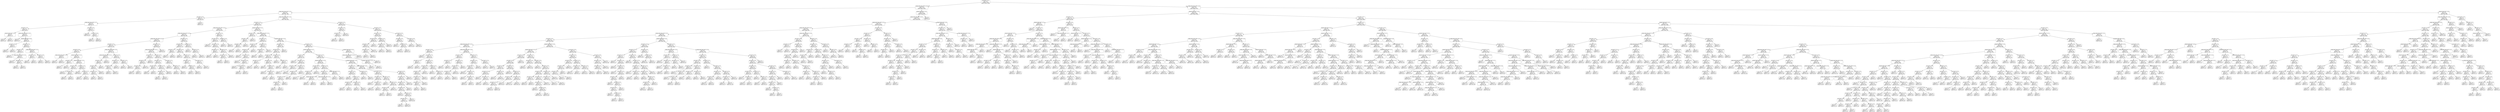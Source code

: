 digraph Tree {
node [shape=box, style="rounded", color="black", fontname="helvetica"] ;
edge [fontname="helvetica"] ;
0 [label="ELO_DIFF <= 3.7\ngini = 0.5\nsamples = 5015\nvalue = [4131, 3762]"] ;
1 [label="HOME_AWAY_GOAL_DIFF <= 3.5\ngini = 0.4\nsamples = 1943\nvalue = [2041, 1021]"] ;
0 -> 1 [labeldistance=2.5, labelangle=45, headlabel="True"] ;
2 [label="HOME_AWAY_GOAL_DIFF <= 1.9\ngini = 0.4\nsamples = 755\nvalue = [857, 349]"] ;
1 -> 2 ;
3 [label="ELO_DIFF <= 3.6\ngini = 0.2\nsamples = 51\nvalue = [68, 10]"] ;
2 -> 3 ;
4 [label="HOME_AWAY_GOAL_DIFF <= 1.7\ngini = 0.2\nsamples = 49\nvalue = [67, 7]"] ;
3 -> 4 ;
5 [label="ELO_DIFF <= 1.3\ngini = 0.2\nsamples = 28\nvalue = [36, 6]"] ;
4 -> 5 ;
6 [label="RECENT_PERF_DIFF <= 1.5\ngini = 0.4\nsamples = 2\nvalue = [1, 2]"] ;
5 -> 6 ;
7 [label="gini = 0.0\nsamples = 1\nvalue = [1, 0]"] ;
6 -> 7 ;
8 [label="gini = 0.0\nsamples = 1\nvalue = [0, 2]"] ;
6 -> 8 ;
9 [label="HOME_AWAY_GOAL_DIFF <= 0.7\ngini = 0.2\nsamples = 26\nvalue = [35, 4]"] ;
5 -> 9 ;
10 [label="gini = 0.0\nsamples = 3\nvalue = [3, 0]"] ;
9 -> 10 ;
11 [label="RECENT_PERF_DIFF <= 0.9\ngini = 0.2\nsamples = 23\nvalue = [32, 4]"] ;
9 -> 11 ;
12 [label="ELO_DIFF <= 2.3\ngini = 0.4\nsamples = 3\nvalue = [3, 1]"] ;
11 -> 12 ;
13 [label="gini = 0.0\nsamples = 1\nvalue = [0, 1]"] ;
12 -> 13 ;
14 [label="gini = 0.0\nsamples = 2\nvalue = [3, 0]"] ;
12 -> 14 ;
15 [label="ELO_DIFF <= 2.3\ngini = 0.2\nsamples = 20\nvalue = [29, 3]"] ;
11 -> 15 ;
16 [label="ELO_DIFF <= 1.7\ngini = 0.1\nsamples = 14\nvalue = [23, 1]"] ;
15 -> 16 ;
17 [label="gini = 0.0\nsamples = 6\nvalue = [13, 0]"] ;
16 -> 17 ;
18 [label="HOME_AWAY_GOAL_DIFF <= 1.3\ngini = 0.2\nsamples = 8\nvalue = [10, 1]"] ;
16 -> 18 ;
19 [label="gini = 0.0\nsamples = 2\nvalue = [3, 0]"] ;
18 -> 19 ;
20 [label="ELO_DIFF <= 1.8\ngini = 0.2\nsamples = 6\nvalue = [7, 1]"] ;
18 -> 20 ;
21 [label="gini = 0.0\nsamples = 1\nvalue = [0, 1]"] ;
20 -> 21 ;
22 [label="gini = 0.0\nsamples = 5\nvalue = [7, 0]"] ;
20 -> 22 ;
23 [label="HOME_AWAY_GOAL_DIFF <= 1.5\ngini = 0.4\nsamples = 6\nvalue = [6, 2]"] ;
15 -> 23 ;
24 [label="ELO_DIFF <= 2.8\ngini = 0.4\nsamples = 3\nvalue = [3, 1]"] ;
23 -> 24 ;
25 [label="gini = 0.0\nsamples = 2\nvalue = [3, 0]"] ;
24 -> 25 ;
26 [label="gini = 0.0\nsamples = 1\nvalue = [0, 1]"] ;
24 -> 26 ;
27 [label="ELO_DIFF <= 2.9\ngini = 0.4\nsamples = 3\nvalue = [3, 1]"] ;
23 -> 27 ;
28 [label="gini = 0.0\nsamples = 1\nvalue = [0, 1]"] ;
27 -> 28 ;
29 [label="gini = 0.0\nsamples = 2\nvalue = [3, 0]"] ;
27 -> 29 ;
30 [label="ELO_DIFF <= 2.6\ngini = 0.1\nsamples = 21\nvalue = [31, 1]"] ;
4 -> 30 ;
31 [label="gini = 0.0\nsamples = 14\nvalue = [22, 0]"] ;
30 -> 31 ;
32 [label="ELO_DIFF <= 2.8\ngini = 0.2\nsamples = 7\nvalue = [9, 1]"] ;
30 -> 32 ;
33 [label="gini = 0.5\nsamples = 2\nvalue = [1, 1]"] ;
32 -> 33 ;
34 [label="gini = 0.0\nsamples = 5\nvalue = [8, 0]"] ;
32 -> 34 ;
35 [label="gini = 0.4\nsamples = 2\nvalue = [1, 3]"] ;
3 -> 35 ;
36 [label="HOME_AWAY_GOAL_DIFF <= 3.3\ngini = 0.4\nsamples = 704\nvalue = [789, 339]"] ;
2 -> 36 ;
37 [label="ELO_DIFF <= 2.6\ngini = 0.4\nsamples = 553\nvalue = [597, 277]"] ;
36 -> 37 ;
38 [label="HOME_AWAY_GOAL_DIFF <= 3.1\ngini = 0.3\nsamples = 206\nvalue = [255, 66]"] ;
37 -> 38 ;
39 [label="HOME_AWAY_GOAL_DIFF <= 2.9\ngini = 0.3\nsamples = 164\nvalue = [202, 58]"] ;
38 -> 39 ;
40 [label="HOME_AWAY_GOAL_DIFF <= 2.5\ngini = 0.3\nsamples = 123\nvalue = [159, 39]"] ;
39 -> 40 ;
41 [label="ELO_DIFF <= 1.9\ngini = 0.4\nsamples = 59\nvalue = [74, 24]"] ;
40 -> 41 ;
42 [label="ELO_DIFF <= 0.8\ngini = 0.2\nsamples = 32\nvalue = [51, 5]"] ;
41 -> 42 ;
43 [label="HOME_AWAY_GOAL_DIFF <= 2.3\ngini = 0.4\nsamples = 4\nvalue = [5, 2]"] ;
42 -> 43 ;
44 [label="gini = 0.5\nsamples = 3\nvalue = [3, 2]"] ;
43 -> 44 ;
45 [label="gini = 0.0\nsamples = 1\nvalue = [2, 0]"] ;
43 -> 45 ;
46 [label="RECENT_PERF_DIFF <= 2.1\ngini = 0.1\nsamples = 28\nvalue = [46, 3]"] ;
42 -> 46 ;
47 [label="ELO_DIFF <= 1.5\ngini = 0.2\nsamples = 5\nvalue = [7, 1]"] ;
46 -> 47 ;
48 [label="gini = 0.0\nsamples = 1\nvalue = [0, 1]"] ;
47 -> 48 ;
49 [label="gini = 0.0\nsamples = 4\nvalue = [7, 0]"] ;
47 -> 49 ;
50 [label="RECENT_PERF_DIFF <= 2.3\ngini = 0.1\nsamples = 23\nvalue = [39, 2]"] ;
46 -> 50 ;
51 [label="ELO_DIFF <= 1.4\ngini = 0.1\nsamples = 11\nvalue = [16, 1]"] ;
50 -> 51 ;
52 [label="gini = 0.0\nsamples = 4\nvalue = [8, 0]"] ;
51 -> 52 ;
53 [label="ELO_DIFF <= 1.6\ngini = 0.2\nsamples = 7\nvalue = [8, 1]"] ;
51 -> 53 ;
54 [label="gini = 0.4\nsamples = 3\nvalue = [2, 1]"] ;
53 -> 54 ;
55 [label="gini = 0.0\nsamples = 4\nvalue = [6, 0]"] ;
53 -> 55 ;
56 [label="ELO_DIFF <= 1.6\ngini = 0.1\nsamples = 12\nvalue = [23, 1]"] ;
50 -> 56 ;
57 [label="gini = 0.0\nsamples = 8\nvalue = [16, 0]"] ;
56 -> 57 ;
58 [label="ELO_DIFF <= 1.7\ngini = 0.2\nsamples = 4\nvalue = [7, 1]"] ;
56 -> 58 ;
59 [label="gini = 0.5\nsamples = 2\nvalue = [1, 1]"] ;
58 -> 59 ;
60 [label="gini = 0.0\nsamples = 2\nvalue = [6, 0]"] ;
58 -> 60 ;
61 [label="HOME_AWAY_GOAL_DIFF <= 2.3\ngini = 0.5\nsamples = 27\nvalue = [23, 19]"] ;
41 -> 61 ;
62 [label="HOME_AWAY_GOAL_DIFF <= 2.1\ngini = 0.3\nsamples = 12\nvalue = [15, 3]"] ;
61 -> 62 ;
63 [label="ELO_DIFF <= 2.5\ngini = 0.4\nsamples = 6\nvalue = [9, 3]"] ;
62 -> 63 ;
64 [label="ELO_DIFF <= 2.3\ngini = 0.2\nsamples = 5\nvalue = [9, 1]"] ;
63 -> 64 ;
65 [label="ELO_DIFF <= 2.1\ngini = 0.3\nsamples = 3\nvalue = [4, 1]"] ;
64 -> 65 ;
66 [label="gini = 0.0\nsamples = 1\nvalue = [1, 0]"] ;
65 -> 66 ;
67 [label="gini = 0.4\nsamples = 2\nvalue = [3, 1]"] ;
65 -> 67 ;
68 [label="gini = 0.0\nsamples = 2\nvalue = [5, 0]"] ;
64 -> 68 ;
69 [label="gini = 0.0\nsamples = 1\nvalue = [0, 2]"] ;
63 -> 69 ;
70 [label="gini = 0.0\nsamples = 6\nvalue = [6, 0]"] ;
62 -> 70 ;
71 [label="ELO_DIFF <= 2.3\ngini = 0.4\nsamples = 15\nvalue = [8, 16]"] ;
61 -> 71 ;
72 [label="ELO_DIFF <= 2.1\ngini = 0.5\nsamples = 8\nvalue = [6, 7]"] ;
71 -> 72 ;
73 [label="ELO_DIFF <= 2.0\ngini = 0.4\nsamples = 4\nvalue = [2, 6]"] ;
72 -> 73 ;
74 [label="gini = 0.0\nsamples = 1\nvalue = [0, 3]"] ;
73 -> 74 ;
75 [label="gini = 0.5\nsamples = 3\nvalue = [2, 3]"] ;
73 -> 75 ;
76 [label="gini = 0.3\nsamples = 4\nvalue = [4, 1]"] ;
72 -> 76 ;
77 [label="ELO_DIFF <= 2.5\ngini = 0.3\nsamples = 7\nvalue = [2, 9]"] ;
71 -> 77 ;
78 [label="gini = 0.0\nsamples = 2\nvalue = [0, 4]"] ;
77 -> 78 ;
79 [label="gini = 0.4\nsamples = 5\nvalue = [2, 5]"] ;
77 -> 79 ;
80 [label="ELO_DIFF <= 2.5\ngini = 0.3\nsamples = 64\nvalue = [85, 15]"] ;
40 -> 80 ;
81 [label="HOME_AWAY_GOAL_DIFF <= 2.7\ngini = 0.3\nsamples = 54\nvalue = [73, 15]"] ;
80 -> 81 ;
82 [label="ELO_DIFF <= 2.4\ngini = 0.2\nsamples = 21\nvalue = [29, 4]"] ;
81 -> 82 ;
83 [label="ELO_DIFF <= 1.5\ngini = 0.1\nsamples = 17\nvalue = [25, 2]"] ;
82 -> 83 ;
84 [label="ELO_DIFF <= 1.4\ngini = 0.3\nsamples = 7\nvalue = [8, 2]"] ;
83 -> 84 ;
85 [label="gini = 0.0\nsamples = 5\nvalue = [7, 0]"] ;
84 -> 85 ;
86 [label="gini = 0.4\nsamples = 2\nvalue = [1, 2]"] ;
84 -> 86 ;
87 [label="gini = 0.0\nsamples = 10\nvalue = [17, 0]"] ;
83 -> 87 ;
88 [label="gini = 0.4\nsamples = 4\nvalue = [4, 2]"] ;
82 -> 88 ;
89 [label="ELO_DIFF <= 2.2\ngini = 0.3\nsamples = 33\nvalue = [44, 11]"] ;
81 -> 89 ;
90 [label="ELO_DIFF <= 1.4\ngini = 0.2\nsamples = 18\nvalue = [27, 3]"] ;
89 -> 90 ;
91 [label="ELO_DIFF <= 1.1\ngini = 0.5\nsamples = 3\nvalue = [3, 2]"] ;
90 -> 91 ;
92 [label="gini = 0.0\nsamples = 2\nvalue = [3, 0]"] ;
91 -> 92 ;
93 [label="gini = 0.0\nsamples = 1\nvalue = [0, 2]"] ;
91 -> 93 ;
94 [label="ELO_DIFF <= 1.9\ngini = 0.1\nsamples = 15\nvalue = [24, 1]"] ;
90 -> 94 ;
95 [label="ELO_DIFF <= 1.8\ngini = 0.1\nsamples = 9\nvalue = [16, 1]"] ;
94 -> 95 ;
96 [label="gini = 0.0\nsamples = 4\nvalue = [6, 0]"] ;
95 -> 96 ;
97 [label="gini = 0.2\nsamples = 5\nvalue = [10, 1]"] ;
95 -> 97 ;
98 [label="gini = 0.0\nsamples = 6\nvalue = [8, 0]"] ;
94 -> 98 ;
99 [label="ELO_DIFF <= 2.3\ngini = 0.4\nsamples = 15\nvalue = [17, 8]"] ;
89 -> 99 ;
100 [label="gini = 0.5\nsamples = 5\nvalue = [4, 5]"] ;
99 -> 100 ;
101 [label="ELO_DIFF <= 2.4\ngini = 0.3\nsamples = 10\nvalue = [13, 3]"] ;
99 -> 101 ;
102 [label="gini = 0.3\nsamples = 5\nvalue = [8, 2]"] ;
101 -> 102 ;
103 [label="gini = 0.3\nsamples = 5\nvalue = [5, 1]"] ;
101 -> 103 ;
104 [label="gini = 0.0\nsamples = 10\nvalue = [12, 0]"] ;
80 -> 104 ;
105 [label="ELO_DIFF <= 2.3\ngini = 0.4\nsamples = 41\nvalue = [43, 19]"] ;
39 -> 105 ;
106 [label="ELO_DIFF <= 1.6\ngini = 0.5\nsamples = 25\nvalue = [21, 17]"] ;
105 -> 106 ;
107 [label="ELO_DIFF <= 1.1\ngini = 0.2\nsamples = 6\nvalue = [9, 1]"] ;
106 -> 107 ;
108 [label="gini = 0.5\nsamples = 2\nvalue = [1, 1]"] ;
107 -> 108 ;
109 [label="gini = 0.0\nsamples = 4\nvalue = [8, 0]"] ;
107 -> 109 ;
110 [label="ELO_DIFF <= 1.8\ngini = 0.5\nsamples = 19\nvalue = [12, 16]"] ;
106 -> 110 ;
111 [label="gini = 0.3\nsamples = 3\nvalue = [1, 5]"] ;
110 -> 111 ;
112 [label="ELO_DIFF <= 2.1\ngini = 0.5\nsamples = 16\nvalue = [11, 11]"] ;
110 -> 112 ;
113 [label="ELO_DIFF <= 1.9\ngini = 0.4\nsamples = 7\nvalue = [7, 3]"] ;
112 -> 113 ;
114 [label="gini = 0.0\nsamples = 1\nvalue = [1, 0]"] ;
113 -> 114 ;
115 [label="ELO_DIFF <= 2.0\ngini = 0.4\nsamples = 6\nvalue = [6, 3]"] ;
113 -> 115 ;
116 [label="gini = 0.5\nsamples = 2\nvalue = [1, 1]"] ;
115 -> 116 ;
117 [label="gini = 0.4\nsamples = 4\nvalue = [5, 2]"] ;
115 -> 117 ;
118 [label="ELO_DIFF <= 2.2\ngini = 0.4\nsamples = 9\nvalue = [4, 8]"] ;
112 -> 118 ;
119 [label="gini = 0.4\nsamples = 6\nvalue = [2, 6]"] ;
118 -> 119 ;
120 [label="gini = 0.5\nsamples = 3\nvalue = [2, 2]"] ;
118 -> 120 ;
121 [label="ELO_DIFF <= 2.4\ngini = 0.2\nsamples = 16\nvalue = [22, 2]"] ;
105 -> 121 ;
122 [label="gini = 0.0\nsamples = 3\nvalue = [5, 0]"] ;
121 -> 122 ;
123 [label="ELO_DIFF <= 2.5\ngini = 0.2\nsamples = 13\nvalue = [17, 2]"] ;
121 -> 123 ;
124 [label="gini = 0.2\nsamples = 5\nvalue = [6, 1]"] ;
123 -> 124 ;
125 [label="gini = 0.2\nsamples = 8\nvalue = [11, 1]"] ;
123 -> 125 ;
126 [label="ELO_DIFF <= 2.4\ngini = 0.2\nsamples = 42\nvalue = [53, 8]"] ;
38 -> 126 ;
127 [label="ELO_DIFF <= 1.6\ngini = 0.1\nsamples = 30\nvalue = [41, 3]"] ;
126 -> 127 ;
128 [label="gini = 0.0\nsamples = 8\nvalue = [12, 0]"] ;
127 -> 128 ;
129 [label="ELO_DIFF <= 1.8\ngini = 0.2\nsamples = 22\nvalue = [29, 3]"] ;
127 -> 129 ;
130 [label="ELO_DIFF <= 1.7\ngini = 0.4\nsamples = 7\nvalue = [6, 2]"] ;
129 -> 130 ;
131 [label="gini = 0.4\nsamples = 4\nvalue = [3, 1]"] ;
130 -> 131 ;
132 [label="gini = 0.4\nsamples = 3\nvalue = [3, 1]"] ;
130 -> 132 ;
133 [label="ELO_DIFF <= 2.0\ngini = 0.1\nsamples = 15\nvalue = [23, 1]"] ;
129 -> 133 ;
134 [label="ELO_DIFF <= 1.9\ngini = 0.2\nsamples = 6\nvalue = [11, 1]"] ;
133 -> 134 ;
135 [label="gini = 0.0\nsamples = 3\nvalue = [6, 0]"] ;
134 -> 135 ;
136 [label="gini = 0.3\nsamples = 3\nvalue = [5, 1]"] ;
134 -> 136 ;
137 [label="gini = 0.0\nsamples = 9\nvalue = [12, 0]"] ;
133 -> 137 ;
138 [label="ELO_DIFF <= 2.5\ngini = 0.4\nsamples = 12\nvalue = [12, 5]"] ;
126 -> 138 ;
139 [label="gini = 0.4\nsamples = 6\nvalue = [7, 3]"] ;
138 -> 139 ;
140 [label="gini = 0.4\nsamples = 6\nvalue = [5, 2]"] ;
138 -> 140 ;
141 [label="RECENT_PERF_DIFF <= 2.1\ngini = 0.5\nsamples = 347\nvalue = [342, 211]"] ;
37 -> 141 ;
142 [label="ELO_DIFF <= 3.4\ngini = 0.4\nsamples = 9\nvalue = [5, 10]"] ;
141 -> 142 ;
143 [label="ELO_DIFF <= 3.1\ngini = 0.3\nsamples = 6\nvalue = [2, 7]"] ;
142 -> 143 ;
144 [label="ELO_DIFF <= 2.8\ngini = 0.5\nsamples = 3\nvalue = [2, 2]"] ;
143 -> 144 ;
145 [label="gini = 0.0\nsamples = 1\nvalue = [0, 2]"] ;
144 -> 145 ;
146 [label="gini = 0.0\nsamples = 2\nvalue = [2, 0]"] ;
144 -> 146 ;
147 [label="gini = 0.0\nsamples = 3\nvalue = [0, 5]"] ;
143 -> 147 ;
148 [label="gini = 0.5\nsamples = 3\nvalue = [3, 3]"] ;
142 -> 148 ;
149 [label="HOME_AWAY_GOAL_DIFF <= 2.3\ngini = 0.5\nsamples = 338\nvalue = [337, 201]"] ;
141 -> 149 ;
150 [label="ELO_DIFF <= 3.2\ngini = 0.4\nsamples = 25\nvalue = [30, 11]"] ;
149 -> 150 ;
151 [label="ELO_DIFF <= 3.1\ngini = 0.5\nsamples = 12\nvalue = [10, 10]"] ;
150 -> 151 ;
152 [label="ELO_DIFF <= 2.7\ngini = 0.5\nsamples = 10\nvalue = [10, 7]"] ;
151 -> 152 ;
153 [label="gini = 0.0\nsamples = 1\nvalue = [0, 1]"] ;
152 -> 153 ;
154 [label="ELO_DIFF <= 2.8\ngini = 0.5\nsamples = 9\nvalue = [10, 6]"] ;
152 -> 154 ;
155 [label="gini = 0.0\nsamples = 2\nvalue = [3, 0]"] ;
154 -> 155 ;
156 [label="ELO_DIFF <= 2.9\ngini = 0.5\nsamples = 7\nvalue = [7, 6]"] ;
154 -> 156 ;
157 [label="gini = 0.0\nsamples = 1\nvalue = [0, 3]"] ;
156 -> 157 ;
158 [label="ELO_DIFF <= 3.0\ngini = 0.4\nsamples = 6\nvalue = [7, 3]"] ;
156 -> 158 ;
159 [label="gini = 0.0\nsamples = 3\nvalue = [4, 0]"] ;
158 -> 159 ;
160 [label="gini = 0.5\nsamples = 3\nvalue = [3, 3]"] ;
158 -> 160 ;
161 [label="gini = 0.0\nsamples = 2\nvalue = [0, 3]"] ;
151 -> 161 ;
162 [label="ELO_DIFF <= 3.4\ngini = 0.1\nsamples = 13\nvalue = [20, 1]"] ;
150 -> 162 ;
163 [label="ELO_DIFF <= 3.3\ngini = 0.2\nsamples = 7\nvalue = [9, 1]"] ;
162 -> 163 ;
164 [label="gini = 0.0\nsamples = 2\nvalue = [2, 0]"] ;
163 -> 164 ;
165 [label="gini = 0.2\nsamples = 5\nvalue = [7, 1]"] ;
163 -> 165 ;
166 [label="gini = 0.0\nsamples = 6\nvalue = [11, 0]"] ;
162 -> 166 ;
167 [label="RECENT_PERF_DIFF <= 2.5\ngini = 0.5\nsamples = 313\nvalue = [307, 190]"] ;
149 -> 167 ;
168 [label="ELO_DIFF <= 3.5\ngini = 0.5\nsamples = 26\nvalue = [17, 18]"] ;
167 -> 168 ;
169 [label="ELO_DIFF <= 3.2\ngini = 0.5\nsamples = 24\nvalue = [12, 18]"] ;
168 -> 169 ;
170 [label="ELO_DIFF <= 2.8\ngini = 0.5\nsamples = 18\nvalue = [10, 10]"] ;
169 -> 170 ;
171 [label="ELO_DIFF <= 2.7\ngini = 0.4\nsamples = 4\nvalue = [3, 1]"] ;
170 -> 171 ;
172 [label="gini = 0.4\nsamples = 3\nvalue = [2, 1]"] ;
171 -> 172 ;
173 [label="gini = 0.0\nsamples = 1\nvalue = [1, 0]"] ;
171 -> 173 ;
174 [label="ELO_DIFF <= 2.9\ngini = 0.5\nsamples = 14\nvalue = [7, 9]"] ;
170 -> 174 ;
175 [label="gini = 0.3\nsamples = 5\nvalue = [1, 5]"] ;
174 -> 175 ;
176 [label="ELO_DIFF <= 3.0\ngini = 0.5\nsamples = 9\nvalue = [6, 4]"] ;
174 -> 176 ;
177 [label="gini = 0.4\nsamples = 5\nvalue = [4, 2]"] ;
176 -> 177 ;
178 [label="ELO_DIFF <= 3.1\ngini = 0.5\nsamples = 4\nvalue = [2, 2]"] ;
176 -> 178 ;
179 [label="gini = 0.0\nsamples = 1\nvalue = [0, 1]"] ;
178 -> 179 ;
180 [label="gini = 0.4\nsamples = 3\nvalue = [2, 1]"] ;
178 -> 180 ;
181 [label="ELO_DIFF <= 3.3\ngini = 0.3\nsamples = 6\nvalue = [2, 8]"] ;
169 -> 181 ;
182 [label="gini = 0.2\nsamples = 3\nvalue = [1, 6]"] ;
181 -> 182 ;
183 [label="ELO_DIFF <= 3.4\ngini = 0.4\nsamples = 3\nvalue = [1, 2]"] ;
181 -> 183 ;
184 [label="gini = 0.5\nsamples = 2\nvalue = [1, 1]"] ;
183 -> 184 ;
185 [label="gini = 0.0\nsamples = 1\nvalue = [0, 1]"] ;
183 -> 185 ;
186 [label="gini = 0.0\nsamples = 2\nvalue = [5, 0]"] ;
168 -> 186 ;
187 [label="ELO_DIFF <= 3.6\ngini = 0.5\nsamples = 287\nvalue = [290, 172]"] ;
167 -> 187 ;
188 [label="RECENT_PERF_DIFF <= 2.7\ngini = 0.5\nsamples = 258\nvalue = [251, 156]"] ;
187 -> 188 ;
189 [label="ELO_DIFF <= 2.7\ngini = 0.4\nsamples = 38\nvalue = [41, 14]"] ;
188 -> 189 ;
190 [label="gini = 0.4\nsamples = 5\nvalue = [2, 4]"] ;
189 -> 190 ;
191 [label="ELO_DIFF <= 3.1\ngini = 0.3\nsamples = 33\nvalue = [39, 10]"] ;
189 -> 191 ;
192 [label="ELO_DIFF <= 2.8\ngini = 0.1\nsamples = 10\nvalue = [12, 1]"] ;
191 -> 192 ;
193 [label="gini = 0.4\nsamples = 2\nvalue = [2, 1]"] ;
192 -> 193 ;
194 [label="gini = 0.0\nsamples = 8\nvalue = [10, 0]"] ;
192 -> 194 ;
195 [label="ELO_DIFF <= 3.5\ngini = 0.4\nsamples = 23\nvalue = [27, 9]"] ;
191 -> 195 ;
196 [label="ELO_DIFF <= 3.4\ngini = 0.4\nsamples = 17\nvalue = [20, 8]"] ;
195 -> 196 ;
197 [label="ELO_DIFF <= 3.3\ngini = 0.4\nsamples = 13\nvalue = [16, 5]"] ;
196 -> 197 ;
198 [label="ELO_DIFF <= 3.2\ngini = 0.4\nsamples = 9\nvalue = [10, 4]"] ;
197 -> 198 ;
199 [label="gini = 0.4\nsamples = 2\nvalue = [2, 1]"] ;
198 -> 199 ;
200 [label="gini = 0.4\nsamples = 7\nvalue = [8, 3]"] ;
198 -> 200 ;
201 [label="gini = 0.2\nsamples = 4\nvalue = [6, 1]"] ;
197 -> 201 ;
202 [label="gini = 0.5\nsamples = 4\nvalue = [4, 3]"] ;
196 -> 202 ;
203 [label="gini = 0.2\nsamples = 6\nvalue = [7, 1]"] ;
195 -> 203 ;
204 [label="ELO_DIFF <= 2.9\ngini = 0.5\nsamples = 220\nvalue = [210, 142]"] ;
188 -> 204 ;
205 [label="RECENT_PERF_DIFF <= 2.9\ngini = 0.4\nsamples = 60\nvalue = [65, 29]"] ;
204 -> 205 ;
206 [label="ELO_DIFF <= 2.8\ngini = 0.5\nsamples = 23\nvalue = [21, 11]"] ;
205 -> 206 ;
207 [label="ELO_DIFF <= 2.7\ngini = 0.5\nsamples = 13\nvalue = [10, 8]"] ;
206 -> 207 ;
208 [label="gini = 0.5\nsamples = 7\nvalue = [5, 4]"] ;
207 -> 208 ;
209 [label="gini = 0.5\nsamples = 6\nvalue = [5, 4]"] ;
207 -> 209 ;
210 [label="gini = 0.3\nsamples = 10\nvalue = [11, 3]"] ;
206 -> 210 ;
211 [label="ELO_DIFF <= 2.8\ngini = 0.4\nsamples = 37\nvalue = [44, 18]"] ;
205 -> 211 ;
212 [label="ELO_DIFF <= 2.7\ngini = 0.4\nsamples = 23\nvalue = [29, 9]"] ;
211 -> 212 ;
213 [label="RECENT_PERF_DIFF <= 3.1\ngini = 0.4\nsamples = 12\nvalue = [15, 5]"] ;
212 -> 213 ;
214 [label="gini = 0.2\nsamples = 4\nvalue = [6, 1]"] ;
213 -> 214 ;
215 [label="gini = 0.4\nsamples = 8\nvalue = [9, 4]"] ;
213 -> 215 ;
216 [label="HOME_AWAY_GOAL_DIFF <= 3.1\ngini = 0.3\nsamples = 11\nvalue = [14, 4]"] ;
212 -> 216 ;
217 [label="gini = 0.3\nsamples = 5\nvalue = [8, 2]"] ;
216 -> 217 ;
218 [label="gini = 0.4\nsamples = 6\nvalue = [6, 2]"] ;
216 -> 218 ;
219 [label="RECENT_PERF_DIFF <= 3.1\ngini = 0.5\nsamples = 14\nvalue = [15, 9]"] ;
211 -> 219 ;
220 [label="gini = 0.5\nsamples = 7\nvalue = [6, 5]"] ;
219 -> 220 ;
221 [label="gini = 0.4\nsamples = 7\nvalue = [9, 4]"] ;
219 -> 221 ;
222 [label="RECENT_PERF_DIFF <= 2.9\ngini = 0.5\nsamples = 160\nvalue = [145, 113]"] ;
204 -> 222 ;
223 [label="ELO_DIFF <= 3.4\ngini = 0.5\nsamples = 42\nvalue = [38, 28]"] ;
222 -> 223 ;
224 [label="ELO_DIFF <= 3.0\ngini = 0.5\nsamples = 30\nvalue = [24, 21]"] ;
223 -> 224 ;
225 [label="gini = 0.5\nsamples = 6\nvalue = [6, 4]"] ;
224 -> 225 ;
226 [label="ELO_DIFF <= 3.2\ngini = 0.5\nsamples = 24\nvalue = [18, 17]"] ;
224 -> 226 ;
227 [label="ELO_DIFF <= 3.1\ngini = 0.5\nsamples = 14\nvalue = [10, 11]"] ;
226 -> 227 ;
228 [label="gini = 0.5\nsamples = 9\nvalue = [6, 7]"] ;
227 -> 228 ;
229 [label="gini = 0.5\nsamples = 5\nvalue = [4, 4]"] ;
227 -> 229 ;
230 [label="ELO_DIFF <= 3.3\ngini = 0.5\nsamples = 10\nvalue = [8, 6]"] ;
226 -> 230 ;
231 [label="gini = 0.5\nsamples = 3\nvalue = [3, 2]"] ;
230 -> 231 ;
232 [label="gini = 0.5\nsamples = 7\nvalue = [5, 4]"] ;
230 -> 232 ;
233 [label="ELO_DIFF <= 3.5\ngini = 0.4\nsamples = 12\nvalue = [14, 7]"] ;
223 -> 233 ;
234 [label="gini = 0.5\nsamples = 6\nvalue = [7, 4]"] ;
233 -> 234 ;
235 [label="gini = 0.4\nsamples = 6\nvalue = [7, 3]"] ;
233 -> 235 ;
236 [label="RECENT_PERF_DIFF <= 3.1\ngini = 0.5\nsamples = 118\nvalue = [107, 85]"] ;
222 -> 236 ;
237 [label="ELO_DIFF <= 3.2\ngini = 0.5\nsamples = 55\nvalue = [51, 41]"] ;
236 -> 237 ;
238 [label="ELO_DIFF <= 3.0\ngini = 0.5\nsamples = 26\nvalue = [27, 15]"] ;
237 -> 238 ;
239 [label="gini = 0.5\nsamples = 7\nvalue = [5, 7]"] ;
238 -> 239 ;
240 [label="ELO_DIFF <= 3.1\ngini = 0.4\nsamples = 19\nvalue = [22, 8]"] ;
238 -> 240 ;
241 [label="gini = 0.3\nsamples = 10\nvalue = [14, 4]"] ;
240 -> 241 ;
242 [label="gini = 0.4\nsamples = 9\nvalue = [8, 4]"] ;
240 -> 242 ;
243 [label="ELO_DIFF <= 3.3\ngini = 0.5\nsamples = 29\nvalue = [24, 26]"] ;
237 -> 243 ;
244 [label="gini = 0.2\nsamples = 3\nvalue = [1, 7]"] ;
243 -> 244 ;
245 [label="ELO_DIFF <= 3.5\ngini = 0.5\nsamples = 26\nvalue = [23, 19]"] ;
243 -> 245 ;
246 [label="ELO_DIFF <= 3.4\ngini = 0.5\nsamples = 9\nvalue = [10, 6]"] ;
245 -> 246 ;
247 [label="gini = 0.5\nsamples = 5\nvalue = [4, 4]"] ;
246 -> 247 ;
248 [label="gini = 0.4\nsamples = 4\nvalue = [6, 2]"] ;
246 -> 248 ;
249 [label="gini = 0.5\nsamples = 17\nvalue = [13, 13]"] ;
245 -> 249 ;
250 [label="ELO_DIFF <= 3.5\ngini = 0.5\nsamples = 63\nvalue = [56, 44]"] ;
236 -> 250 ;
251 [label="ELO_DIFF <= 3.4\ngini = 0.5\nsamples = 52\nvalue = [41, 37]"] ;
250 -> 251 ;
252 [label="ELO_DIFF <= 3.3\ngini = 0.5\nsamples = 42\nvalue = [36, 27]"] ;
251 -> 252 ;
253 [label="ELO_DIFF <= 3.0\ngini = 0.5\nsamples = 37\nvalue = [31, 26]"] ;
252 -> 253 ;
254 [label="gini = 0.4\nsamples = 8\nvalue = [8, 4]"] ;
253 -> 254 ;
255 [label="ELO_DIFF <= 3.2\ngini = 0.5\nsamples = 29\nvalue = [23, 22]"] ;
253 -> 255 ;
256 [label="ELO_DIFF <= 3.1\ngini = 0.5\nsamples = 17\nvalue = [11, 14]"] ;
255 -> 256 ;
257 [label="gini = 0.5\nsamples = 7\nvalue = [5, 7]"] ;
256 -> 257 ;
258 [label="gini = 0.5\nsamples = 10\nvalue = [6, 7]"] ;
256 -> 258 ;
259 [label="gini = 0.5\nsamples = 12\nvalue = [12, 8]"] ;
255 -> 259 ;
260 [label="gini = 0.3\nsamples = 5\nvalue = [5, 1]"] ;
252 -> 260 ;
261 [label="gini = 0.4\nsamples = 10\nvalue = [5, 10]"] ;
251 -> 261 ;
262 [label="gini = 0.4\nsamples = 11\nvalue = [15, 7]"] ;
250 -> 262 ;
263 [label="RECENT_PERF_DIFF <= 3.1\ngini = 0.4\nsamples = 29\nvalue = [39, 16]"] ;
187 -> 263 ;
264 [label="HOME_AWAY_GOAL_DIFF <= 2.9\ngini = 0.3\nsamples = 21\nvalue = [35, 10]"] ;
263 -> 264 ;
265 [label="RECENT_PERF_DIFF <= 2.7\ngini = 0.3\nsamples = 11\nvalue = [18, 4]"] ;
264 -> 265 ;
266 [label="gini = 0.4\nsamples = 2\nvalue = [3, 1]"] ;
265 -> 266 ;
267 [label="gini = 0.3\nsamples = 9\nvalue = [15, 3]"] ;
265 -> 267 ;
268 [label="gini = 0.4\nsamples = 10\nvalue = [17, 6]"] ;
264 -> 268 ;
269 [label="gini = 0.5\nsamples = 8\nvalue = [4, 6]"] ;
263 -> 269 ;
270 [label="ELO_DIFF <= 2.5\ngini = 0.4\nsamples = 151\nvalue = [192, 62]"] ;
36 -> 270 ;
271 [label="ELO_DIFF <= 1.8\ngini = 0.1\nsamples = 39\nvalue = [62, 2]"] ;
270 -> 271 ;
272 [label="ELO_DIFF <= 1.7\ngini = 0.1\nsamples = 16\nvalue = [26, 2]"] ;
271 -> 272 ;
273 [label="gini = 0.0\nsamples = 12\nvalue = [23, 0]"] ;
272 -> 273 ;
274 [label="gini = 0.5\nsamples = 4\nvalue = [3, 2]"] ;
272 -> 274 ;
275 [label="gini = 0.0\nsamples = 23\nvalue = [36, 0]"] ;
271 -> 275 ;
276 [label="ELO_DIFF <= 3.2\ngini = 0.4\nsamples = 112\nvalue = [130, 60]"] ;
270 -> 276 ;
277 [label="ELO_DIFF <= 2.9\ngini = 0.5\nsamples = 58\nvalue = [52, 39]"] ;
276 -> 277 ;
278 [label="ELO_DIFF <= 2.8\ngini = 0.5\nsamples = 30\nvalue = [26, 25]"] ;
277 -> 278 ;
279 [label="ELO_DIFF <= 2.7\ngini = 0.5\nsamples = 22\nvalue = [21, 14]"] ;
278 -> 279 ;
280 [label="ELO_DIFF <= 2.6\ngini = 0.4\nsamples = 6\nvalue = [9, 4]"] ;
279 -> 280 ;
281 [label="gini = 0.5\nsamples = 4\nvalue = [4, 4]"] ;
280 -> 281 ;
282 [label="gini = 0.0\nsamples = 2\nvalue = [5, 0]"] ;
280 -> 282 ;
283 [label="gini = 0.5\nsamples = 16\nvalue = [12, 10]"] ;
279 -> 283 ;
284 [label="gini = 0.4\nsamples = 8\nvalue = [5, 11]"] ;
278 -> 284 ;
285 [label="ELO_DIFF <= 3.1\ngini = 0.5\nsamples = 28\nvalue = [26, 14]"] ;
277 -> 285 ;
286 [label="ELO_DIFF <= 3.0\ngini = 0.4\nsamples = 16\nvalue = [20, 7]"] ;
285 -> 286 ;
287 [label="gini = 0.4\nsamples = 10\nvalue = [12, 4]"] ;
286 -> 287 ;
288 [label="gini = 0.4\nsamples = 6\nvalue = [8, 3]"] ;
286 -> 288 ;
289 [label="gini = 0.5\nsamples = 12\nvalue = [6, 7]"] ;
285 -> 289 ;
290 [label="ELO_DIFF <= 3.5\ngini = 0.3\nsamples = 54\nvalue = [78, 21]"] ;
276 -> 290 ;
291 [label="ELO_DIFF <= 3.3\ngini = 0.3\nsamples = 32\nvalue = [50, 10]"] ;
290 -> 291 ;
292 [label="gini = 0.2\nsamples = 7\nvalue = [9, 1]"] ;
291 -> 292 ;
293 [label="ELO_DIFF <= 3.4\ngini = 0.3\nsamples = 25\nvalue = [41, 9]"] ;
291 -> 293 ;
294 [label="gini = 0.3\nsamples = 14\nvalue = [24, 6]"] ;
293 -> 294 ;
295 [label="gini = 0.3\nsamples = 11\nvalue = [17, 3]"] ;
293 -> 295 ;
296 [label="ELO_DIFF <= 3.6\ngini = 0.4\nsamples = 22\nvalue = [28, 11]"] ;
290 -> 296 ;
297 [label="gini = 0.5\nsamples = 13\nvalue = [12, 8]"] ;
296 -> 297 ;
298 [label="gini = 0.3\nsamples = 9\nvalue = [16, 3]"] ;
296 -> 298 ;
299 [label="RECENT_PERF_DIFF <= 6.1\ngini = 0.5\nsamples = 1188\nvalue = [1184, 672]"] ;
1 -> 299 ;
300 [label="HOME_AWAY_GOAL_DIFF <= 5.3\ngini = 0.5\nsamples = 1185\nvalue = [1184, 667]"] ;
299 -> 300 ;
301 [label="HOME_AWAY_GOAL_DIFF <= 5.1\ngini = 0.5\nsamples = 1133\nvalue = [1138, 625]"] ;
300 -> 301 ;
302 [label="HOME_AWAY_GOAL_DIFF <= 4.7\ngini = 0.5\nsamples = 1090\nvalue = [1082, 610]"] ;
301 -> 302 ;
303 [label="HOME_AWAY_GOAL_DIFF <= 4.1\ngini = 0.5\nsamples = 967\nvalue = [970, 528]"] ;
302 -> 303 ;
304 [label="ELO_DIFF <= 2.5\ngini = 0.4\nsamples = 554\nvalue = [570, 294]"] ;
303 -> 304 ;
305 [label="HOME_AWAY_GOAL_DIFF <= 3.7\ngini = 0.2\nsamples = 105\nvalue = [142, 20]"] ;
304 -> 305 ;
306 [label="ELO_DIFF <= 0.9\ngini = 0.2\nsamples = 39\nvalue = [53, 9]"] ;
305 -> 306 ;
307 [label="gini = 0.0\nsamples = 1\nvalue = [0, 1]"] ;
306 -> 307 ;
308 [label="ELO_DIFF <= 1.4\ngini = 0.2\nsamples = 38\nvalue = [53, 8]"] ;
306 -> 308 ;
309 [label="ELO_DIFF <= 1.3\ngini = 0.4\nsamples = 3\nvalue = [2, 1]"] ;
308 -> 309 ;
310 [label="gini = 0.0\nsamples = 2\nvalue = [2, 0]"] ;
309 -> 310 ;
311 [label="gini = 0.0\nsamples = 1\nvalue = [0, 1]"] ;
309 -> 311 ;
312 [label="ELO_DIFF <= 2.2\ngini = 0.2\nsamples = 35\nvalue = [51, 7]"] ;
308 -> 312 ;
313 [label="ELO_DIFF <= 2.0\ngini = 0.2\nsamples = 18\nvalue = [32, 3]"] ;
312 -> 313 ;
314 [label="ELO_DIFF <= 1.9\ngini = 0.2\nsamples = 13\nvalue = [18, 3]"] ;
313 -> 314 ;
315 [label="ELO_DIFF <= 1.6\ngini = 0.1\nsamples = 10\nvalue = [15, 1]"] ;
314 -> 315 ;
316 [label="ELO_DIFF <= 1.5\ngini = 0.2\nsamples = 5\nvalue = [7, 1]"] ;
315 -> 316 ;
317 [label="gini = 0.0\nsamples = 2\nvalue = [3, 0]"] ;
316 -> 317 ;
318 [label="gini = 0.3\nsamples = 3\nvalue = [4, 1]"] ;
316 -> 318 ;
319 [label="gini = 0.0\nsamples = 5\nvalue = [8, 0]"] ;
315 -> 319 ;
320 [label="gini = 0.5\nsamples = 3\nvalue = [3, 2]"] ;
314 -> 320 ;
321 [label="gini = 0.0\nsamples = 5\nvalue = [14, 0]"] ;
313 -> 321 ;
322 [label="ELO_DIFF <= 2.3\ngini = 0.3\nsamples = 17\nvalue = [19, 4]"] ;
312 -> 322 ;
323 [label="gini = 0.4\nsamples = 4\nvalue = [4, 2]"] ;
322 -> 323 ;
324 [label="ELO_DIFF <= 2.4\ngini = 0.2\nsamples = 13\nvalue = [15, 2]"] ;
322 -> 324 ;
325 [label="gini = 0.2\nsamples = 7\nvalue = [8, 1]"] ;
324 -> 325 ;
326 [label="gini = 0.2\nsamples = 6\nvalue = [7, 1]"] ;
324 -> 326 ;
327 [label="HOME_AWAY_GOAL_DIFF <= 3.9\ngini = 0.2\nsamples = 66\nvalue = [89, 11]"] ;
305 -> 327 ;
328 [label="ELO_DIFF <= 1.5\ngini = 0.1\nsamples = 36\nvalue = [46, 4]"] ;
327 -> 328 ;
329 [label="ELO_DIFF <= 1.3\ngini = 0.3\nsamples = 6\nvalue = [7, 2]"] ;
328 -> 329 ;
330 [label="gini = 0.0\nsamples = 3\nvalue = [4, 0]"] ;
329 -> 330 ;
331 [label="gini = 0.5\nsamples = 3\nvalue = [3, 2]"] ;
329 -> 331 ;
332 [label="ELO_DIFF <= 2.4\ngini = 0.1\nsamples = 30\nvalue = [39, 2]"] ;
328 -> 332 ;
333 [label="ELO_DIFF <= 2.2\ngini = 0.1\nsamples = 24\nvalue = [31, 1]"] ;
332 -> 333 ;
334 [label="ELO_DIFF <= 2.1\ngini = 0.1\nsamples = 14\nvalue = [16, 1]"] ;
333 -> 334 ;
335 [label="gini = 0.0\nsamples = 9\nvalue = [11, 0]"] ;
334 -> 335 ;
336 [label="gini = 0.3\nsamples = 5\nvalue = [5, 1]"] ;
334 -> 336 ;
337 [label="gini = 0.0\nsamples = 10\nvalue = [15, 0]"] ;
333 -> 337 ;
338 [label="gini = 0.2\nsamples = 6\nvalue = [8, 1]"] ;
332 -> 338 ;
339 [label="ELO_DIFF <= 2.3\ngini = 0.2\nsamples = 30\nvalue = [43, 7]"] ;
327 -> 339 ;
340 [label="ELO_DIFF <= 2.0\ngini = 0.1\nsamples = 21\nvalue = [33, 2]"] ;
339 -> 340 ;
341 [label="ELO_DIFF <= 1.7\ngini = 0.2\nsamples = 12\nvalue = [18, 2]"] ;
340 -> 341 ;
342 [label="gini = 0.0\nsamples = 6\nvalue = [12, 0]"] ;
341 -> 342 ;
343 [label="ELO_DIFF <= 1.8\ngini = 0.4\nsamples = 6\nvalue = [6, 2]"] ;
341 -> 343 ;
344 [label="gini = 0.0\nsamples = 1\nvalue = [0, 1]"] ;
343 -> 344 ;
345 [label="ELO_DIFF <= 1.9\ngini = 0.2\nsamples = 5\nvalue = [6, 1]"] ;
343 -> 345 ;
346 [label="gini = 0.0\nsamples = 3\nvalue = [4, 0]"] ;
345 -> 346 ;
347 [label="gini = 0.4\nsamples = 2\nvalue = [2, 1]"] ;
345 -> 347 ;
348 [label="gini = 0.0\nsamples = 9\nvalue = [15, 0]"] ;
340 -> 348 ;
349 [label="ELO_DIFF <= 2.4\ngini = 0.4\nsamples = 9\nvalue = [10, 5]"] ;
339 -> 349 ;
350 [label="gini = 0.5\nsamples = 3\nvalue = [3, 3]"] ;
349 -> 350 ;
351 [label="gini = 0.3\nsamples = 6\nvalue = [7, 2]"] ;
349 -> 351 ;
352 [label="RECENT_PERF_DIFF <= 3.9\ngini = 0.5\nsamples = 449\nvalue = [428, 274]"] ;
304 -> 352 ;
353 [label="RECENT_PERF_DIFF <= 3.7\ngini = 0.5\nsamples = 316\nvalue = [291, 194]"] ;
352 -> 353 ;
354 [label="ELO_DIFF <= 3.6\ngini = 0.5\nsamples = 165\nvalue = [149, 99]"] ;
353 -> 354 ;
355 [label="ELO_DIFF <= 3.0\ngini = 0.5\nsamples = 149\nvalue = [142, 85]"] ;
354 -> 355 ;
356 [label="ELO_DIFF <= 2.8\ngini = 0.5\nsamples = 50\nvalue = [37, 35]"] ;
355 -> 356 ;
357 [label="ELO_DIFF <= 2.6\ngini = 0.5\nsamples = 20\nvalue = [16, 10]"] ;
356 -> 357 ;
358 [label="gini = 0.5\nsamples = 7\nvalue = [3, 4]"] ;
357 -> 358 ;
359 [label="ELO_DIFF <= 2.7\ngini = 0.4\nsamples = 13\nvalue = [13, 6]"] ;
357 -> 359 ;
360 [label="gini = 0.0\nsamples = 2\nvalue = [3, 0]"] ;
359 -> 360 ;
361 [label="gini = 0.5\nsamples = 11\nvalue = [10, 6]"] ;
359 -> 361 ;
362 [label="ELO_DIFF <= 2.9\ngini = 0.5\nsamples = 30\nvalue = [21, 25]"] ;
356 -> 362 ;
363 [label="gini = 0.5\nsamples = 9\nvalue = [5, 6]"] ;
362 -> 363 ;
364 [label="gini = 0.5\nsamples = 21\nvalue = [16, 19]"] ;
362 -> 364 ;
365 [label="ELO_DIFF <= 3.1\ngini = 0.4\nsamples = 99\nvalue = [105, 50]"] ;
355 -> 365 ;
366 [label="gini = 0.2\nsamples = 16\nvalue = [21, 3]"] ;
365 -> 366 ;
367 [label="ELO_DIFF <= 3.4\ngini = 0.5\nsamples = 83\nvalue = [84, 47]"] ;
365 -> 367 ;
368 [label="ELO_DIFF <= 3.3\ngini = 0.4\nsamples = 48\nvalue = [51, 22]"] ;
367 -> 368 ;
369 [label="ELO_DIFF <= 3.2\ngini = 0.5\nsamples = 22\nvalue = [19, 13]"] ;
368 -> 369 ;
370 [label="gini = 0.4\nsamples = 10\nvalue = [12, 5]"] ;
369 -> 370 ;
371 [label="gini = 0.5\nsamples = 12\nvalue = [7, 8]"] ;
369 -> 371 ;
372 [label="gini = 0.3\nsamples = 26\nvalue = [32, 9]"] ;
368 -> 372 ;
373 [label="ELO_DIFF <= 3.5\ngini = 0.5\nsamples = 35\nvalue = [33, 25]"] ;
367 -> 373 ;
374 [label="gini = 0.5\nsamples = 15\nvalue = [13, 14]"] ;
373 -> 374 ;
375 [label="gini = 0.5\nsamples = 20\nvalue = [20, 11]"] ;
373 -> 375 ;
376 [label="gini = 0.4\nsamples = 16\nvalue = [7, 14]"] ;
354 -> 376 ;
377 [label="ELO_DIFF <= 2.7\ngini = 0.5\nsamples = 151\nvalue = [142, 95]"] ;
353 -> 377 ;
378 [label="ELO_DIFF <= 2.6\ngini = 0.5\nsamples = 16\nvalue = [10, 15]"] ;
377 -> 378 ;
379 [label="gini = 0.3\nsamples = 6\nvalue = [8, 2]"] ;
378 -> 379 ;
380 [label="gini = 0.2\nsamples = 10\nvalue = [2, 13]"] ;
378 -> 380 ;
381 [label="ELO_DIFF <= 2.8\ngini = 0.5\nsamples = 135\nvalue = [132, 80]"] ;
377 -> 381 ;
382 [label="gini = 0.3\nsamples = 11\nvalue = [12, 3]"] ;
381 -> 382 ;
383 [label="ELO_DIFF <= 3.4\ngini = 0.5\nsamples = 124\nvalue = [120, 77]"] ;
381 -> 383 ;
384 [label="ELO_DIFF <= 3.0\ngini = 0.5\nsamples = 80\nvalue = [73, 56]"] ;
383 -> 384 ;
385 [label="ELO_DIFF <= 2.9\ngini = 0.5\nsamples = 19\nvalue = [14, 14]"] ;
384 -> 385 ;
386 [label="gini = 0.5\nsamples = 10\nvalue = [8, 7]"] ;
385 -> 386 ;
387 [label="gini = 0.5\nsamples = 9\nvalue = [6, 7]"] ;
385 -> 387 ;
388 [label="ELO_DIFF <= 3.3\ngini = 0.5\nsamples = 61\nvalue = [59, 42]"] ;
384 -> 388 ;
389 [label="ELO_DIFF <= 3.1\ngini = 0.5\nsamples = 44\nvalue = [42, 27]"] ;
388 -> 389 ;
390 [label="gini = 0.4\nsamples = 8\nvalue = [8, 4]"] ;
389 -> 390 ;
391 [label="ELO_DIFF <= 3.2\ngini = 0.5\nsamples = 36\nvalue = [34, 23]"] ;
389 -> 391 ;
392 [label="gini = 0.5\nsamples = 22\nvalue = [23, 15]"] ;
391 -> 392 ;
393 [label="gini = 0.5\nsamples = 14\nvalue = [11, 8]"] ;
391 -> 393 ;
394 [label="gini = 0.5\nsamples = 17\nvalue = [17, 15]"] ;
388 -> 394 ;
395 [label="ELO_DIFF <= 3.6\ngini = 0.4\nsamples = 44\nvalue = [47, 21]"] ;
383 -> 395 ;
396 [label="ELO_DIFF <= 3.5\ngini = 0.4\nsamples = 28\nvalue = [30, 12]"] ;
395 -> 396 ;
397 [label="gini = 0.4\nsamples = 12\nvalue = [14, 7]"] ;
396 -> 397 ;
398 [label="gini = 0.4\nsamples = 16\nvalue = [16, 5]"] ;
396 -> 398 ;
399 [label="gini = 0.5\nsamples = 16\nvalue = [17, 9]"] ;
395 -> 399 ;
400 [label="ELO_DIFF <= 3.3\ngini = 0.5\nsamples = 133\nvalue = [137, 80]"] ;
352 -> 400 ;
401 [label="ELO_DIFF <= 2.9\ngini = 0.4\nsamples = 82\nvalue = [100, 37]"] ;
400 -> 401 ;
402 [label="ELO_DIFF <= 2.8\ngini = 0.5\nsamples = 32\nvalue = [31, 20]"] ;
401 -> 402 ;
403 [label="ELO_DIFF <= 2.7\ngini = 0.5\nsamples = 22\nvalue = [20, 15]"] ;
402 -> 403 ;
404 [label="ELO_DIFF <= 2.6\ngini = 0.5\nsamples = 15\nvalue = [13, 7]"] ;
403 -> 404 ;
405 [label="gini = 0.5\nsamples = 11\nvalue = [8, 7]"] ;
404 -> 405 ;
406 [label="gini = 0.0\nsamples = 4\nvalue = [5, 0]"] ;
404 -> 406 ;
407 [label="gini = 0.5\nsamples = 7\nvalue = [7, 8]"] ;
403 -> 407 ;
408 [label="gini = 0.4\nsamples = 10\nvalue = [11, 5]"] ;
402 -> 408 ;
409 [label="ELO_DIFF <= 3.1\ngini = 0.3\nsamples = 50\nvalue = [69, 17]"] ;
401 -> 409 ;
410 [label="ELO_DIFF <= 3.0\ngini = 0.3\nsamples = 19\nvalue = [28, 6]"] ;
409 -> 410 ;
411 [label="gini = 0.3\nsamples = 12\nvalue = [16, 4]"] ;
410 -> 411 ;
412 [label="gini = 0.2\nsamples = 7\nvalue = [12, 2]"] ;
410 -> 412 ;
413 [label="ELO_DIFF <= 3.2\ngini = 0.3\nsamples = 31\nvalue = [41, 11]"] ;
409 -> 413 ;
414 [label="gini = 0.3\nsamples = 13\nvalue = [16, 4]"] ;
413 -> 414 ;
415 [label="gini = 0.3\nsamples = 18\nvalue = [25, 7]"] ;
413 -> 415 ;
416 [label="ELO_DIFF <= 3.6\ngini = 0.5\nsamples = 51\nvalue = [37, 43]"] ;
400 -> 416 ;
417 [label="ELO_DIFF <= 3.5\ngini = 0.5\nsamples = 34\nvalue = [27, 25]"] ;
416 -> 417 ;
418 [label="ELO_DIFF <= 3.4\ngini = 0.5\nsamples = 21\nvalue = [13, 19]"] ;
417 -> 418 ;
419 [label="gini = 0.5\nsamples = 11\nvalue = [7, 8]"] ;
418 -> 419 ;
420 [label="gini = 0.5\nsamples = 10\nvalue = [6, 11]"] ;
418 -> 420 ;
421 [label="gini = 0.4\nsamples = 13\nvalue = [14, 6]"] ;
417 -> 421 ;
422 [label="gini = 0.5\nsamples = 17\nvalue = [10, 18]"] ;
416 -> 422 ;
423 [label="RECENT_PERF_DIFF <= 4.3\ngini = 0.5\nsamples = 413\nvalue = [400, 234]"] ;
303 -> 423 ;
424 [label="ELO_DIFF <= 3.4\ngini = 0.5\nsamples = 162\nvalue = [155, 98]"] ;
423 -> 424 ;
425 [label="ELO_DIFF <= 2.5\ngini = 0.4\nsamples = 125\nvalue = [130, 63]"] ;
424 -> 425 ;
426 [label="ELO_DIFF <= 1.1\ngini = 0.3\nsamples = 31\nvalue = [36, 9]"] ;
425 -> 426 ;
427 [label="gini = 0.0\nsamples = 1\nvalue = [0, 1]"] ;
426 -> 427 ;
428 [label="ELO_DIFF <= 1.8\ngini = 0.3\nsamples = 30\nvalue = [36, 8]"] ;
426 -> 428 ;
429 [label="gini = 0.0\nsamples = 5\nvalue = [9, 0]"] ;
428 -> 429 ;
430 [label="ELO_DIFF <= 1.9\ngini = 0.4\nsamples = 25\nvalue = [27, 8]"] ;
428 -> 430 ;
431 [label="gini = 0.4\nsamples = 2\nvalue = [1, 2]"] ;
430 -> 431 ;
432 [label="ELO_DIFF <= 2.4\ngini = 0.3\nsamples = 23\nvalue = [26, 6]"] ;
430 -> 432 ;
433 [label="ELO_DIFF <= 2.0\ngini = 0.4\nsamples = 18\nvalue = [18, 6]"] ;
432 -> 433 ;
434 [label="gini = 0.0\nsamples = 1\nvalue = [1, 0]"] ;
433 -> 434 ;
435 [label="ELO_DIFF <= 2.3\ngini = 0.4\nsamples = 17\nvalue = [17, 6]"] ;
433 -> 435 ;
436 [label="ELO_DIFF <= 2.1\ngini = 0.4\nsamples = 12\nvalue = [12, 5]"] ;
435 -> 436 ;
437 [label="gini = 0.4\nsamples = 5\nvalue = [6, 2]"] ;
436 -> 437 ;
438 [label="ELO_DIFF <= 2.2\ngini = 0.4\nsamples = 7\nvalue = [6, 3]"] ;
436 -> 438 ;
439 [label="gini = 0.4\nsamples = 4\nvalue = [4, 2]"] ;
438 -> 439 ;
440 [label="gini = 0.4\nsamples = 3\nvalue = [2, 1]"] ;
438 -> 440 ;
441 [label="gini = 0.3\nsamples = 5\nvalue = [5, 1]"] ;
435 -> 441 ;
442 [label="gini = 0.0\nsamples = 5\nvalue = [8, 0]"] ;
432 -> 442 ;
443 [label="ELO_DIFF <= 2.6\ngini = 0.5\nsamples = 94\nvalue = [94, 54]"] ;
425 -> 443 ;
444 [label="gini = 0.4\nsamples = 10\nvalue = [6, 12]"] ;
443 -> 444 ;
445 [label="ELO_DIFF <= 2.9\ngini = 0.4\nsamples = 84\nvalue = [88, 42]"] ;
443 -> 445 ;
446 [label="ELO_DIFF <= 2.7\ngini = 0.3\nsamples = 17\nvalue = [22, 4]"] ;
445 -> 446 ;
447 [label="gini = 0.4\nsamples = 7\nvalue = [6, 2]"] ;
446 -> 447 ;
448 [label="ELO_DIFF <= 2.8\ngini = 0.2\nsamples = 10\nvalue = [16, 2]"] ;
446 -> 448 ;
449 [label="gini = 0.2\nsamples = 5\nvalue = [10, 1]"] ;
448 -> 449 ;
450 [label="gini = 0.2\nsamples = 5\nvalue = [6, 1]"] ;
448 -> 450 ;
451 [label="ELO_DIFF <= 3.3\ngini = 0.5\nsamples = 67\nvalue = [66, 38]"] ;
445 -> 451 ;
452 [label="ELO_DIFF <= 3.0\ngini = 0.5\nsamples = 51\nvalue = [51, 27]"] ;
451 -> 452 ;
453 [label="gini = 0.5\nsamples = 10\nvalue = [9, 6]"] ;
452 -> 453 ;
454 [label="ELO_DIFF <= 3.2\ngini = 0.4\nsamples = 41\nvalue = [42, 21]"] ;
452 -> 454 ;
455 [label="ELO_DIFF <= 3.1\ngini = 0.4\nsamples = 30\nvalue = [30, 14]"] ;
454 -> 455 ;
456 [label="gini = 0.4\nsamples = 17\nvalue = [16, 8]"] ;
455 -> 456 ;
457 [label="gini = 0.4\nsamples = 13\nvalue = [14, 6]"] ;
455 -> 457 ;
458 [label="gini = 0.5\nsamples = 11\nvalue = [12, 7]"] ;
454 -> 458 ;
459 [label="gini = 0.5\nsamples = 16\nvalue = [15, 11]"] ;
451 -> 459 ;
460 [label="ELO_DIFF <= 3.5\ngini = 0.5\nsamples = 37\nvalue = [25, 35]"] ;
424 -> 460 ;
461 [label="gini = 0.5\nsamples = 12\nvalue = [6, 10]"] ;
460 -> 461 ;
462 [label="ELO_DIFF <= 3.6\ngini = 0.5\nsamples = 25\nvalue = [19, 25]"] ;
460 -> 462 ;
463 [label="gini = 0.5\nsamples = 10\nvalue = [10, 13]"] ;
462 -> 463 ;
464 [label="gini = 0.5\nsamples = 15\nvalue = [9, 12]"] ;
462 -> 464 ;
465 [label="ELO_DIFF <= 2.2\ngini = 0.5\nsamples = 251\nvalue = [245, 136]"] ;
423 -> 465 ;
466 [label="HOME_AWAY_GOAL_DIFF <= 4.5\ngini = 0.1\nsamples = 23\nvalue = [35, 3]"] ;
465 -> 466 ;
467 [label="ELO_DIFF <= 1.7\ngini = 0.2\nsamples = 13\nvalue = [17, 2]"] ;
466 -> 467 ;
468 [label="gini = 0.0\nsamples = 8\nvalue = [13, 0]"] ;
467 -> 468 ;
469 [label="ELO_DIFF <= 2.0\ngini = 0.4\nsamples = 5\nvalue = [4, 2]"] ;
467 -> 469 ;
470 [label="gini = 0.0\nsamples = 1\nvalue = [0, 1]"] ;
469 -> 470 ;
471 [label="ELO_DIFF <= 2.1\ngini = 0.3\nsamples = 4\nvalue = [4, 1]"] ;
469 -> 471 ;
472 [label="gini = 0.0\nsamples = 2\nvalue = [2, 0]"] ;
471 -> 472 ;
473 [label="gini = 0.4\nsamples = 2\nvalue = [2, 1]"] ;
471 -> 473 ;
474 [label="ELO_DIFF <= 1.8\ngini = 0.1\nsamples = 10\nvalue = [18, 1]"] ;
466 -> 474 ;
475 [label="ELO_DIFF <= 1.4\ngini = 0.4\nsamples = 2\nvalue = [3, 1]"] ;
474 -> 475 ;
476 [label="gini = 0.0\nsamples = 1\nvalue = [3, 0]"] ;
475 -> 476 ;
477 [label="gini = 0.0\nsamples = 1\nvalue = [0, 1]"] ;
475 -> 477 ;
478 [label="gini = 0.0\nsamples = 8\nvalue = [15, 0]"] ;
474 -> 478 ;
479 [label="HOME_AWAY_GOAL_DIFF <= 4.5\ngini = 0.5\nsamples = 228\nvalue = [210, 133]"] ;
465 -> 479 ;
480 [label="ELO_DIFF <= 3.0\ngini = 0.5\nsamples = 139\nvalue = [127, 74]"] ;
479 -> 480 ;
481 [label="ELO_DIFF <= 2.6\ngini = 0.4\nsamples = 46\nvalue = [52, 18]"] ;
480 -> 481 ;
482 [label="ELO_DIFF <= 2.3\ngini = 0.5\nsamples = 16\nvalue = [13, 9]"] ;
481 -> 482 ;
483 [label="gini = 0.5\nsamples = 4\nvalue = [2, 2]"] ;
482 -> 483 ;
484 [label="ELO_DIFF <= 2.4\ngini = 0.5\nsamples = 12\nvalue = [11, 7]"] ;
482 -> 484 ;
485 [label="gini = 0.0\nsamples = 1\nvalue = [1, 0]"] ;
484 -> 485 ;
486 [label="ELO_DIFF <= 2.5\ngini = 0.5\nsamples = 11\nvalue = [10, 7]"] ;
484 -> 486 ;
487 [label="gini = 0.5\nsamples = 5\nvalue = [4, 3]"] ;
486 -> 487 ;
488 [label="gini = 0.5\nsamples = 6\nvalue = [6, 4]"] ;
486 -> 488 ;
489 [label="ELO_DIFF <= 2.8\ngini = 0.3\nsamples = 30\nvalue = [39, 9]"] ;
481 -> 489 ;
490 [label="ELO_DIFF <= 2.7\ngini = 0.3\nsamples = 14\nvalue = [21, 4]"] ;
489 -> 490 ;
491 [label="gini = 0.3\nsamples = 7\nvalue = [8, 2]"] ;
490 -> 491 ;
492 [label="gini = 0.2\nsamples = 7\nvalue = [13, 2]"] ;
490 -> 492 ;
493 [label="ELO_DIFF <= 2.9\ngini = 0.3\nsamples = 16\nvalue = [18, 5]"] ;
489 -> 493 ;
494 [label="gini = 0.4\nsamples = 8\nvalue = [8, 3]"] ;
493 -> 494 ;
495 [label="gini = 0.3\nsamples = 8\nvalue = [10, 2]"] ;
493 -> 495 ;
496 [label="ELO_DIFF <= 3.1\ngini = 0.5\nsamples = 93\nvalue = [75, 56]"] ;
480 -> 496 ;
497 [label="gini = 0.4\nsamples = 9\nvalue = [3, 7]"] ;
496 -> 497 ;
498 [label="ELO_DIFF <= 3.4\ngini = 0.5\nsamples = 84\nvalue = [72, 49]"] ;
496 -> 498 ;
499 [label="ELO_DIFF <= 3.3\ngini = 0.5\nsamples = 44\nvalue = [38, 23]"] ;
498 -> 499 ;
500 [label="ELO_DIFF <= 3.2\ngini = 0.5\nsamples = 24\nvalue = [19, 15]"] ;
499 -> 500 ;
501 [label="gini = 0.5\nsamples = 12\nvalue = [11, 6]"] ;
500 -> 501 ;
502 [label="gini = 0.5\nsamples = 12\nvalue = [8, 9]"] ;
500 -> 502 ;
503 [label="gini = 0.4\nsamples = 20\nvalue = [19, 8]"] ;
499 -> 503 ;
504 [label="ELO_DIFF <= 3.6\ngini = 0.5\nsamples = 40\nvalue = [34, 26]"] ;
498 -> 504 ;
505 [label="ELO_DIFF <= 3.5\ngini = 0.5\nsamples = 26\nvalue = [21, 17]"] ;
504 -> 505 ;
506 [label="gini = 0.5\nsamples = 13\nvalue = [10, 7]"] ;
505 -> 506 ;
507 [label="gini = 0.5\nsamples = 13\nvalue = [11, 10]"] ;
505 -> 507 ;
508 [label="gini = 0.5\nsamples = 14\nvalue = [13, 9]"] ;
504 -> 508 ;
509 [label="ELO_DIFF <= 3.6\ngini = 0.5\nsamples = 89\nvalue = [83, 59]"] ;
479 -> 509 ;
510 [label="ELO_DIFF <= 2.9\ngini = 0.5\nsamples = 75\nvalue = [67, 56]"] ;
509 -> 510 ;
511 [label="ELO_DIFF <= 2.6\ngini = 0.5\nsamples = 26\nvalue = [29, 16]"] ;
510 -> 511 ;
512 [label="ELO_DIFF <= 2.3\ngini = 0.5\nsamples = 10\nvalue = [8, 9]"] ;
511 -> 512 ;
513 [label="gini = 0.4\nsamples = 2\nvalue = [1, 2]"] ;
512 -> 513 ;
514 [label="ELO_DIFF <= 2.5\ngini = 0.5\nsamples = 8\nvalue = [7, 7]"] ;
512 -> 514 ;
515 [label="gini = 0.5\nsamples = 6\nvalue = [6, 5]"] ;
514 -> 515 ;
516 [label="gini = 0.4\nsamples = 2\nvalue = [1, 2]"] ;
514 -> 516 ;
517 [label="ELO_DIFF <= 2.7\ngini = 0.4\nsamples = 16\nvalue = [21, 7]"] ;
511 -> 517 ;
518 [label="gini = 0.4\nsamples = 6\nvalue = [5, 2]"] ;
517 -> 518 ;
519 [label="ELO_DIFF <= 2.8\ngini = 0.4\nsamples = 10\nvalue = [16, 5]"] ;
517 -> 519 ;
520 [label="gini = 0.0\nsamples = 2\nvalue = [2, 0]"] ;
519 -> 520 ;
521 [label="gini = 0.4\nsamples = 8\nvalue = [14, 5]"] ;
519 -> 521 ;
522 [label="ELO_DIFF <= 3.4\ngini = 0.5\nsamples = 49\nvalue = [38, 40]"] ;
510 -> 522 ;
523 [label="ELO_DIFF <= 3.3\ngini = 0.5\nsamples = 30\nvalue = [17, 27]"] ;
522 -> 523 ;
524 [label="ELO_DIFF <= 3.2\ngini = 0.5\nsamples = 21\nvalue = [16, 15]"] ;
523 -> 524 ;
525 [label="ELO_DIFF <= 3.0\ngini = 0.4\nsamples = 14\nvalue = [7, 14]"] ;
524 -> 525 ;
526 [label="gini = 0.5\nsamples = 6\nvalue = [5, 5]"] ;
525 -> 526 ;
527 [label="ELO_DIFF <= 3.1\ngini = 0.3\nsamples = 8\nvalue = [2, 9]"] ;
525 -> 527 ;
528 [label="gini = 0.4\nsamples = 2\nvalue = [1, 3]"] ;
527 -> 528 ;
529 [label="gini = 0.2\nsamples = 6\nvalue = [1, 6]"] ;
527 -> 529 ;
530 [label="gini = 0.2\nsamples = 7\nvalue = [9, 1]"] ;
524 -> 530 ;
531 [label="gini = 0.1\nsamples = 9\nvalue = [1, 12]"] ;
523 -> 531 ;
532 [label="ELO_DIFF <= 3.5\ngini = 0.5\nsamples = 19\nvalue = [21, 13]"] ;
522 -> 532 ;
533 [label="gini = 0.5\nsamples = 8\nvalue = [7, 5]"] ;
532 -> 533 ;
534 [label="gini = 0.5\nsamples = 11\nvalue = [14, 8]"] ;
532 -> 534 ;
535 [label="gini = 0.3\nsamples = 14\nvalue = [16, 3]"] ;
509 -> 535 ;
536 [label="HOME_AWAY_GOAL_DIFF <= 4.9\ngini = 0.5\nsamples = 123\nvalue = [112, 82]"] ;
302 -> 536 ;
537 [label="ELO_DIFF <= 2.6\ngini = 0.5\nsamples = 66\nvalue = [60, 40]"] ;
536 -> 537 ;
538 [label="ELO_DIFF <= 1.3\ngini = 0.2\nsamples = 10\nvalue = [17, 2]"] ;
537 -> 538 ;
539 [label="gini = 0.0\nsamples = 1\nvalue = [0, 2]"] ;
538 -> 539 ;
540 [label="gini = 0.0\nsamples = 9\nvalue = [17, 0]"] ;
538 -> 540 ;
541 [label="ELO_DIFF <= 3.6\ngini = 0.5\nsamples = 56\nvalue = [43, 38]"] ;
537 -> 541 ;
542 [label="ELO_DIFF <= 3.5\ngini = 0.5\nsamples = 52\nvalue = [38, 38]"] ;
541 -> 542 ;
543 [label="ELO_DIFF <= 2.8\ngini = 0.5\nsamples = 43\nvalue = [33, 26]"] ;
542 -> 543 ;
544 [label="ELO_DIFF <= 2.7\ngini = 0.3\nsamples = 6\nvalue = [2, 7]"] ;
543 -> 544 ;
545 [label="gini = 0.0\nsamples = 2\nvalue = [0, 3]"] ;
544 -> 545 ;
546 [label="gini = 0.4\nsamples = 4\nvalue = [2, 4]"] ;
544 -> 546 ;
547 [label="ELO_DIFF <= 3.0\ngini = 0.5\nsamples = 37\nvalue = [31, 19]"] ;
543 -> 547 ;
548 [label="gini = 0.0\nsamples = 6\nvalue = [9, 0]"] ;
547 -> 548 ;
549 [label="ELO_DIFF <= 3.2\ngini = 0.5\nsamples = 31\nvalue = [22, 19]"] ;
547 -> 549 ;
550 [label="ELO_DIFF <= 3.1\ngini = 0.5\nsamples = 16\nvalue = [8, 14]"] ;
549 -> 550 ;
551 [label="gini = 0.5\nsamples = 7\nvalue = [3, 4]"] ;
550 -> 551 ;
552 [label="gini = 0.4\nsamples = 9\nvalue = [5, 10]"] ;
550 -> 552 ;
553 [label="ELO_DIFF <= 3.4\ngini = 0.4\nsamples = 15\nvalue = [14, 5]"] ;
549 -> 553 ;
554 [label="ELO_DIFF <= 3.3\ngini = 0.4\nsamples = 10\nvalue = [8, 4]"] ;
553 -> 554 ;
555 [label="gini = 0.4\nsamples = 6\nvalue = [5, 2]"] ;
554 -> 555 ;
556 [label="gini = 0.5\nsamples = 4\nvalue = [3, 2]"] ;
554 -> 556 ;
557 [label="gini = 0.2\nsamples = 5\nvalue = [6, 1]"] ;
553 -> 557 ;
558 [label="gini = 0.4\nsamples = 9\nvalue = [5, 12]"] ;
542 -> 558 ;
559 [label="gini = 0.0\nsamples = 4\nvalue = [5, 0]"] ;
541 -> 559 ;
560 [label="ELO_DIFF <= 3.4\ngini = 0.5\nsamples = 57\nvalue = [52, 42]"] ;
536 -> 560 ;
561 [label="ELO_DIFF <= 2.4\ngini = 0.4\nsamples = 35\nvalue = [37, 19]"] ;
560 -> 561 ;
562 [label="ELO_DIFF <= 2.1\ngini = 0.3\nsamples = 5\nvalue = [2, 7]"] ;
561 -> 562 ;
563 [label="ELO_DIFF <= 1.3\ngini = 0.4\nsamples = 3\nvalue = [2, 1]"] ;
562 -> 563 ;
564 [label="gini = 0.0\nsamples = 1\nvalue = [0, 1]"] ;
563 -> 564 ;
565 [label="gini = 0.0\nsamples = 2\nvalue = [2, 0]"] ;
563 -> 565 ;
566 [label="gini = 0.0\nsamples = 2\nvalue = [0, 6]"] ;
562 -> 566 ;
567 [label="ELO_DIFF <= 2.8\ngini = 0.4\nsamples = 30\nvalue = [35, 12]"] ;
561 -> 567 ;
568 [label="gini = 0.0\nsamples = 4\nvalue = [6, 0]"] ;
567 -> 568 ;
569 [label="ELO_DIFF <= 3.2\ngini = 0.4\nsamples = 26\nvalue = [29, 12]"] ;
567 -> 569 ;
570 [label="ELO_DIFF <= 3.1\ngini = 0.5\nsamples = 16\nvalue = [16, 10]"] ;
569 -> 570 ;
571 [label="ELO_DIFF <= 2.9\ngini = 0.4\nsamples = 11\nvalue = [14, 6]"] ;
570 -> 571 ;
572 [label="gini = 0.5\nsamples = 5\nvalue = [5, 4]"] ;
571 -> 572 ;
573 [label="ELO_DIFF <= 3.0\ngini = 0.3\nsamples = 6\nvalue = [9, 2]"] ;
571 -> 573 ;
574 [label="gini = 0.0\nsamples = 3\nvalue = [6, 0]"] ;
573 -> 574 ;
575 [label="gini = 0.5\nsamples = 3\nvalue = [3, 2]"] ;
573 -> 575 ;
576 [label="gini = 0.4\nsamples = 5\nvalue = [2, 4]"] ;
570 -> 576 ;
577 [label="ELO_DIFF <= 3.3\ngini = 0.2\nsamples = 10\nvalue = [13, 2]"] ;
569 -> 577 ;
578 [label="gini = 0.3\nsamples = 8\nvalue = [10, 2]"] ;
577 -> 578 ;
579 [label="gini = 0.0\nsamples = 2\nvalue = [3, 0]"] ;
577 -> 579 ;
580 [label="ELO_DIFF <= 3.5\ngini = 0.5\nsamples = 22\nvalue = [15, 23]"] ;
560 -> 580 ;
581 [label="gini = 0.0\nsamples = 4\nvalue = [0, 7]"] ;
580 -> 581 ;
582 [label="ELO_DIFF <= 3.6\ngini = 0.5\nsamples = 18\nvalue = [15, 16]"] ;
580 -> 582 ;
583 [label="gini = 0.5\nsamples = 12\nvalue = [10, 11]"] ;
582 -> 583 ;
584 [label="gini = 0.5\nsamples = 6\nvalue = [5, 5]"] ;
582 -> 584 ;
585 [label="ELO_DIFF <= 3.0\ngini = 0.3\nsamples = 43\nvalue = [56, 15]"] ;
301 -> 585 ;
586 [label="ELO_DIFF <= 2.7\ngini = 0.5\nsamples = 17\nvalue = [15, 8]"] ;
585 -> 586 ;
587 [label="ELO_DIFF <= 1.9\ngini = 0.3\nsamples = 7\nvalue = [9, 2]"] ;
586 -> 587 ;
588 [label="ELO_DIFF <= 1.5\ngini = 0.4\nsamples = 2\nvalue = [2, 1]"] ;
587 -> 588 ;
589 [label="gini = 0.0\nsamples = 1\nvalue = [2, 0]"] ;
588 -> 589 ;
590 [label="gini = 0.0\nsamples = 1\nvalue = [0, 1]"] ;
588 -> 590 ;
591 [label="ELO_DIFF <= 2.3\ngini = 0.2\nsamples = 5\nvalue = [7, 1]"] ;
587 -> 591 ;
592 [label="gini = 0.0\nsamples = 1\nvalue = [3, 0]"] ;
591 -> 592 ;
593 [label="ELO_DIFF <= 2.4\ngini = 0.3\nsamples = 4\nvalue = [4, 1]"] ;
591 -> 593 ;
594 [label="gini = 0.4\nsamples = 2\nvalue = [2, 1]"] ;
593 -> 594 ;
595 [label="gini = 0.0\nsamples = 2\nvalue = [2, 0]"] ;
593 -> 595 ;
596 [label="ELO_DIFF <= 2.8\ngini = 0.5\nsamples = 10\nvalue = [6, 6]"] ;
586 -> 596 ;
597 [label="gini = 0.3\nsamples = 4\nvalue = [1, 4]"] ;
596 -> 597 ;
598 [label="ELO_DIFF <= 2.9\ngini = 0.4\nsamples = 6\nvalue = [5, 2]"] ;
596 -> 598 ;
599 [label="gini = 0.4\nsamples = 3\nvalue = [3, 1]"] ;
598 -> 599 ;
600 [label="gini = 0.4\nsamples = 3\nvalue = [2, 1]"] ;
598 -> 600 ;
601 [label="ELO_DIFF <= 3.6\ngini = 0.2\nsamples = 26\nvalue = [41, 7]"] ;
585 -> 601 ;
602 [label="ELO_DIFF <= 3.4\ngini = 0.2\nsamples = 23\nvalue = [39, 6]"] ;
601 -> 602 ;
603 [label="ELO_DIFF <= 3.2\ngini = 0.3\nsamples = 11\nvalue = [15, 3]"] ;
602 -> 603 ;
604 [label="ELO_DIFF <= 3.1\ngini = 0.2\nsamples = 6\nvalue = [9, 1]"] ;
603 -> 604 ;
605 [label="gini = 0.0\nsamples = 1\nvalue = [1, 0]"] ;
604 -> 605 ;
606 [label="gini = 0.2\nsamples = 5\nvalue = [8, 1]"] ;
604 -> 606 ;
607 [label="gini = 0.4\nsamples = 5\nvalue = [6, 2]"] ;
603 -> 607 ;
608 [label="ELO_DIFF <= 3.5\ngini = 0.2\nsamples = 12\nvalue = [24, 3]"] ;
602 -> 608 ;
609 [label="gini = 0.2\nsamples = 6\nvalue = [14, 2]"] ;
608 -> 609 ;
610 [label="gini = 0.2\nsamples = 6\nvalue = [10, 1]"] ;
608 -> 610 ;
611 [label="gini = 0.4\nsamples = 3\nvalue = [2, 1]"] ;
601 -> 611 ;
612 [label="RECENT_PERF_DIFF <= 5.9\ngini = 0.5\nsamples = 52\nvalue = [46, 42]"] ;
300 -> 612 ;
613 [label="ELO_DIFF <= 3.5\ngini = 0.5\nsamples = 49\nvalue = [40, 42]"] ;
612 -> 613 ;
614 [label="HOME_AWAY_GOAL_DIFF <= 5.7\ngini = 0.5\nsamples = 41\nvalue = [31, 39]"] ;
613 -> 614 ;
615 [label="RECENT_PERF_DIFF <= 5.5\ngini = 0.5\nsamples = 36\nvalue = [25, 35]"] ;
614 -> 615 ;
616 [label="ELO_DIFF <= 3.3\ngini = 0.5\nsamples = 28\nvalue = [20, 26]"] ;
615 -> 616 ;
617 [label="ELO_DIFF <= 3.1\ngini = 0.5\nsamples = 17\nvalue = [17, 11]"] ;
616 -> 617 ;
618 [label="ELO_DIFF <= 2.3\ngini = 0.5\nsamples = 13\nvalue = [10, 10]"] ;
617 -> 618 ;
619 [label="ELO_DIFF <= 1.8\ngini = 0.3\nsamples = 4\nvalue = [4, 1]"] ;
618 -> 619 ;
620 [label="gini = 0.0\nsamples = 1\nvalue = [0, 1]"] ;
619 -> 620 ;
621 [label="gini = 0.0\nsamples = 3\nvalue = [4, 0]"] ;
619 -> 621 ;
622 [label="ELO_DIFF <= 3.0\ngini = 0.5\nsamples = 9\nvalue = [6, 9]"] ;
618 -> 622 ;
623 [label="ELO_DIFF <= 2.8\ngini = 0.5\nsamples = 8\nvalue = [6, 7]"] ;
622 -> 623 ;
624 [label="ELO_DIFF <= 2.7\ngini = 0.5\nsamples = 6\nvalue = [4, 7]"] ;
623 -> 624 ;
625 [label="ELO_DIFF <= 2.5\ngini = 0.5\nsamples = 4\nvalue = [4, 4]"] ;
624 -> 625 ;
626 [label="gini = 0.3\nsamples = 3\nvalue = [1, 4]"] ;
625 -> 626 ;
627 [label="gini = 0.0\nsamples = 1\nvalue = [3, 0]"] ;
625 -> 627 ;
628 [label="gini = 0.0\nsamples = 2\nvalue = [0, 3]"] ;
624 -> 628 ;
629 [label="gini = 0.0\nsamples = 2\nvalue = [2, 0]"] ;
623 -> 629 ;
630 [label="gini = 0.0\nsamples = 1\nvalue = [0, 2]"] ;
622 -> 630 ;
631 [label="ELO_DIFF <= 3.2\ngini = 0.2\nsamples = 4\nvalue = [7, 1]"] ;
617 -> 631 ;
632 [label="gini = 0.0\nsamples = 2\nvalue = [5, 0]"] ;
631 -> 632 ;
633 [label="gini = 0.4\nsamples = 2\nvalue = [2, 1]"] ;
631 -> 633 ;
634 [label="ELO_DIFF <= 3.4\ngini = 0.3\nsamples = 11\nvalue = [3, 15]"] ;
616 -> 634 ;
635 [label="gini = 0.3\nsamples = 3\nvalue = [1, 4]"] ;
634 -> 635 ;
636 [label="gini = 0.3\nsamples = 8\nvalue = [2, 11]"] ;
634 -> 636 ;
637 [label="ELO_DIFF <= 3.1\ngini = 0.5\nsamples = 8\nvalue = [5, 9]"] ;
615 -> 637 ;
638 [label="ELO_DIFF <= 2.7\ngini = 0.4\nsamples = 4\nvalue = [4, 2]"] ;
637 -> 638 ;
639 [label="gini = 0.0\nsamples = 1\nvalue = [2, 0]"] ;
638 -> 639 ;
640 [label="ELO_DIFF <= 3.0\ngini = 0.5\nsamples = 3\nvalue = [2, 2]"] ;
638 -> 640 ;
641 [label="gini = 0.0\nsamples = 1\nvalue = [0, 2]"] ;
640 -> 641 ;
642 [label="gini = 0.0\nsamples = 2\nvalue = [2, 0]"] ;
640 -> 642 ;
643 [label="ELO_DIFF <= 3.2\ngini = 0.2\nsamples = 4\nvalue = [1, 7]"] ;
637 -> 643 ;
644 [label="gini = 0.4\nsamples = 2\nvalue = [1, 2]"] ;
643 -> 644 ;
645 [label="gini = 0.0\nsamples = 2\nvalue = [0, 5]"] ;
643 -> 645 ;
646 [label="ELO_DIFF <= 3.4\ngini = 0.5\nsamples = 5\nvalue = [6, 4]"] ;
614 -> 646 ;
647 [label="ELO_DIFF <= 2.9\ngini = 0.3\nsamples = 3\nvalue = [1, 4]"] ;
646 -> 647 ;
648 [label="gini = 0.0\nsamples = 1\nvalue = [0, 2]"] ;
647 -> 648 ;
649 [label="ELO_DIFF <= 3.2\ngini = 0.4\nsamples = 2\nvalue = [1, 2]"] ;
647 -> 649 ;
650 [label="gini = 0.0\nsamples = 1\nvalue = [1, 0]"] ;
649 -> 650 ;
651 [label="gini = 0.0\nsamples = 1\nvalue = [0, 2]"] ;
649 -> 651 ;
652 [label="gini = 0.0\nsamples = 2\nvalue = [5, 0]"] ;
646 -> 652 ;
653 [label="HOME_AWAY_GOAL_DIFF <= 5.6\ngini = 0.4\nsamples = 8\nvalue = [9, 3]"] ;
613 -> 653 ;
654 [label="ELO_DIFF <= 3.6\ngini = 0.4\nsamples = 7\nvalue = [8, 3]"] ;
653 -> 654 ;
655 [label="gini = 0.0\nsamples = 2\nvalue = [2, 0]"] ;
654 -> 655 ;
656 [label="gini = 0.4\nsamples = 5\nvalue = [6, 3]"] ;
654 -> 656 ;
657 [label="gini = 0.0\nsamples = 1\nvalue = [1, 0]"] ;
653 -> 657 ;
658 [label="gini = 0.0\nsamples = 3\nvalue = [6, 0]"] ;
612 -> 658 ;
659 [label="gini = 0.0\nsamples = 3\nvalue = [0, 5]"] ;
299 -> 659 ;
660 [label="HOME_AWAY_GOAL_DIFF <= 5.3\ngini = 0.5\nsamples = 3072\nvalue = [2090, 2741]"] ;
0 -> 660 [labeldistance=2.5, labelangle=-45, headlabel="False"] ;
661 [label="RECENT_PERF_DIFF <= 2.9\ngini = 0.5\nsamples = 2708\nvalue = [1930, 2356]"] ;
660 -> 661 ;
662 [label="ELO_DIFF <= 4.9\ngini = 0.5\nsamples = 156\nvalue = [135, 96]"] ;
661 -> 662 ;
663 [label="RECENT_PERF_DIFF <= 1.5\ngini = 0.5\nsamples = 117\nvalue = [109, 64]"] ;
662 -> 663 ;
664 [label="gini = 0.0\nsamples = 2\nvalue = [3, 0]"] ;
663 -> 664 ;
665 [label="ELO_DIFF <= 4.1\ngini = 0.5\nsamples = 115\nvalue = [106, 64]"] ;
663 -> 665 ;
666 [label="RECENT_PERF_DIFF <= 2.7\ngini = 0.5\nsamples = 54\nvalue = [44, 33]"] ;
665 -> 666 ;
667 [label="HOME_AWAY_GOAL_DIFF <= 2.1\ngini = 0.5\nsamples = 35\nvalue = [26, 25]"] ;
666 -> 667 ;
668 [label="HOME_AWAY_GOAL_DIFF <= 1.9\ngini = 0.5\nsamples = 7\nvalue = [5, 7]"] ;
667 -> 668 ;
669 [label="RECENT_PERF_DIFF <= 1.7\ngini = 0.5\nsamples = 6\nvalue = [5, 6]"] ;
668 -> 669 ;
670 [label="gini = 0.5\nsamples = 2\nvalue = [1, 1]"] ;
669 -> 670 ;
671 [label="ELO_DIFF <= 3.8\ngini = 0.5\nsamples = 4\nvalue = [4, 5]"] ;
669 -> 671 ;
672 [label="gini = 0.4\nsamples = 2\nvalue = [1, 2]"] ;
671 -> 672 ;
673 [label="gini = 0.5\nsamples = 2\nvalue = [3, 3]"] ;
671 -> 673 ;
674 [label="gini = 0.0\nsamples = 1\nvalue = [0, 1]"] ;
668 -> 674 ;
675 [label="HOME_AWAY_GOAL_DIFF <= 2.3\ngini = 0.5\nsamples = 28\nvalue = [21, 18]"] ;
667 -> 675 ;
676 [label="gini = 0.4\nsamples = 2\nvalue = [2, 1]"] ;
675 -> 676 ;
677 [label="RECENT_PERF_DIFF <= 2.5\ngini = 0.5\nsamples = 26\nvalue = [19, 17]"] ;
675 -> 677 ;
678 [label="ELO_DIFF <= 3.9\ngini = 0.5\nsamples = 13\nvalue = [8, 7]"] ;
677 -> 678 ;
679 [label="ELO_DIFF <= 3.8\ngini = 0.5\nsamples = 8\nvalue = [5, 5]"] ;
678 -> 679 ;
680 [label="gini = 0.5\nsamples = 2\nvalue = [1, 1]"] ;
679 -> 680 ;
681 [label="gini = 0.5\nsamples = 6\nvalue = [4, 4]"] ;
679 -> 681 ;
682 [label="ELO_DIFF <= 4.0\ngini = 0.5\nsamples = 5\nvalue = [3, 2]"] ;
678 -> 682 ;
683 [label="gini = 0.4\nsamples = 3\nvalue = [2, 1]"] ;
682 -> 683 ;
684 [label="gini = 0.5\nsamples = 2\nvalue = [1, 1]"] ;
682 -> 684 ;
685 [label="ELO_DIFF <= 4.0\ngini = 0.5\nsamples = 13\nvalue = [11, 10]"] ;
677 -> 685 ;
686 [label="ELO_DIFF <= 3.8\ngini = 0.5\nsamples = 9\nvalue = [9, 6]"] ;
685 -> 686 ;
687 [label="gini = 0.0\nsamples = 1\nvalue = [1, 0]"] ;
686 -> 687 ;
688 [label="ELO_DIFF <= 3.9\ngini = 0.5\nsamples = 8\nvalue = [8, 6]"] ;
686 -> 688 ;
689 [label="gini = 0.5\nsamples = 5\nvalue = [6, 5]"] ;
688 -> 689 ;
690 [label="gini = 0.4\nsamples = 3\nvalue = [2, 1]"] ;
688 -> 690 ;
691 [label="gini = 0.4\nsamples = 4\nvalue = [2, 4]"] ;
685 -> 691 ;
692 [label="ELO_DIFF <= 3.8\ngini = 0.4\nsamples = 19\nvalue = [18, 8]"] ;
666 -> 692 ;
693 [label="gini = 0.5\nsamples = 3\nvalue = [2, 2]"] ;
692 -> 693 ;
694 [label="ELO_DIFF <= 3.9\ngini = 0.4\nsamples = 16\nvalue = [16, 6]"] ;
692 -> 694 ;
695 [label="gini = 0.3\nsamples = 5\nvalue = [4, 1]"] ;
694 -> 695 ;
696 [label="ELO_DIFF <= 4.0\ngini = 0.4\nsamples = 11\nvalue = [12, 5]"] ;
694 -> 696 ;
697 [label="gini = 0.4\nsamples = 8\nvalue = [7, 3]"] ;
696 -> 697 ;
698 [label="gini = 0.4\nsamples = 3\nvalue = [5, 2]"] ;
696 -> 698 ;
699 [label="ELO_DIFF <= 4.2\ngini = 0.4\nsamples = 61\nvalue = [62, 31]"] ;
665 -> 699 ;
700 [label="HOME_AWAY_GOAL_DIFF <= 2.7\ngini = 0.3\nsamples = 12\nvalue = [15, 4]"] ;
699 -> 700 ;
701 [label="HOME_AWAY_GOAL_DIFF <= 2.5\ngini = 0.2\nsamples = 5\nvalue = [10, 1]"] ;
700 -> 701 ;
702 [label="gini = 0.0\nsamples = 2\nvalue = [5, 0]"] ;
701 -> 702 ;
703 [label="gini = 0.3\nsamples = 3\nvalue = [5, 1]"] ;
701 -> 703 ;
704 [label="gini = 0.5\nsamples = 7\nvalue = [5, 3]"] ;
700 -> 704 ;
705 [label="RECENT_PERF_DIFF <= 2.1\ngini = 0.5\nsamples = 49\nvalue = [47, 27]"] ;
699 -> 705 ;
706 [label="RECENT_PERF_DIFF <= 1.9\ngini = 0.4\nsamples = 3\nvalue = [2, 5]"] ;
705 -> 706 ;
707 [label="ELO_DIFF <= 4.7\ngini = 0.5\nsamples = 2\nvalue = [2, 3]"] ;
706 -> 707 ;
708 [label="gini = 0.0\nsamples = 1\nvalue = [0, 3]"] ;
707 -> 708 ;
709 [label="gini = 0.0\nsamples = 1\nvalue = [2, 0]"] ;
707 -> 709 ;
710 [label="gini = 0.0\nsamples = 1\nvalue = [0, 2]"] ;
706 -> 710 ;
711 [label="RECENT_PERF_DIFF <= 2.7\ngini = 0.4\nsamples = 46\nvalue = [45, 22]"] ;
705 -> 711 ;
712 [label="RECENT_PERF_DIFF <= 2.3\ngini = 0.4\nsamples = 21\nvalue = [25, 8]"] ;
711 -> 712 ;
713 [label="ELO_DIFF <= 4.8\ngini = 0.5\nsamples = 4\nvalue = [3, 2]"] ;
712 -> 713 ;
714 [label="ELO_DIFF <= 4.5\ngini = 0.4\nsamples = 3\nvalue = [1, 2]"] ;
713 -> 714 ;
715 [label="gini = 0.5\nsamples = 2\nvalue = [1, 1]"] ;
714 -> 715 ;
716 [label="gini = 0.0\nsamples = 1\nvalue = [0, 1]"] ;
714 -> 716 ;
717 [label="gini = 0.0\nsamples = 1\nvalue = [2, 0]"] ;
713 -> 717 ;
718 [label="HOME_AWAY_GOAL_DIFF <= 2.5\ngini = 0.3\nsamples = 17\nvalue = [22, 6]"] ;
712 -> 718 ;
719 [label="ELO_DIFF <= 4.8\ngini = 0.2\nsamples = 7\nvalue = [13, 2]"] ;
718 -> 719 ;
720 [label="gini = 0.0\nsamples = 5\nvalue = [10, 0]"] ;
719 -> 720 ;
721 [label="gini = 0.5\nsamples = 2\nvalue = [3, 2]"] ;
719 -> 721 ;
722 [label="ELO_DIFF <= 4.3\ngini = 0.4\nsamples = 10\nvalue = [9, 4]"] ;
718 -> 722 ;
723 [label="gini = 0.4\nsamples = 3\nvalue = [1, 3]"] ;
722 -> 723 ;
724 [label="ELO_DIFF <= 4.4\ngini = 0.2\nsamples = 7\nvalue = [8, 1]"] ;
722 -> 724 ;
725 [label="gini = 0.0\nsamples = 2\nvalue = [3, 0]"] ;
724 -> 725 ;
726 [label="ELO_DIFF <= 4.5\ngini = 0.3\nsamples = 5\nvalue = [5, 1]"] ;
724 -> 726 ;
727 [label="gini = 0.4\nsamples = 2\nvalue = [2, 1]"] ;
726 -> 727 ;
728 [label="gini = 0.0\nsamples = 3\nvalue = [3, 0]"] ;
726 -> 728 ;
729 [label="ELO_DIFF <= 4.8\ngini = 0.5\nsamples = 25\nvalue = [20, 14]"] ;
711 -> 729 ;
730 [label="ELO_DIFF <= 4.7\ngini = 0.5\nsamples = 22\nvalue = [19, 11]"] ;
729 -> 730 ;
731 [label="ELO_DIFF <= 4.6\ngini = 0.5\nsamples = 19\nvalue = [17, 9]"] ;
730 -> 731 ;
732 [label="ELO_DIFF <= 4.5\ngini = 0.5\nsamples = 18\nvalue = [15, 9]"] ;
731 -> 732 ;
733 [label="ELO_DIFF <= 4.4\ngini = 0.5\nsamples = 17\nvalue = [15, 8]"] ;
732 -> 733 ;
734 [label="ELO_DIFF <= 4.3\ngini = 0.5\nsamples = 12\nvalue = [10, 7]"] ;
733 -> 734 ;
735 [label="gini = 0.5\nsamples = 8\nvalue = [7, 4]"] ;
734 -> 735 ;
736 [label="gini = 0.5\nsamples = 4\nvalue = [3, 3]"] ;
734 -> 736 ;
737 [label="gini = 0.3\nsamples = 5\nvalue = [5, 1]"] ;
733 -> 737 ;
738 [label="gini = 0.0\nsamples = 1\nvalue = [0, 1]"] ;
732 -> 738 ;
739 [label="gini = 0.0\nsamples = 1\nvalue = [2, 0]"] ;
731 -> 739 ;
740 [label="gini = 0.5\nsamples = 3\nvalue = [2, 2]"] ;
730 -> 740 ;
741 [label="gini = 0.4\nsamples = 3\nvalue = [1, 3]"] ;
729 -> 741 ;
742 [label="ELO_DIFF <= 5.0\ngini = 0.5\nsamples = 39\nvalue = [26, 32]"] ;
662 -> 742 ;
743 [label="RECENT_PERF_DIFF <= 2.5\ngini = 0.4\nsamples = 6\nvalue = [3, 8]"] ;
742 -> 743 ;
744 [label="gini = 0.0\nsamples = 4\nvalue = [0, 7]"] ;
743 -> 744 ;
745 [label="HOME_AWAY_GOAL_DIFF <= 2.7\ngini = 0.4\nsamples = 2\nvalue = [3, 1]"] ;
743 -> 745 ;
746 [label="gini = 0.0\nsamples = 1\nvalue = [3, 0]"] ;
745 -> 746 ;
747 [label="gini = 0.0\nsamples = 1\nvalue = [0, 1]"] ;
745 -> 747 ;
748 [label="ELO_DIFF <= 5.1\ngini = 0.5\nsamples = 33\nvalue = [23, 24]"] ;
742 -> 748 ;
749 [label="RECENT_PERF_DIFF <= 2.7\ngini = 0.3\nsamples = 6\nvalue = [7, 2]"] ;
748 -> 749 ;
750 [label="gini = 0.0\nsamples = 4\nvalue = [7, 0]"] ;
749 -> 750 ;
751 [label="gini = 0.0\nsamples = 2\nvalue = [0, 2]"] ;
749 -> 751 ;
752 [label="ELO_DIFF <= 5.2\ngini = 0.5\nsamples = 27\nvalue = [16, 22]"] ;
748 -> 752 ;
753 [label="RECENT_PERF_DIFF <= 2.6\ngini = 0.2\nsamples = 4\nvalue = [1, 7]"] ;
752 -> 753 ;
754 [label="HOME_AWAY_GOAL_DIFF <= 2.3\ngini = 0.4\nsamples = 2\nvalue = [1, 3]"] ;
753 -> 754 ;
755 [label="gini = 0.0\nsamples = 1\nvalue = [0, 3]"] ;
754 -> 755 ;
756 [label="gini = 0.0\nsamples = 1\nvalue = [1, 0]"] ;
754 -> 756 ;
757 [label="gini = 0.0\nsamples = 2\nvalue = [0, 4]"] ;
753 -> 757 ;
758 [label="ELO_DIFF <= 5.8\ngini = 0.5\nsamples = 23\nvalue = [15, 15]"] ;
752 -> 758 ;
759 [label="HOME_AWAY_GOAL_DIFF <= 2.3\ngini = 0.5\nsamples = 16\nvalue = [12, 7]"] ;
758 -> 759 ;
760 [label="gini = 0.0\nsamples = 2\nvalue = [2, 0]"] ;
759 -> 760 ;
761 [label="HOME_AWAY_GOAL_DIFF <= 2.5\ngini = 0.5\nsamples = 14\nvalue = [10, 7]"] ;
759 -> 761 ;
762 [label="ELO_DIFF <= 5.4\ngini = 0.4\nsamples = 3\nvalue = [1, 2]"] ;
761 -> 762 ;
763 [label="gini = 0.5\nsamples = 2\nvalue = [1, 1]"] ;
762 -> 763 ;
764 [label="gini = 0.0\nsamples = 1\nvalue = [0, 1]"] ;
762 -> 764 ;
765 [label="HOME_AWAY_GOAL_DIFF <= 2.7\ngini = 0.5\nsamples = 11\nvalue = [9, 5]"] ;
761 -> 765 ;
766 [label="ELO_DIFF <= 5.6\ngini = 0.5\nsamples = 5\nvalue = [4, 3]"] ;
765 -> 766 ;
767 [label="ELO_DIFF <= 5.3\ngini = 0.4\nsamples = 4\nvalue = [1, 3]"] ;
766 -> 767 ;
768 [label="gini = 0.5\nsamples = 2\nvalue = [1, 1]"] ;
767 -> 768 ;
769 [label="gini = 0.0\nsamples = 2\nvalue = [0, 2]"] ;
767 -> 769 ;
770 [label="gini = 0.0\nsamples = 1\nvalue = [3, 0]"] ;
766 -> 770 ;
771 [label="ELO_DIFF <= 5.4\ngini = 0.4\nsamples = 6\nvalue = [5, 2]"] ;
765 -> 771 ;
772 [label="gini = 0.0\nsamples = 2\nvalue = [2, 0]"] ;
771 -> 772 ;
773 [label="ELO_DIFF <= 5.5\ngini = 0.5\nsamples = 4\nvalue = [3, 2]"] ;
771 -> 773 ;
774 [label="gini = 0.0\nsamples = 1\nvalue = [0, 1]"] ;
773 -> 774 ;
775 [label="ELO_DIFF <= 5.7\ngini = 0.4\nsamples = 3\nvalue = [3, 1]"] ;
773 -> 775 ;
776 [label="gini = 0.0\nsamples = 1\nvalue = [2, 0]"] ;
775 -> 776 ;
777 [label="gini = 0.5\nsamples = 2\nvalue = [1, 1]"] ;
775 -> 777 ;
778 [label="ELO_DIFF <= 6.0\ngini = 0.4\nsamples = 7\nvalue = [3, 8]"] ;
758 -> 778 ;
779 [label="gini = 0.0\nsamples = 3\nvalue = [0, 5]"] ;
778 -> 779 ;
780 [label="HOME_AWAY_GOAL_DIFF <= 2.7\ngini = 0.5\nsamples = 4\nvalue = [3, 3]"] ;
778 -> 780 ;
781 [label="gini = 0.0\nsamples = 1\nvalue = [0, 1]"] ;
780 -> 781 ;
782 [label="ELO_DIFF <= 6.1\ngini = 0.5\nsamples = 3\nvalue = [3, 2]"] ;
780 -> 782 ;
783 [label="gini = 0.0\nsamples = 1\nvalue = [2, 0]"] ;
782 -> 783 ;
784 [label="gini = 0.4\nsamples = 2\nvalue = [1, 2]"] ;
782 -> 784 ;
785 [label="ELO_DIFF <= 4.7\ngini = 0.5\nsamples = 2552\nvalue = [1795, 2260]"] ;
661 -> 785 ;
786 [label="ELO_DIFF <= 4.2\ngini = 0.5\nsamples = 1409\nvalue = [1116, 1112]"] ;
785 -> 786 ;
787 [label="RECENT_PERF_DIFF <= 4.1\ngini = 0.5\nsamples = 741\nvalue = [620, 587]"] ;
786 -> 787 ;
788 [label="ELO_DIFF <= 4.0\ngini = 0.5\nsamples = 386\nvalue = [285, 321]"] ;
787 -> 788 ;
789 [label="HOME_AWAY_GOAL_DIFF <= 3.7\ngini = 0.5\nsamples = 230\nvalue = [178, 194]"] ;
788 -> 789 ;
790 [label="RECENT_PERF_DIFF <= 3.1\ngini = 0.5\nsamples = 132\nvalue = [105, 106]"] ;
789 -> 790 ;
791 [label="ELO_DIFF <= 3.9\ngini = 0.5\nsamples = 18\nvalue = [13, 16]"] ;
790 -> 791 ;
792 [label="ELO_DIFF <= 3.8\ngini = 0.5\nsamples = 13\nvalue = [8, 14]"] ;
791 -> 792 ;
793 [label="gini = 0.5\nsamples = 10\nvalue = [6, 11]"] ;
792 -> 793 ;
794 [label="gini = 0.5\nsamples = 3\nvalue = [2, 3]"] ;
792 -> 794 ;
795 [label="gini = 0.4\nsamples = 5\nvalue = [5, 2]"] ;
791 -> 795 ;
796 [label="HOME_AWAY_GOAL_DIFF <= 3.3\ngini = 0.5\nsamples = 114\nvalue = [92, 90]"] ;
790 -> 796 ;
797 [label="ELO_DIFF <= 3.8\ngini = 0.5\nsamples = 28\nvalue = [23, 19]"] ;
796 -> 797 ;
798 [label="gini = 0.4\nsamples = 13\nvalue = [13, 6]"] ;
797 -> 798 ;
799 [label="ELO_DIFF <= 3.9\ngini = 0.5\nsamples = 15\nvalue = [10, 13]"] ;
797 -> 799 ;
800 [label="gini = 0.5\nsamples = 9\nvalue = [4, 7]"] ;
799 -> 800 ;
801 [label="gini = 0.5\nsamples = 6\nvalue = [6, 6]"] ;
799 -> 801 ;
802 [label="ELO_DIFF <= 3.9\ngini = 0.5\nsamples = 86\nvalue = [69, 71]"] ;
796 -> 802 ;
803 [label="HOME_AWAY_GOAL_DIFF <= 3.5\ngini = 0.5\nsamples = 60\nvalue = [50, 45]"] ;
802 -> 803 ;
804 [label="ELO_DIFF <= 3.8\ngini = 0.5\nsamples = 25\nvalue = [21, 19]"] ;
803 -> 804 ;
805 [label="gini = 0.5\nsamples = 12\nvalue = [7, 8]"] ;
804 -> 805 ;
806 [label="gini = 0.5\nsamples = 13\nvalue = [14, 11]"] ;
804 -> 806 ;
807 [label="ELO_DIFF <= 3.8\ngini = 0.5\nsamples = 35\nvalue = [29, 26]"] ;
803 -> 807 ;
808 [label="gini = 0.5\nsamples = 21\nvalue = [14, 18]"] ;
807 -> 808 ;
809 [label="gini = 0.5\nsamples = 14\nvalue = [15, 8]"] ;
807 -> 809 ;
810 [label="HOME_AWAY_GOAL_DIFF <= 3.5\ngini = 0.5\nsamples = 26\nvalue = [19, 26]"] ;
802 -> 810 ;
811 [label="gini = 0.5\nsamples = 7\nvalue = [7, 9]"] ;
810 -> 811 ;
812 [label="gini = 0.5\nsamples = 19\nvalue = [12, 17]"] ;
810 -> 812 ;
813 [label="RECENT_PERF_DIFF <= 3.9\ngini = 0.5\nsamples = 98\nvalue = [73, 88]"] ;
789 -> 813 ;
814 [label="ELO_DIFF <= 3.9\ngini = 0.5\nsamples = 53\nvalue = [36, 54]"] ;
813 -> 814 ;
815 [label="ELO_DIFF <= 3.8\ngini = 0.5\nsamples = 40\nvalue = [24, 43]"] ;
814 -> 815 ;
816 [label="gini = 0.5\nsamples = 18\nvalue = [13, 15]"] ;
815 -> 816 ;
817 [label="gini = 0.4\nsamples = 22\nvalue = [11, 28]"] ;
815 -> 817 ;
818 [label="gini = 0.5\nsamples = 13\nvalue = [12, 11]"] ;
814 -> 818 ;
819 [label="ELO_DIFF <= 3.9\ngini = 0.5\nsamples = 45\nvalue = [37, 34]"] ;
813 -> 819 ;
820 [label="ELO_DIFF <= 3.8\ngini = 0.5\nsamples = 30\nvalue = [30, 24]"] ;
819 -> 820 ;
821 [label="gini = 0.5\nsamples = 14\nvalue = [14, 15]"] ;
820 -> 821 ;
822 [label="gini = 0.5\nsamples = 16\nvalue = [16, 9]"] ;
820 -> 822 ;
823 [label="gini = 0.5\nsamples = 15\nvalue = [7, 10]"] ;
819 -> 823 ;
824 [label="HOME_AWAY_GOAL_DIFF <= 3.3\ngini = 0.5\nsamples = 156\nvalue = [107, 127]"] ;
788 -> 824 ;
825 [label="RECENT_PERF_DIFF <= 3.1\ngini = 0.4\nsamples = 31\nvalue = [31, 15]"] ;
824 -> 825 ;
826 [label="ELO_DIFF <= 4.1\ngini = 0.4\nsamples = 13\nvalue = [13, 5]"] ;
825 -> 826 ;
827 [label="gini = 0.5\nsamples = 8\nvalue = [6, 4]"] ;
826 -> 827 ;
828 [label="gini = 0.2\nsamples = 5\nvalue = [7, 1]"] ;
826 -> 828 ;
829 [label="ELO_DIFF <= 4.1\ngini = 0.5\nsamples = 18\nvalue = [18, 10]"] ;
825 -> 829 ;
830 [label="gini = 0.4\nsamples = 11\nvalue = [12, 5]"] ;
829 -> 830 ;
831 [label="gini = 0.5\nsamples = 7\nvalue = [6, 5]"] ;
829 -> 831 ;
832 [label="ELO_DIFF <= 4.1\ngini = 0.5\nsamples = 125\nvalue = [76, 112]"] ;
824 -> 832 ;
833 [label="HOME_AWAY_GOAL_DIFF <= 3.9\ngini = 0.5\nsamples = 63\nvalue = [41, 63]"] ;
832 -> 833 ;
834 [label="RECENT_PERF_DIFF <= 3.5\ngini = 0.5\nsamples = 36\nvalue = [25, 35]"] ;
833 -> 834 ;
835 [label="gini = 0.5\nsamples = 14\nvalue = [8, 10]"] ;
834 -> 835 ;
836 [label="HOME_AWAY_GOAL_DIFF <= 3.7\ngini = 0.5\nsamples = 22\nvalue = [17, 25]"] ;
834 -> 836 ;
837 [label="gini = 0.5\nsamples = 11\nvalue = [9, 13]"] ;
836 -> 837 ;
838 [label="gini = 0.5\nsamples = 11\nvalue = [8, 12]"] ;
836 -> 838 ;
839 [label="gini = 0.5\nsamples = 27\nvalue = [16, 28]"] ;
833 -> 839 ;
840 [label="RECENT_PERF_DIFF <= 3.5\ngini = 0.5\nsamples = 62\nvalue = [35, 49]"] ;
832 -> 840 ;
841 [label="gini = 0.5\nsamples = 12\nvalue = [9, 7]"] ;
840 -> 841 ;
842 [label="RECENT_PERF_DIFF <= 3.9\ngini = 0.5\nsamples = 50\nvalue = [26, 42]"] ;
840 -> 842 ;
843 [label="RECENT_PERF_DIFF <= 3.7\ngini = 0.5\nsamples = 35\nvalue = [19, 33]"] ;
842 -> 843 ;
844 [label="gini = 0.5\nsamples = 17\nvalue = [9, 14]"] ;
843 -> 844 ;
845 [label="gini = 0.5\nsamples = 18\nvalue = [10, 19]"] ;
843 -> 845 ;
846 [label="gini = 0.5\nsamples = 15\nvalue = [7, 9]"] ;
842 -> 846 ;
847 [label="RECENT_PERF_DIFF <= 5.1\ngini = 0.5\nsamples = 355\nvalue = [335, 266]"] ;
787 -> 847 ;
848 [label="ELO_DIFF <= 3.8\ngini = 0.5\nsamples = 328\nvalue = [301, 247]"] ;
847 -> 848 ;
849 [label="RECENT_PERF_DIFF <= 4.9\ngini = 0.5\nsamples = 55\nvalue = [45, 47]"] ;
848 -> 849 ;
850 [label="RECENT_PERF_DIFF <= 4.3\ngini = 0.5\nsamples = 48\nvalue = [44, 36]"] ;
849 -> 850 ;
851 [label="gini = 0.4\nsamples = 18\nvalue = [23, 11]"] ;
850 -> 851 ;
852 [label="RECENT_PERF_DIFF <= 4.7\ngini = 0.5\nsamples = 30\nvalue = [21, 25]"] ;
850 -> 852 ;
853 [label="HOME_AWAY_GOAL_DIFF <= 4.5\ngini = 0.5\nsamples = 26\nvalue = [16, 21]"] ;
852 -> 853 ;
854 [label="gini = 0.5\nsamples = 16\nvalue = [9, 13]"] ;
853 -> 854 ;
855 [label="gini = 0.5\nsamples = 10\nvalue = [7, 8]"] ;
853 -> 855 ;
856 [label="gini = 0.5\nsamples = 4\nvalue = [5, 4]"] ;
852 -> 856 ;
857 [label="gini = 0.2\nsamples = 7\nvalue = [1, 11]"] ;
849 -> 857 ;
858 [label="RECENT_PERF_DIFF <= 4.3\ngini = 0.5\nsamples = 273\nvalue = [256, 200]"] ;
848 -> 858 ;
859 [label="ELO_DIFF <= 3.9\ngini = 0.5\nsamples = 71\nvalue = [60, 63]"] ;
858 -> 859 ;
860 [label="gini = 0.5\nsamples = 11\nvalue = [7, 13]"] ;
859 -> 860 ;
861 [label="ELO_DIFF <= 4.0\ngini = 0.5\nsamples = 60\nvalue = [53, 50]"] ;
859 -> 861 ;
862 [label="gini = 0.5\nsamples = 23\nvalue = [21, 11]"] ;
861 -> 862 ;
863 [label="ELO_DIFF <= 4.1\ngini = 0.5\nsamples = 37\nvalue = [32, 39]"] ;
861 -> 863 ;
864 [label="gini = 0.5\nsamples = 22\nvalue = [21, 23]"] ;
863 -> 864 ;
865 [label="gini = 0.5\nsamples = 15\nvalue = [11, 16]"] ;
863 -> 865 ;
866 [label="RECENT_PERF_DIFF <= 4.5\ngini = 0.5\nsamples = 202\nvalue = [196, 137]"] ;
858 -> 866 ;
867 [label="ELO_DIFF <= 4.0\ngini = 0.5\nsamples = 67\nvalue = [63, 36]"] ;
866 -> 867 ;
868 [label="ELO_DIFF <= 3.9\ngini = 0.5\nsamples = 36\nvalue = [27, 23]"] ;
867 -> 868 ;
869 [label="gini = 0.5\nsamples = 19\nvalue = [14, 14]"] ;
868 -> 869 ;
870 [label="gini = 0.5\nsamples = 17\nvalue = [13, 9]"] ;
868 -> 870 ;
871 [label="ELO_DIFF <= 4.1\ngini = 0.4\nsamples = 31\nvalue = [36, 13]"] ;
867 -> 871 ;
872 [label="gini = 0.3\nsamples = 16\nvalue = [22, 4]"] ;
871 -> 872 ;
873 [label="gini = 0.5\nsamples = 15\nvalue = [14, 9]"] ;
871 -> 873 ;
874 [label="RECENT_PERF_DIFF <= 4.9\ngini = 0.5\nsamples = 135\nvalue = [133, 101]"] ;
866 -> 874 ;
875 [label="RECENT_PERF_DIFF <= 4.7\ngini = 0.5\nsamples = 104\nvalue = [107, 78]"] ;
874 -> 875 ;
876 [label="ELO_DIFF <= 3.9\ngini = 0.5\nsamples = 48\nvalue = [46, 37]"] ;
875 -> 876 ;
877 [label="gini = 0.4\nsamples = 9\nvalue = [13, 5]"] ;
876 -> 877 ;
878 [label="ELO_DIFF <= 4.0\ngini = 0.5\nsamples = 39\nvalue = [33, 32]"] ;
876 -> 878 ;
879 [label="gini = 0.5\nsamples = 11\nvalue = [8, 9]"] ;
878 -> 879 ;
880 [label="ELO_DIFF <= 4.1\ngini = 0.5\nsamples = 28\nvalue = [25, 23]"] ;
878 -> 880 ;
881 [label="gini = 0.5\nsamples = 10\nvalue = [11, 9]"] ;
880 -> 881 ;
882 [label="gini = 0.5\nsamples = 18\nvalue = [14, 14]"] ;
880 -> 882 ;
883 [label="ELO_DIFF <= 4.1\ngini = 0.5\nsamples = 56\nvalue = [61, 41]"] ;
875 -> 883 ;
884 [label="ELO_DIFF <= 3.9\ngini = 0.5\nsamples = 35\nvalue = [35, 32]"] ;
883 -> 884 ;
885 [label="gini = 0.5\nsamples = 15\nvalue = [19, 12]"] ;
884 -> 885 ;
886 [label="ELO_DIFF <= 4.0\ngini = 0.5\nsamples = 20\nvalue = [16, 20]"] ;
884 -> 886 ;
887 [label="gini = 0.5\nsamples = 5\nvalue = [3, 5]"] ;
886 -> 887 ;
888 [label="gini = 0.5\nsamples = 15\nvalue = [13, 15]"] ;
886 -> 888 ;
889 [label="gini = 0.4\nsamples = 21\nvalue = [26, 9]"] ;
883 -> 889 ;
890 [label="ELO_DIFF <= 4.0\ngini = 0.5\nsamples = 31\nvalue = [26, 23]"] ;
874 -> 890 ;
891 [label="ELO_DIFF <= 3.9\ngini = 0.5\nsamples = 12\nvalue = [8, 11]"] ;
890 -> 891 ;
892 [label="gini = 0.5\nsamples = 6\nvalue = [7, 6]"] ;
891 -> 892 ;
893 [label="gini = 0.3\nsamples = 6\nvalue = [1, 5]"] ;
891 -> 893 ;
894 [label="ELO_DIFF <= 4.1\ngini = 0.5\nsamples = 19\nvalue = [18, 12]"] ;
890 -> 894 ;
895 [label="gini = 0.4\nsamples = 5\nvalue = [5, 2]"] ;
894 -> 895 ;
896 [label="gini = 0.5\nsamples = 14\nvalue = [13, 10]"] ;
894 -> 896 ;
897 [label="ELO_DIFF <= 3.8\ngini = 0.5\nsamples = 27\nvalue = [34, 19]"] ;
847 -> 897 ;
898 [label="gini = 0.0\nsamples = 6\nvalue = [11, 0]"] ;
897 -> 898 ;
899 [label="ELO_DIFF <= 4.1\ngini = 0.5\nsamples = 21\nvalue = [23, 19]"] ;
897 -> 899 ;
900 [label="ELO_DIFF <= 4.0\ngini = 0.5\nsamples = 19\nvalue = [19, 19]"] ;
899 -> 900 ;
901 [label="ELO_DIFF <= 3.9\ngini = 0.5\nsamples = 11\nvalue = [14, 10]"] ;
900 -> 901 ;
902 [label="gini = 0.5\nsamples = 7\nvalue = [9, 7]"] ;
901 -> 902 ;
903 [label="gini = 0.5\nsamples = 4\nvalue = [5, 3]"] ;
901 -> 903 ;
904 [label="gini = 0.5\nsamples = 8\nvalue = [5, 9]"] ;
900 -> 904 ;
905 [label="gini = 0.0\nsamples = 2\nvalue = [4, 0]"] ;
899 -> 905 ;
906 [label="ELO_DIFF <= 4.3\ngini = 0.5\nsamples = 668\nvalue = [496, 525]"] ;
786 -> 906 ;
907 [label="RECENT_PERF_DIFF <= 4.7\ngini = 0.5\nsamples = 134\nvalue = [88, 120]"] ;
906 -> 907 ;
908 [label="HOME_AWAY_GOAL_DIFF <= 3.1\ngini = 0.5\nsamples = 110\nvalue = [75, 90]"] ;
907 -> 908 ;
909 [label="gini = 0.3\nsamples = 3\nvalue = [1, 5]"] ;
908 -> 909 ;
910 [label="HOME_AWAY_GOAL_DIFF <= 3.3\ngini = 0.5\nsamples = 107\nvalue = [74, 85]"] ;
908 -> 910 ;
911 [label="gini = 0.5\nsamples = 7\nvalue = [7, 6]"] ;
910 -> 911 ;
912 [label="HOME_AWAY_GOAL_DIFF <= 4.1\ngini = 0.5\nsamples = 100\nvalue = [67, 79]"] ;
910 -> 912 ;
913 [label="RECENT_PERF_DIFF <= 3.9\ngini = 0.5\nsamples = 40\nvalue = [27, 35]"] ;
912 -> 913 ;
914 [label="HOME_AWAY_GOAL_DIFF <= 3.7\ngini = 0.5\nsamples = 34\nvalue = [26, 29]"] ;
913 -> 914 ;
915 [label="HOME_AWAY_GOAL_DIFF <= 3.5\ngini = 0.5\nsamples = 14\nvalue = [11, 15]"] ;
914 -> 915 ;
916 [label="gini = 0.5\nsamples = 7\nvalue = [5, 7]"] ;
915 -> 916 ;
917 [label="gini = 0.5\nsamples = 7\nvalue = [6, 8]"] ;
915 -> 917 ;
918 [label="gini = 0.5\nsamples = 20\nvalue = [15, 14]"] ;
914 -> 918 ;
919 [label="gini = 0.2\nsamples = 6\nvalue = [1, 6]"] ;
913 -> 919 ;
920 [label="RECENT_PERF_DIFF <= 4.5\ngini = 0.5\nsamples = 60\nvalue = [40, 44]"] ;
912 -> 920 ;
921 [label="RECENT_PERF_DIFF <= 4.3\ngini = 0.5\nsamples = 44\nvalue = [27, 29]"] ;
920 -> 921 ;
922 [label="gini = 0.5\nsamples = 27\nvalue = [14, 16]"] ;
921 -> 922 ;
923 [label="gini = 0.5\nsamples = 17\nvalue = [13, 13]"] ;
921 -> 923 ;
924 [label="gini = 0.5\nsamples = 16\nvalue = [13, 15]"] ;
920 -> 924 ;
925 [label="RECENT_PERF_DIFF <= 4.9\ngini = 0.4\nsamples = 24\nvalue = [13, 30]"] ;
907 -> 925 ;
926 [label="gini = 0.4\nsamples = 14\nvalue = [6, 18]"] ;
925 -> 926 ;
927 [label="RECENT_PERF_DIFF <= 5.1\ngini = 0.5\nsamples = 10\nvalue = [7, 12]"] ;
925 -> 927 ;
928 [label="gini = 0.5\nsamples = 7\nvalue = [6, 7]"] ;
927 -> 928 ;
929 [label="gini = 0.3\nsamples = 3\nvalue = [1, 5]"] ;
927 -> 929 ;
930 [label="RECENT_PERF_DIFF <= 3.1\ngini = 0.5\nsamples = 534\nvalue = [408, 405]"] ;
906 -> 930 ;
931 [label="ELO_DIFF <= 4.5\ngini = 0.5\nsamples = 21\nvalue = [12, 23]"] ;
930 -> 931 ;
932 [label="ELO_DIFF <= 4.4\ngini = 0.5\nsamples = 9\nvalue = [7, 6]"] ;
931 -> 932 ;
933 [label="gini = 0.4\nsamples = 6\nvalue = [2, 5]"] ;
932 -> 933 ;
934 [label="gini = 0.3\nsamples = 3\nvalue = [5, 1]"] ;
932 -> 934 ;
935 [label="ELO_DIFF <= 4.6\ngini = 0.4\nsamples = 12\nvalue = [5, 17]"] ;
931 -> 935 ;
936 [label="gini = 0.2\nsamples = 5\nvalue = [1, 9]"] ;
935 -> 936 ;
937 [label="gini = 0.4\nsamples = 7\nvalue = [4, 8]"] ;
935 -> 937 ;
938 [label="HOME_AWAY_GOAL_DIFF <= 5.1\ngini = 0.5\nsamples = 513\nvalue = [396, 382]"] ;
930 -> 938 ;
939 [label="ELO_DIFF <= 4.5\ngini = 0.5\nsamples = 491\nvalue = [383, 359]"] ;
938 -> 939 ;
940 [label="RECENT_PERF_DIFF <= 4.5\ngini = 0.5\nsamples = 251\nvalue = [189, 196]"] ;
939 -> 940 ;
941 [label="RECENT_PERF_DIFF <= 3.3\ngini = 0.5\nsamples = 188\nvalue = [127, 153]"] ;
940 -> 941 ;
942 [label="ELO_DIFF <= 4.4\ngini = 0.5\nsamples = 11\nvalue = [9, 5]"] ;
941 -> 942 ;
943 [label="gini = 0.5\nsamples = 5\nvalue = [3, 3]"] ;
942 -> 943 ;
944 [label="gini = 0.4\nsamples = 6\nvalue = [6, 2]"] ;
942 -> 944 ;
945 [label="HOME_AWAY_GOAL_DIFF <= 3.5\ngini = 0.5\nsamples = 177\nvalue = [118, 148]"] ;
941 -> 945 ;
946 [label="ELO_DIFF <= 4.4\ngini = 0.4\nsamples = 17\nvalue = [8, 17]"] ;
945 -> 946 ;
947 [label="gini = 0.5\nsamples = 9\nvalue = [6, 6]"] ;
946 -> 947 ;
948 [label="gini = 0.3\nsamples = 8\nvalue = [2, 11]"] ;
946 -> 948 ;
949 [label="ELO_DIFF <= 4.4\ngini = 0.5\nsamples = 160\nvalue = [110, 131]"] ;
945 -> 949 ;
950 [label="RECENT_PERF_DIFF <= 3.7\ngini = 0.5\nsamples = 80\nvalue = [55, 57]"] ;
949 -> 950 ;
951 [label="gini = 0.4\nsamples = 18\nvalue = [19, 7]"] ;
950 -> 951 ;
952 [label="HOME_AWAY_GOAL_DIFF <= 4.1\ngini = 0.5\nsamples = 62\nvalue = [36, 50]"] ;
950 -> 952 ;
953 [label="HOME_AWAY_GOAL_DIFF <= 3.9\ngini = 0.4\nsamples = 22\nvalue = [10, 21]"] ;
952 -> 953 ;
954 [label="gini = 0.5\nsamples = 15\nvalue = [8, 14]"] ;
953 -> 954 ;
955 [label="gini = 0.3\nsamples = 7\nvalue = [2, 7]"] ;
953 -> 955 ;
956 [label="RECENT_PERF_DIFF <= 4.3\ngini = 0.5\nsamples = 40\nvalue = [26, 29]"] ;
952 -> 956 ;
957 [label="gini = 0.5\nsamples = 20\nvalue = [13, 16]"] ;
956 -> 957 ;
958 [label="gini = 0.5\nsamples = 20\nvalue = [13, 13]"] ;
956 -> 958 ;
959 [label="RECENT_PERF_DIFF <= 4.3\ngini = 0.5\nsamples = 80\nvalue = [55, 74]"] ;
949 -> 959 ;
960 [label="RECENT_PERF_DIFF <= 4.1\ngini = 0.5\nsamples = 64\nvalue = [48, 57]"] ;
959 -> 960 ;
961 [label="RECENT_PERF_DIFF <= 3.9\ngini = 0.5\nsamples = 44\nvalue = [30, 41]"] ;
960 -> 961 ;
962 [label="HOME_AWAY_GOAL_DIFF <= 3.7\ngini = 0.5\nsamples = 32\nvalue = [24, 28]"] ;
961 -> 962 ;
963 [label="gini = 0.5\nsamples = 14\nvalue = [9, 13]"] ;
962 -> 963 ;
964 [label="gini = 0.5\nsamples = 18\nvalue = [15, 15]"] ;
962 -> 964 ;
965 [label="gini = 0.4\nsamples = 12\nvalue = [6, 13]"] ;
961 -> 965 ;
966 [label="gini = 0.5\nsamples = 20\nvalue = [18, 16]"] ;
960 -> 966 ;
967 [label="gini = 0.4\nsamples = 16\nvalue = [7, 17]"] ;
959 -> 967 ;
968 [label="HOME_AWAY_GOAL_DIFF <= 4.7\ngini = 0.5\nsamples = 63\nvalue = [62, 43]"] ;
940 -> 968 ;
969 [label="ELO_DIFF <= 4.4\ngini = 0.4\nsamples = 28\nvalue = [34, 17]"] ;
968 -> 969 ;
970 [label="gini = 0.4\nsamples = 17\nvalue = [19, 9]"] ;
969 -> 970 ;
971 [label="gini = 0.5\nsamples = 11\nvalue = [15, 8]"] ;
969 -> 971 ;
972 [label="HOME_AWAY_GOAL_DIFF <= 4.9\ngini = 0.5\nsamples = 35\nvalue = [28, 26]"] ;
968 -> 972 ;
973 [label="ELO_DIFF <= 4.4\ngini = 0.5\nsamples = 19\nvalue = [16, 12]"] ;
972 -> 973 ;
974 [label="gini = 0.5\nsamples = 12\nvalue = [10, 6]"] ;
973 -> 974 ;
975 [label="gini = 0.5\nsamples = 7\nvalue = [6, 6]"] ;
973 -> 975 ;
976 [label="ELO_DIFF <= 4.4\ngini = 0.5\nsamples = 16\nvalue = [12, 14]"] ;
972 -> 976 ;
977 [label="gini = 0.5\nsamples = 7\nvalue = [5, 5]"] ;
976 -> 977 ;
978 [label="gini = 0.5\nsamples = 9\nvalue = [7, 9]"] ;
976 -> 978 ;
979 [label="ELO_DIFF <= 4.6\ngini = 0.5\nsamples = 240\nvalue = [194, 163]"] ;
939 -> 979 ;
980 [label="HOME_AWAY_GOAL_DIFF <= 3.3\ngini = 0.5\nsamples = 133\nvalue = [111, 90]"] ;
979 -> 980 ;
981 [label="gini = 0.5\nsamples = 7\nvalue = [4, 7]"] ;
980 -> 981 ;
982 [label="RECENT_PERF_DIFF <= 4.7\ngini = 0.5\nsamples = 126\nvalue = [107, 83]"] ;
980 -> 982 ;
983 [label="RECENT_PERF_DIFF <= 3.9\ngini = 0.5\nsamples = 106\nvalue = [93, 68]"] ;
982 -> 983 ;
984 [label="HOME_AWAY_GOAL_DIFF <= 3.5\ngini = 0.5\nsamples = 46\nvalue = [35, 32]"] ;
983 -> 984 ;
985 [label="gini = 0.5\nsamples = 12\nvalue = [9, 9]"] ;
984 -> 985 ;
986 [label="RECENT_PERF_DIFF <= 3.7\ngini = 0.5\nsamples = 34\nvalue = [26, 23]"] ;
984 -> 986 ;
987 [label="gini = 0.5\nsamples = 10\nvalue = [7, 5]"] ;
986 -> 987 ;
988 [label="gini = 0.5\nsamples = 24\nvalue = [19, 18]"] ;
986 -> 988 ;
989 [label="HOME_AWAY_GOAL_DIFF <= 4.5\ngini = 0.5\nsamples = 60\nvalue = [58, 36]"] ;
983 -> 989 ;
990 [label="HOME_AWAY_GOAL_DIFF <= 4.3\ngini = 0.5\nsamples = 46\nvalue = [44, 30]"] ;
989 -> 990 ;
991 [label="RECENT_PERF_DIFF <= 4.1\ngini = 0.5\nsamples = 33\nvalue = [31, 18]"] ;
990 -> 991 ;
992 [label="gini = 0.5\nsamples = 14\nvalue = [15, 8]"] ;
991 -> 992 ;
993 [label="gini = 0.5\nsamples = 19\nvalue = [16, 10]"] ;
991 -> 993 ;
994 [label="gini = 0.5\nsamples = 13\nvalue = [13, 12]"] ;
990 -> 994 ;
995 [label="gini = 0.4\nsamples = 14\nvalue = [14, 6]"] ;
989 -> 995 ;
996 [label="HOME_AWAY_GOAL_DIFF <= 4.9\ngini = 0.5\nsamples = 20\nvalue = [14, 15]"] ;
982 -> 996 ;
997 [label="gini = 0.5\nsamples = 12\nvalue = [8, 9]"] ;
996 -> 997 ;
998 [label="gini = 0.5\nsamples = 8\nvalue = [6, 6]"] ;
996 -> 998 ;
999 [label="RECENT_PERF_DIFF <= 4.5\ngini = 0.5\nsamples = 107\nvalue = [83, 73]"] ;
979 -> 999 ;
1000 [label="HOME_AWAY_GOAL_DIFF <= 3.9\ngini = 0.5\nsamples = 65\nvalue = [55, 38]"] ;
999 -> 1000 ;
1001 [label="HOME_AWAY_GOAL_DIFF <= 3.7\ngini = 0.5\nsamples = 32\nvalue = [22, 24]"] ;
1000 -> 1001 ;
1002 [label="HOME_AWAY_GOAL_DIFF <= 3.5\ngini = 0.5\nsamples = 24\nvalue = [16, 19]"] ;
1001 -> 1002 ;
1003 [label="HOME_AWAY_GOAL_DIFF <= 3.3\ngini = 0.5\nsamples = 14\nvalue = [10, 10]"] ;
1002 -> 1003 ;
1004 [label="gini = 0.5\nsamples = 6\nvalue = [3, 4]"] ;
1003 -> 1004 ;
1005 [label="gini = 0.5\nsamples = 8\nvalue = [7, 6]"] ;
1003 -> 1005 ;
1006 [label="gini = 0.5\nsamples = 10\nvalue = [6, 9]"] ;
1002 -> 1006 ;
1007 [label="gini = 0.5\nsamples = 8\nvalue = [6, 5]"] ;
1001 -> 1007 ;
1008 [label="HOME_AWAY_GOAL_DIFF <= 4.3\ngini = 0.4\nsamples = 33\nvalue = [33, 14]"] ;
1000 -> 1008 ;
1009 [label="RECENT_PERF_DIFF <= 4.1\ngini = 0.3\nsamples = 19\nvalue = [22, 6]"] ;
1008 -> 1009 ;
1010 [label="gini = 0.3\nsamples = 8\nvalue = [10, 2]"] ;
1009 -> 1010 ;
1011 [label="gini = 0.4\nsamples = 11\nvalue = [12, 4]"] ;
1009 -> 1011 ;
1012 [label="gini = 0.5\nsamples = 14\nvalue = [11, 8]"] ;
1008 -> 1012 ;
1013 [label="HOME_AWAY_GOAL_DIFF <= 4.9\ngini = 0.5\nsamples = 42\nvalue = [28, 35]"] ;
999 -> 1013 ;
1014 [label="RECENT_PERF_DIFF <= 4.7\ngini = 0.5\nsamples = 30\nvalue = [19, 28]"] ;
1013 -> 1014 ;
1015 [label="gini = 0.5\nsamples = 19\nvalue = [11, 14]"] ;
1014 -> 1015 ;
1016 [label="gini = 0.5\nsamples = 11\nvalue = [8, 14]"] ;
1014 -> 1016 ;
1017 [label="gini = 0.5\nsamples = 12\nvalue = [9, 7]"] ;
1013 -> 1017 ;
1018 [label="ELO_DIFF <= 4.4\ngini = 0.5\nsamples = 22\nvalue = [13, 23]"] ;
938 -> 1018 ;
1019 [label="gini = 0.5\nsamples = 4\nvalue = [4, 4]"] ;
1018 -> 1019 ;
1020 [label="ELO_DIFF <= 4.5\ngini = 0.4\nsamples = 18\nvalue = [9, 19]"] ;
1018 -> 1020 ;
1021 [label="gini = 0.4\nsamples = 7\nvalue = [3, 9]"] ;
1020 -> 1021 ;
1022 [label="ELO_DIFF <= 4.6\ngini = 0.5\nsamples = 11\nvalue = [6, 10]"] ;
1020 -> 1022 ;
1023 [label="gini = 0.4\nsamples = 5\nvalue = [2, 4]"] ;
1022 -> 1023 ;
1024 [label="gini = 0.5\nsamples = 6\nvalue = [4, 6]"] ;
1022 -> 1024 ;
1025 [label="RECENT_PERF_DIFF <= 3.7\ngini = 0.5\nsamples = 1143\nvalue = [679, 1148]"] ;
785 -> 1025 ;
1026 [label="HOME_AWAY_GOAL_DIFF <= 3.5\ngini = 0.5\nsamples = 208\nvalue = [160, 179]"] ;
1025 -> 1026 ;
1027 [label="HOME_AWAY_GOAL_DIFF <= 3.1\ngini = 0.5\nsamples = 132\nvalue = [96, 117]"] ;
1026 -> 1027 ;
1028 [label="ELO_DIFF <= 5.5\ngini = 0.5\nsamples = 28\nvalue = [23, 26]"] ;
1027 -> 1028 ;
1029 [label="ELO_DIFF <= 5.1\ngini = 0.5\nsamples = 24\nvalue = [17, 24]"] ;
1028 -> 1029 ;
1030 [label="ELO_DIFF <= 4.8\ngini = 0.5\nsamples = 16\nvalue = [14, 13]"] ;
1029 -> 1030 ;
1031 [label="gini = 0.3\nsamples = 6\nvalue = [2, 7]"] ;
1030 -> 1031 ;
1032 [label="ELO_DIFF <= 4.9\ngini = 0.4\nsamples = 10\nvalue = [12, 6]"] ;
1030 -> 1032 ;
1033 [label="gini = 0.5\nsamples = 2\nvalue = [2, 2]"] ;
1032 -> 1033 ;
1034 [label="ELO_DIFF <= 5.0\ngini = 0.4\nsamples = 8\nvalue = [10, 4]"] ;
1032 -> 1034 ;
1035 [label="gini = 0.4\nsamples = 3\nvalue = [6, 2]"] ;
1034 -> 1035 ;
1036 [label="gini = 0.4\nsamples = 5\nvalue = [4, 2]"] ;
1034 -> 1036 ;
1037 [label="ELO_DIFF <= 5.2\ngini = 0.3\nsamples = 8\nvalue = [3, 11]"] ;
1029 -> 1037 ;
1038 [label="gini = 0.0\nsamples = 3\nvalue = [0, 6]"] ;
1037 -> 1038 ;
1039 [label="ELO_DIFF <= 5.3\ngini = 0.5\nsamples = 5\nvalue = [3, 5]"] ;
1037 -> 1039 ;
1040 [label="gini = 0.4\nsamples = 3\nvalue = [1, 2]"] ;
1039 -> 1040 ;
1041 [label="gini = 0.5\nsamples = 2\nvalue = [2, 3]"] ;
1039 -> 1041 ;
1042 [label="ELO_DIFF <= 6.1\ngini = 0.4\nsamples = 4\nvalue = [6, 2]"] ;
1028 -> 1042 ;
1043 [label="ELO_DIFF <= 5.9\ngini = 0.2\nsamples = 3\nvalue = [6, 1]"] ;
1042 -> 1043 ;
1044 [label="ELO_DIFF <= 5.7\ngini = 0.4\nsamples = 2\nvalue = [2, 1]"] ;
1043 -> 1044 ;
1045 [label="gini = 0.0\nsamples = 1\nvalue = [2, 0]"] ;
1044 -> 1045 ;
1046 [label="gini = 0.0\nsamples = 1\nvalue = [0, 1]"] ;
1044 -> 1046 ;
1047 [label="gini = 0.0\nsamples = 1\nvalue = [4, 0]"] ;
1043 -> 1047 ;
1048 [label="gini = 0.0\nsamples = 1\nvalue = [0, 1]"] ;
1042 -> 1048 ;
1049 [label="ELO_DIFF <= 5.3\ngini = 0.5\nsamples = 104\nvalue = [73, 91]"] ;
1027 -> 1049 ;
1050 [label="HOME_AWAY_GOAL_DIFF <= 3.3\ngini = 0.5\nsamples = 62\nvalue = [56, 52]"] ;
1049 -> 1050 ;
1051 [label="ELO_DIFF <= 5.1\ngini = 0.5\nsamples = 23\nvalue = [19, 20]"] ;
1050 -> 1051 ;
1052 [label="ELO_DIFF <= 5.0\ngini = 0.4\nsamples = 15\nvalue = [18, 6]"] ;
1051 -> 1052 ;
1053 [label="ELO_DIFF <= 4.9\ngini = 0.3\nsamples = 10\nvalue = [13, 3]"] ;
1052 -> 1053 ;
1054 [label="ELO_DIFF <= 4.8\ngini = 0.4\nsamples = 8\nvalue = [9, 3]"] ;
1053 -> 1054 ;
1055 [label="gini = 0.3\nsamples = 5\nvalue = [7, 2]"] ;
1054 -> 1055 ;
1056 [label="gini = 0.4\nsamples = 3\nvalue = [2, 1]"] ;
1054 -> 1056 ;
1057 [label="gini = 0.0\nsamples = 2\nvalue = [4, 0]"] ;
1053 -> 1057 ;
1058 [label="gini = 0.5\nsamples = 5\nvalue = [5, 3]"] ;
1052 -> 1058 ;
1059 [label="ELO_DIFF <= 5.2\ngini = 0.1\nsamples = 8\nvalue = [1, 14]"] ;
1051 -> 1059 ;
1060 [label="gini = 0.0\nsamples = 5\nvalue = [0, 10]"] ;
1059 -> 1060 ;
1061 [label="gini = 0.3\nsamples = 3\nvalue = [1, 4]"] ;
1059 -> 1061 ;
1062 [label="ELO_DIFF <= 5.1\ngini = 0.5\nsamples = 39\nvalue = [37, 32]"] ;
1050 -> 1062 ;
1063 [label="ELO_DIFF <= 5.0\ngini = 0.5\nsamples = 28\nvalue = [20, 31]"] ;
1062 -> 1063 ;
1064 [label="ELO_DIFF <= 4.9\ngini = 0.5\nsamples = 22\nvalue = [18, 24]"] ;
1063 -> 1064 ;
1065 [label="ELO_DIFF <= 4.8\ngini = 0.5\nsamples = 17\nvalue = [12, 19]"] ;
1064 -> 1065 ;
1066 [label="gini = 0.5\nsamples = 7\nvalue = [6, 9]"] ;
1065 -> 1066 ;
1067 [label="gini = 0.5\nsamples = 10\nvalue = [6, 10]"] ;
1065 -> 1067 ;
1068 [label="gini = 0.5\nsamples = 5\nvalue = [6, 5]"] ;
1064 -> 1068 ;
1069 [label="gini = 0.3\nsamples = 6\nvalue = [2, 7]"] ;
1063 -> 1069 ;
1070 [label="ELO_DIFF <= 5.2\ngini = 0.1\nsamples = 11\nvalue = [17, 1]"] ;
1062 -> 1070 ;
1071 [label="gini = 0.0\nsamples = 3\nvalue = [7, 0]"] ;
1070 -> 1071 ;
1072 [label="gini = 0.2\nsamples = 8\nvalue = [10, 1]"] ;
1070 -> 1072 ;
1073 [label="HOME_AWAY_GOAL_DIFF <= 3.3\ngini = 0.4\nsamples = 42\nvalue = [17, 39]"] ;
1049 -> 1073 ;
1074 [label="ELO_DIFF <= 6.9\ngini = 0.5\nsamples = 19\nvalue = [11, 17]"] ;
1073 -> 1074 ;
1075 [label="ELO_DIFF <= 6.5\ngini = 0.5\nsamples = 18\nvalue = [11, 16]"] ;
1074 -> 1075 ;
1076 [label="ELO_DIFF <= 6.0\ngini = 0.5\nsamples = 17\nvalue = [10, 16]"] ;
1075 -> 1076 ;
1077 [label="ELO_DIFF <= 5.8\ngini = 0.5\nsamples = 13\nvalue = [9, 12]"] ;
1076 -> 1077 ;
1078 [label="ELO_DIFF <= 5.4\ngini = 0.5\nsamples = 12\nvalue = [8, 12]"] ;
1077 -> 1078 ;
1079 [label="gini = 0.4\nsamples = 3\nvalue = [1, 3]"] ;
1078 -> 1079 ;
1080 [label="ELO_DIFF <= 5.5\ngini = 0.5\nsamples = 9\nvalue = [7, 9]"] ;
1078 -> 1080 ;
1081 [label="gini = 0.5\nsamples = 3\nvalue = [3, 2]"] ;
1080 -> 1081 ;
1082 [label="ELO_DIFF <= 5.6\ngini = 0.5\nsamples = 6\nvalue = [4, 7]"] ;
1080 -> 1082 ;
1083 [label="gini = 0.3\nsamples = 3\nvalue = [1, 4]"] ;
1082 -> 1083 ;
1084 [label="gini = 0.5\nsamples = 3\nvalue = [3, 3]"] ;
1082 -> 1084 ;
1085 [label="gini = 0.0\nsamples = 1\nvalue = [1, 0]"] ;
1077 -> 1085 ;
1086 [label="ELO_DIFF <= 6.1\ngini = 0.3\nsamples = 4\nvalue = [1, 4]"] ;
1076 -> 1086 ;
1087 [label="gini = 0.4\nsamples = 3\nvalue = [1, 3]"] ;
1086 -> 1087 ;
1088 [label="gini = 0.0\nsamples = 1\nvalue = [0, 1]"] ;
1086 -> 1088 ;
1089 [label="gini = 0.0\nsamples = 1\nvalue = [1, 0]"] ;
1075 -> 1089 ;
1090 [label="gini = 0.0\nsamples = 1\nvalue = [0, 1]"] ;
1074 -> 1090 ;
1091 [label="ELO_DIFF <= 6.0\ngini = 0.3\nsamples = 23\nvalue = [6, 22]"] ;
1073 -> 1091 ;
1092 [label="ELO_DIFF <= 5.8\ngini = 0.2\nsamples = 17\nvalue = [2, 19]"] ;
1091 -> 1092 ;
1093 [label="ELO_DIFF <= 5.5\ngini = 0.1\nsamples = 12\nvalue = [1, 14]"] ;
1092 -> 1093 ;
1094 [label="ELO_DIFF <= 5.4\ngini = 0.2\nsamples = 5\nvalue = [1, 6]"] ;
1093 -> 1094 ;
1095 [label="gini = 0.0\nsamples = 1\nvalue = [0, 1]"] ;
1094 -> 1095 ;
1096 [label="gini = 0.3\nsamples = 4\nvalue = [1, 5]"] ;
1094 -> 1096 ;
1097 [label="gini = 0.0\nsamples = 7\nvalue = [0, 8]"] ;
1093 -> 1097 ;
1098 [label="ELO_DIFF <= 5.9\ngini = 0.3\nsamples = 5\nvalue = [1, 5]"] ;
1092 -> 1098 ;
1099 [label="gini = 0.3\nsamples = 4\nvalue = [1, 4]"] ;
1098 -> 1099 ;
1100 [label="gini = 0.0\nsamples = 1\nvalue = [0, 1]"] ;
1098 -> 1100 ;
1101 [label="ELO_DIFF <= 6.3\ngini = 0.5\nsamples = 6\nvalue = [4, 3]"] ;
1091 -> 1101 ;
1102 [label="ELO_DIFF <= 6.1\ngini = 0.5\nsamples = 4\nvalue = [2, 2]"] ;
1101 -> 1102 ;
1103 [label="gini = 0.5\nsamples = 2\nvalue = [1, 1]"] ;
1102 -> 1103 ;
1104 [label="gini = 0.5\nsamples = 2\nvalue = [1, 1]"] ;
1102 -> 1104 ;
1105 [label="gini = 0.4\nsamples = 2\nvalue = [2, 1]"] ;
1101 -> 1105 ;
1106 [label="ELO_DIFF <= 5.0\ngini = 0.5\nsamples = 76\nvalue = [64, 62]"] ;
1026 -> 1106 ;
1107 [label="ELO_DIFF <= 4.8\ngini = 0.4\nsamples = 32\nvalue = [14, 31]"] ;
1106 -> 1107 ;
1108 [label="gini = 0.5\nsamples = 14\nvalue = [8, 10]"] ;
1107 -> 1108 ;
1109 [label="ELO_DIFF <= 4.9\ngini = 0.3\nsamples = 18\nvalue = [6, 21]"] ;
1107 -> 1109 ;
1110 [label="gini = 0.3\nsamples = 12\nvalue = [3, 17]"] ;
1109 -> 1110 ;
1111 [label="gini = 0.5\nsamples = 6\nvalue = [3, 4]"] ;
1109 -> 1111 ;
1112 [label="ELO_DIFF <= 5.9\ngini = 0.5\nsamples = 44\nvalue = [50, 31]"] ;
1106 -> 1112 ;
1113 [label="ELO_DIFF <= 5.7\ngini = 0.4\nsamples = 39\nvalue = [50, 24]"] ;
1112 -> 1113 ;
1114 [label="ELO_DIFF <= 5.6\ngini = 0.4\nsamples = 35\nvalue = [47, 20]"] ;
1113 -> 1114 ;
1115 [label="ELO_DIFF <= 5.4\ngini = 0.4\nsamples = 32\nvalue = [43, 20]"] ;
1114 -> 1115 ;
1116 [label="ELO_DIFF <= 5.1\ngini = 0.4\nsamples = 23\nvalue = [32, 12]"] ;
1115 -> 1116 ;
1117 [label="gini = 0.5\nsamples = 5\nvalue = [3, 3]"] ;
1116 -> 1117 ;
1118 [label="ELO_DIFF <= 5.3\ngini = 0.4\nsamples = 18\nvalue = [29, 9]"] ;
1116 -> 1118 ;
1119 [label="ELO_DIFF <= 5.2\ngini = 0.4\nsamples = 14\nvalue = [21, 7]"] ;
1118 -> 1119 ;
1120 [label="gini = 0.4\nsamples = 8\nvalue = [12, 4]"] ;
1119 -> 1120 ;
1121 [label="gini = 0.4\nsamples = 6\nvalue = [9, 3]"] ;
1119 -> 1121 ;
1122 [label="gini = 0.3\nsamples = 4\nvalue = [8, 2]"] ;
1118 -> 1122 ;
1123 [label="ELO_DIFF <= 5.5\ngini = 0.5\nsamples = 9\nvalue = [11, 8]"] ;
1115 -> 1123 ;
1124 [label="gini = 0.5\nsamples = 5\nvalue = [5, 5]"] ;
1123 -> 1124 ;
1125 [label="gini = 0.4\nsamples = 4\nvalue = [6, 3]"] ;
1123 -> 1125 ;
1126 [label="gini = 0.0\nsamples = 3\nvalue = [4, 0]"] ;
1114 -> 1126 ;
1127 [label="ELO_DIFF <= 5.8\ngini = 0.5\nsamples = 4\nvalue = [3, 4]"] ;
1113 -> 1127 ;
1128 [label="gini = 0.0\nsamples = 2\nvalue = [0, 4]"] ;
1127 -> 1128 ;
1129 [label="gini = 0.0\nsamples = 2\nvalue = [3, 0]"] ;
1127 -> 1129 ;
1130 [label="gini = 0.0\nsamples = 5\nvalue = [0, 7]"] ;
1112 -> 1130 ;
1131 [label="ELO_DIFF <= 6.3\ngini = 0.5\nsamples = 935\nvalue = [519, 969]"] ;
1025 -> 1131 ;
1132 [label="RECENT_PERF_DIFF <= 5.1\ngini = 0.5\nsamples = 855\nvalue = [509, 856]"] ;
1131 -> 1132 ;
1133 [label="ELO_DIFF <= 5.1\ngini = 0.5\nsamples = 779\nvalue = [451, 794]"] ;
1132 -> 1133 ;
1134 [label="ELO_DIFF <= 4.8\ngini = 0.5\nsamples = 318\nvalue = [203, 311]"] ;
1133 -> 1134 ;
1135 [label="HOME_AWAY_GOAL_DIFF <= 4.5\ngini = 0.4\nsamples = 86\nvalue = [44, 86]"] ;
1134 -> 1135 ;
1136 [label="RECENT_PERF_DIFF <= 4.3\ngini = 0.4\nsamples = 53\nvalue = [23, 60]"] ;
1135 -> 1136 ;
1137 [label="HOME_AWAY_GOAL_DIFF <= 3.9\ngini = 0.5\nsamples = 40\nvalue = [21, 37]"] ;
1136 -> 1137 ;
1138 [label="gini = 0.5\nsamples = 8\nvalue = [5, 5]"] ;
1137 -> 1138 ;
1139 [label="RECENT_PERF_DIFF <= 4.1\ngini = 0.4\nsamples = 32\nvalue = [16, 32]"] ;
1137 -> 1139 ;
1140 [label="gini = 0.4\nsamples = 15\nvalue = [6, 16]"] ;
1139 -> 1140 ;
1141 [label="gini = 0.5\nsamples = 17\nvalue = [10, 16]"] ;
1139 -> 1141 ;
1142 [label="gini = 0.1\nsamples = 13\nvalue = [2, 23]"] ;
1136 -> 1142 ;
1143 [label="RECENT_PERF_DIFF <= 4.9\ngini = 0.5\nsamples = 33\nvalue = [21, 26]"] ;
1135 -> 1143 ;
1144 [label="RECENT_PERF_DIFF <= 4.7\ngini = 0.5\nsamples = 28\nvalue = [20, 20]"] ;
1143 -> 1144 ;
1145 [label="gini = 0.5\nsamples = 18\nvalue = [11, 15]"] ;
1144 -> 1145 ;
1146 [label="gini = 0.5\nsamples = 10\nvalue = [9, 5]"] ;
1144 -> 1146 ;
1147 [label="gini = 0.2\nsamples = 5\nvalue = [1, 6]"] ;
1143 -> 1147 ;
1148 [label="HOME_AWAY_GOAL_DIFF <= 4.3\ngini = 0.5\nsamples = 232\nvalue = [159, 225]"] ;
1134 -> 1148 ;
1149 [label="RECENT_PERF_DIFF <= 3.9\ngini = 0.5\nsamples = 105\nvalue = [61, 111]"] ;
1148 -> 1149 ;
1150 [label="ELO_DIFF <= 4.9\ngini = 0.5\nsamples = 29\nvalue = [26, 30]"] ;
1149 -> 1150 ;
1151 [label="gini = 0.4\nsamples = 11\nvalue = [4, 12]"] ;
1150 -> 1151 ;
1152 [label="ELO_DIFF <= 5.0\ngini = 0.5\nsamples = 18\nvalue = [22, 18]"] ;
1150 -> 1152 ;
1153 [label="gini = 0.5\nsamples = 10\nvalue = [15, 9]"] ;
1152 -> 1153 ;
1154 [label="gini = 0.5\nsamples = 8\nvalue = [7, 9]"] ;
1152 -> 1154 ;
1155 [label="ELO_DIFF <= 4.9\ngini = 0.4\nsamples = 76\nvalue = [35, 81]"] ;
1149 -> 1155 ;
1156 [label="RECENT_PERF_DIFF <= 4.1\ngini = 0.4\nsamples = 33\nvalue = [16, 36]"] ;
1155 -> 1156 ;
1157 [label="gini = 0.4\nsamples = 19\nvalue = [9, 18]"] ;
1156 -> 1157 ;
1158 [label="gini = 0.4\nsamples = 14\nvalue = [7, 18]"] ;
1156 -> 1158 ;
1159 [label="HOME_AWAY_GOAL_DIFF <= 4.1\ngini = 0.4\nsamples = 43\nvalue = [19, 45]"] ;
1155 -> 1159 ;
1160 [label="ELO_DIFF <= 5.0\ngini = 0.4\nsamples = 24\nvalue = [9, 29]"] ;
1159 -> 1160 ;
1161 [label="gini = 0.4\nsamples = 15\nvalue = [7, 19]"] ;
1160 -> 1161 ;
1162 [label="gini = 0.3\nsamples = 9\nvalue = [2, 10]"] ;
1160 -> 1162 ;
1163 [label="ELO_DIFF <= 5.0\ngini = 0.5\nsamples = 19\nvalue = [10, 16]"] ;
1159 -> 1163 ;
1164 [label="gini = 0.5\nsamples = 7\nvalue = [3, 5]"] ;
1163 -> 1164 ;
1165 [label="gini = 0.5\nsamples = 12\nvalue = [7, 11]"] ;
1163 -> 1165 ;
1166 [label="ELO_DIFF <= 4.9\ngini = 0.5\nsamples = 127\nvalue = [98, 114]"] ;
1148 -> 1166 ;
1167 [label="RECENT_PERF_DIFF <= 4.7\ngini = 0.5\nsamples = 44\nvalue = [41, 40]"] ;
1166 -> 1167 ;
1168 [label="RECENT_PERF_DIFF <= 4.5\ngini = 0.5\nsamples = 29\nvalue = [34, 24]"] ;
1167 -> 1168 ;
1169 [label="gini = 0.5\nsamples = 14\nvalue = [18, 15]"] ;
1168 -> 1169 ;
1170 [label="gini = 0.5\nsamples = 15\nvalue = [16, 9]"] ;
1168 -> 1170 ;
1171 [label="HOME_AWAY_GOAL_DIFF <= 4.9\ngini = 0.4\nsamples = 15\nvalue = [7, 16]"] ;
1167 -> 1171 ;
1172 [label="gini = 0.3\nsamples = 10\nvalue = [3, 14]"] ;
1171 -> 1172 ;
1173 [label="gini = 0.4\nsamples = 5\nvalue = [4, 2]"] ;
1171 -> 1173 ;
1174 [label="HOME_AWAY_GOAL_DIFF <= 4.5\ngini = 0.5\nsamples = 83\nvalue = [57, 74]"] ;
1166 -> 1174 ;
1175 [label="ELO_DIFF <= 5.0\ngini = 0.5\nsamples = 24\nvalue = [23, 14]"] ;
1174 -> 1175 ;
1176 [label="gini = 0.5\nsamples = 15\nvalue = [14, 11]"] ;
1175 -> 1176 ;
1177 [label="gini = 0.4\nsamples = 9\nvalue = [9, 3]"] ;
1175 -> 1177 ;
1178 [label="HOME_AWAY_GOAL_DIFF <= 4.9\ngini = 0.5\nsamples = 59\nvalue = [34, 60]"] ;
1174 -> 1178 ;
1179 [label="ELO_DIFF <= 5.0\ngini = 0.5\nsamples = 49\nvalue = [28, 48]"] ;
1178 -> 1179 ;
1180 [label="HOME_AWAY_GOAL_DIFF <= 4.7\ngini = 0.4\nsamples = 27\nvalue = [13, 29]"] ;
1179 -> 1180 ;
1181 [label="gini = 0.4\nsamples = 16\nvalue = [6, 16]"] ;
1180 -> 1181 ;
1182 [label="gini = 0.5\nsamples = 11\nvalue = [7, 13]"] ;
1180 -> 1182 ;
1183 [label="HOME_AWAY_GOAL_DIFF <= 4.7\ngini = 0.5\nsamples = 22\nvalue = [15, 19]"] ;
1179 -> 1183 ;
1184 [label="gini = 0.5\nsamples = 16\nvalue = [12, 16]"] ;
1183 -> 1184 ;
1185 [label="gini = 0.5\nsamples = 6\nvalue = [3, 3]"] ;
1183 -> 1185 ;
1186 [label="ELO_DIFF <= 5.0\ngini = 0.4\nsamples = 10\nvalue = [6, 12]"] ;
1178 -> 1186 ;
1187 [label="gini = 0.0\nsamples = 3\nvalue = [0, 5]"] ;
1186 -> 1187 ;
1188 [label="gini = 0.5\nsamples = 7\nvalue = [6, 7]"] ;
1186 -> 1188 ;
1189 [label="RECENT_PERF_DIFF <= 4.9\ngini = 0.4\nsamples = 461\nvalue = [248, 483]"] ;
1133 -> 1189 ;
1190 [label="RECENT_PERF_DIFF <= 4.5\ngini = 0.5\nsamples = 399\nvalue = [222, 411]"] ;
1189 -> 1190 ;
1191 [label="HOME_AWAY_GOAL_DIFF <= 4.3\ngini = 0.5\nsamples = 256\nvalue = [148, 261]"] ;
1190 -> 1191 ;
1192 [label="HOME_AWAY_GOAL_DIFF <= 4.1\ngini = 0.5\nsamples = 186\nvalue = [102, 192]"] ;
1191 -> 1192 ;
1193 [label="RECENT_PERF_DIFF <= 3.9\ngini = 0.4\nsamples = 113\nvalue = [59, 114]"] ;
1192 -> 1193 ;
1194 [label="ELO_DIFF <= 6.2\ngini = 0.5\nsamples = 41\nvalue = [22, 41]"] ;
1193 -> 1194 ;
1195 [label="ELO_DIFF <= 5.2\ngini = 0.5\nsamples = 40\nvalue = [22, 40]"] ;
1194 -> 1195 ;
1196 [label="gini = 0.4\nsamples = 9\nvalue = [4, 10]"] ;
1195 -> 1196 ;
1197 [label="ELO_DIFF <= 5.3\ngini = 0.5\nsamples = 31\nvalue = [18, 30]"] ;
1195 -> 1197 ;
1198 [label="gini = 0.5\nsamples = 9\nvalue = [7, 8]"] ;
1197 -> 1198 ;
1199 [label="ELO_DIFF <= 5.6\ngini = 0.4\nsamples = 22\nvalue = [11, 22]"] ;
1197 -> 1199 ;
1200 [label="ELO_DIFF <= 5.5\ngini = 0.4\nsamples = 10\nvalue = [4, 11]"] ;
1199 -> 1200 ;
1201 [label="ELO_DIFF <= 5.4\ngini = 0.4\nsamples = 8\nvalue = [4, 8]"] ;
1200 -> 1201 ;
1202 [label="gini = 0.3\nsamples = 4\nvalue = [1, 4]"] ;
1201 -> 1202 ;
1203 [label="gini = 0.5\nsamples = 4\nvalue = [3, 4]"] ;
1201 -> 1203 ;
1204 [label="gini = 0.0\nsamples = 2\nvalue = [0, 3]"] ;
1200 -> 1204 ;
1205 [label="ELO_DIFF <= 5.9\ngini = 0.5\nsamples = 12\nvalue = [7, 11]"] ;
1199 -> 1205 ;
1206 [label="ELO_DIFF <= 5.8\ngini = 0.5\nsamples = 5\nvalue = [3, 2]"] ;
1205 -> 1206 ;
1207 [label="ELO_DIFF <= 5.7\ngini = 0.5\nsamples = 4\nvalue = [2, 2]"] ;
1206 -> 1207 ;
1208 [label="gini = 0.5\nsamples = 2\nvalue = [1, 1]"] ;
1207 -> 1208 ;
1209 [label="gini = 0.5\nsamples = 2\nvalue = [1, 1]"] ;
1207 -> 1209 ;
1210 [label="gini = 0.0\nsamples = 1\nvalue = [1, 0]"] ;
1206 -> 1210 ;
1211 [label="ELO_DIFF <= 6.0\ngini = 0.4\nsamples = 7\nvalue = [4, 9]"] ;
1205 -> 1211 ;
1212 [label="gini = 0.0\nsamples = 1\nvalue = [0, 1]"] ;
1211 -> 1212 ;
1213 [label="ELO_DIFF <= 6.1\ngini = 0.4\nsamples = 6\nvalue = [4, 8]"] ;
1211 -> 1213 ;
1214 [label="gini = 0.4\nsamples = 3\nvalue = [1, 3]"] ;
1213 -> 1214 ;
1215 [label="gini = 0.5\nsamples = 3\nvalue = [3, 5]"] ;
1213 -> 1215 ;
1216 [label="gini = 0.0\nsamples = 1\nvalue = [0, 1]"] ;
1194 -> 1216 ;
1217 [label="ELO_DIFF <= 5.2\ngini = 0.4\nsamples = 72\nvalue = [37, 73]"] ;
1193 -> 1217 ;
1218 [label="gini = 0.5\nsamples = 10\nvalue = [9, 7]"] ;
1217 -> 1218 ;
1219 [label="ELO_DIFF <= 5.6\ngini = 0.4\nsamples = 62\nvalue = [28, 66]"] ;
1217 -> 1219 ;
1220 [label="ELO_DIFF <= 5.5\ngini = 0.3\nsamples = 40\nvalue = [12, 43]"] ;
1219 -> 1220 ;
1221 [label="ELO_DIFF <= 5.3\ngini = 0.3\nsamples = 30\nvalue = [8, 32]"] ;
1220 -> 1221 ;
1222 [label="gini = 0.4\nsamples = 8\nvalue = [2, 6]"] ;
1221 -> 1222 ;
1223 [label="ELO_DIFF <= 5.4\ngini = 0.3\nsamples = 22\nvalue = [6, 26]"] ;
1221 -> 1223 ;
1224 [label="gini = 0.3\nsamples = 10\nvalue = [2, 11]"] ;
1223 -> 1224 ;
1225 [label="gini = 0.3\nsamples = 12\nvalue = [4, 15]"] ;
1223 -> 1225 ;
1226 [label="gini = 0.4\nsamples = 10\nvalue = [4, 11]"] ;
1220 -> 1226 ;
1227 [label="ELO_DIFF <= 5.7\ngini = 0.5\nsamples = 22\nvalue = [16, 23]"] ;
1219 -> 1227 ;
1228 [label="gini = 0.4\nsamples = 4\nvalue = [6, 2]"] ;
1227 -> 1228 ;
1229 [label="ELO_DIFF <= 5.9\ngini = 0.4\nsamples = 18\nvalue = [10, 21]"] ;
1227 -> 1229 ;
1230 [label="gini = 0.0\nsamples = 3\nvalue = [0, 6]"] ;
1229 -> 1230 ;
1231 [label="ELO_DIFF <= 6.2\ngini = 0.5\nsamples = 15\nvalue = [10, 15]"] ;
1229 -> 1231 ;
1232 [label="ELO_DIFF <= 6.1\ngini = 0.5\nsamples = 12\nvalue = [7, 12]"] ;
1231 -> 1232 ;
1233 [label="ELO_DIFF <= 6.0\ngini = 0.5\nsamples = 8\nvalue = [6, 8]"] ;
1232 -> 1233 ;
1234 [label="gini = 0.5\nsamples = 5\nvalue = [4, 5]"] ;
1233 -> 1234 ;
1235 [label="gini = 0.5\nsamples = 3\nvalue = [2, 3]"] ;
1233 -> 1235 ;
1236 [label="gini = 0.3\nsamples = 4\nvalue = [1, 4]"] ;
1232 -> 1236 ;
1237 [label="gini = 0.5\nsamples = 3\nvalue = [3, 3]"] ;
1231 -> 1237 ;
1238 [label="ELO_DIFF <= 5.2\ngini = 0.5\nsamples = 73\nvalue = [43, 78]"] ;
1192 -> 1238 ;
1239 [label="gini = 0.5\nsamples = 8\nvalue = [7, 4]"] ;
1238 -> 1239 ;
1240 [label="ELO_DIFF <= 6.1\ngini = 0.4\nsamples = 65\nvalue = [36, 74]"] ;
1238 -> 1240 ;
1241 [label="ELO_DIFF <= 5.7\ngini = 0.5\nsamples = 62\nvalue = [36, 69]"] ;
1240 -> 1241 ;
1242 [label="ELO_DIFF <= 5.5\ngini = 0.4\nsamples = 45\nvalue = [23, 57]"] ;
1241 -> 1242 ;
1243 [label="ELO_DIFF <= 5.3\ngini = 0.5\nsamples = 29\nvalue = [19, 33]"] ;
1242 -> 1243 ;
1244 [label="gini = 0.4\nsamples = 12\nvalue = [5, 15]"] ;
1243 -> 1244 ;
1245 [label="ELO_DIFF <= 5.4\ngini = 0.5\nsamples = 17\nvalue = [14, 18]"] ;
1243 -> 1245 ;
1246 [label="gini = 0.5\nsamples = 9\nvalue = [8, 10]"] ;
1245 -> 1246 ;
1247 [label="gini = 0.5\nsamples = 8\nvalue = [6, 8]"] ;
1245 -> 1247 ;
1248 [label="ELO_DIFF <= 5.6\ngini = 0.2\nsamples = 16\nvalue = [4, 24]"] ;
1242 -> 1248 ;
1249 [label="gini = 0.2\nsamples = 10\nvalue = [2, 15]"] ;
1248 -> 1249 ;
1250 [label="gini = 0.3\nsamples = 6\nvalue = [2, 9]"] ;
1248 -> 1250 ;
1251 [label="ELO_DIFF <= 5.9\ngini = 0.5\nsamples = 17\nvalue = [13, 12]"] ;
1241 -> 1251 ;
1252 [label="ELO_DIFF <= 5.8\ngini = 0.5\nsamples = 14\nvalue = [12, 10]"] ;
1251 -> 1252 ;
1253 [label="gini = 0.5\nsamples = 9\nvalue = [9, 7]"] ;
1252 -> 1253 ;
1254 [label="gini = 0.5\nsamples = 5\nvalue = [3, 3]"] ;
1252 -> 1254 ;
1255 [label="gini = 0.4\nsamples = 3\nvalue = [1, 2]"] ;
1251 -> 1255 ;
1256 [label="gini = 0.0\nsamples = 3\nvalue = [0, 5]"] ;
1240 -> 1256 ;
1257 [label="ELO_DIFF <= 5.6\ngini = 0.5\nsamples = 70\nvalue = [46, 69]"] ;
1191 -> 1257 ;
1258 [label="ELO_DIFF <= 5.4\ngini = 0.4\nsamples = 44\nvalue = [21, 50]"] ;
1257 -> 1258 ;
1259 [label="ELO_DIFF <= 5.3\ngini = 0.5\nsamples = 31\nvalue = [19, 32]"] ;
1258 -> 1259 ;
1260 [label="ELO_DIFF <= 5.2\ngini = 0.4\nsamples = 21\nvalue = [11, 23]"] ;
1259 -> 1260 ;
1261 [label="gini = 0.5\nsamples = 8\nvalue = [5, 7]"] ;
1260 -> 1261 ;
1262 [label="gini = 0.4\nsamples = 13\nvalue = [6, 16]"] ;
1260 -> 1262 ;
1263 [label="gini = 0.5\nsamples = 10\nvalue = [8, 9]"] ;
1259 -> 1263 ;
1264 [label="ELO_DIFF <= 5.5\ngini = 0.2\nsamples = 13\nvalue = [2, 18]"] ;
1258 -> 1264 ;
1265 [label="gini = 0.3\nsamples = 9\nvalue = [2, 10]"] ;
1264 -> 1265 ;
1266 [label="gini = 0.0\nsamples = 4\nvalue = [0, 8]"] ;
1264 -> 1266 ;
1267 [label="ELO_DIFF <= 5.9\ngini = 0.5\nsamples = 26\nvalue = [25, 19]"] ;
1257 -> 1267 ;
1268 [label="ELO_DIFF <= 5.7\ngini = 0.3\nsamples = 10\nvalue = [13, 3]"] ;
1267 -> 1268 ;
1269 [label="gini = 0.0\nsamples = 3\nvalue = [3, 0]"] ;
1268 -> 1269 ;
1270 [label="ELO_DIFF <= 5.8\ngini = 0.4\nsamples = 7\nvalue = [10, 3]"] ;
1268 -> 1270 ;
1271 [label="gini = 0.4\nsamples = 2\nvalue = [5, 2]"] ;
1270 -> 1271 ;
1272 [label="gini = 0.3\nsamples = 5\nvalue = [5, 1]"] ;
1270 -> 1272 ;
1273 [label="ELO_DIFF <= 6.2\ngini = 0.5\nsamples = 16\nvalue = [12, 16]"] ;
1267 -> 1273 ;
1274 [label="ELO_DIFF <= 6.0\ngini = 0.5\nsamples = 14\nvalue = [12, 13]"] ;
1273 -> 1274 ;
1275 [label="gini = 0.3\nsamples = 4\nvalue = [1, 4]"] ;
1274 -> 1275 ;
1276 [label="ELO_DIFF <= 6.1\ngini = 0.5\nsamples = 10\nvalue = [11, 9]"] ;
1274 -> 1276 ;
1277 [label="gini = 0.5\nsamples = 3\nvalue = [5, 3]"] ;
1276 -> 1277 ;
1278 [label="gini = 0.5\nsamples = 7\nvalue = [6, 6]"] ;
1276 -> 1278 ;
1279 [label="gini = 0.0\nsamples = 2\nvalue = [0, 3]"] ;
1273 -> 1279 ;
1280 [label="RECENT_PERF_DIFF <= 4.7\ngini = 0.4\nsamples = 143\nvalue = [74, 150]"] ;
1190 -> 1280 ;
1281 [label="ELO_DIFF <= 6.2\ngini = 0.4\nsamples = 68\nvalue = [33, 73]"] ;
1280 -> 1281 ;
1282 [label="ELO_DIFF <= 5.5\ngini = 0.4\nsamples = 66\nvalue = [28, 73]"] ;
1281 -> 1282 ;
1283 [label="ELO_DIFF <= 5.4\ngini = 0.3\nsamples = 38\nvalue = [14, 48]"] ;
1282 -> 1283 ;
1284 [label="ELO_DIFF <= 5.3\ngini = 0.4\nsamples = 29\nvalue = [14, 33]"] ;
1283 -> 1284 ;
1285 [label="ELO_DIFF <= 5.2\ngini = 0.4\nsamples = 24\nvalue = [10, 28]"] ;
1284 -> 1285 ;
1286 [label="gini = 0.4\nsamples = 10\nvalue = [4, 9]"] ;
1285 -> 1286 ;
1287 [label="gini = 0.4\nsamples = 14\nvalue = [6, 19]"] ;
1285 -> 1287 ;
1288 [label="gini = 0.5\nsamples = 5\nvalue = [4, 5]"] ;
1284 -> 1288 ;
1289 [label="gini = 0.0\nsamples = 9\nvalue = [0, 15]"] ;
1283 -> 1289 ;
1290 [label="ELO_DIFF <= 5.6\ngini = 0.5\nsamples = 28\nvalue = [14, 25]"] ;
1282 -> 1290 ;
1291 [label="gini = 0.4\nsamples = 3\nvalue = [2, 1]"] ;
1290 -> 1291 ;
1292 [label="ELO_DIFF <= 5.9\ngini = 0.4\nsamples = 25\nvalue = [12, 24]"] ;
1290 -> 1292 ;
1293 [label="ELO_DIFF <= 5.8\ngini = 0.5\nsamples = 13\nvalue = [7, 11]"] ;
1292 -> 1293 ;
1294 [label="ELO_DIFF <= 5.7\ngini = 0.4\nsamples = 9\nvalue = [4, 8]"] ;
1293 -> 1294 ;
1295 [label="gini = 0.4\nsamples = 4\nvalue = [1, 3]"] ;
1294 -> 1295 ;
1296 [label="gini = 0.5\nsamples = 5\nvalue = [3, 5]"] ;
1294 -> 1296 ;
1297 [label="gini = 0.5\nsamples = 4\nvalue = [3, 3]"] ;
1293 -> 1297 ;
1298 [label="ELO_DIFF <= 6.1\ngini = 0.4\nsamples = 12\nvalue = [5, 13]"] ;
1292 -> 1298 ;
1299 [label="ELO_DIFF <= 6.0\ngini = 0.2\nsamples = 4\nvalue = [1, 6]"] ;
1298 -> 1299 ;
1300 [label="gini = 0.0\nsamples = 1\nvalue = [0, 2]"] ;
1299 -> 1300 ;
1301 [label="gini = 0.3\nsamples = 3\nvalue = [1, 4]"] ;
1299 -> 1301 ;
1302 [label="gini = 0.5\nsamples = 8\nvalue = [4, 7]"] ;
1298 -> 1302 ;
1303 [label="gini = 0.0\nsamples = 2\nvalue = [5, 0]"] ;
1281 -> 1303 ;
1304 [label="ELO_DIFF <= 5.2\ngini = 0.5\nsamples = 75\nvalue = [41, 77]"] ;
1280 -> 1304 ;
1305 [label="gini = 0.3\nsamples = 14\nvalue = [4, 21]"] ;
1304 -> 1305 ;
1306 [label="ELO_DIFF <= 5.7\ngini = 0.5\nsamples = 61\nvalue = [37, 56]"] ;
1304 -> 1306 ;
1307 [label="ELO_DIFF <= 5.3\ngini = 0.5\nsamples = 41\nvalue = [27, 35]"] ;
1306 -> 1307 ;
1308 [label="gini = 0.4\nsamples = 10\nvalue = [6, 12]"] ;
1307 -> 1308 ;
1309 [label="ELO_DIFF <= 5.5\ngini = 0.5\nsamples = 31\nvalue = [21, 23]"] ;
1307 -> 1309 ;
1310 [label="ELO_DIFF <= 5.4\ngini = 0.5\nsamples = 18\nvalue = [14, 13]"] ;
1309 -> 1310 ;
1311 [label="gini = 0.5\nsamples = 10\nvalue = [7, 7]"] ;
1310 -> 1311 ;
1312 [label="gini = 0.5\nsamples = 8\nvalue = [7, 6]"] ;
1310 -> 1312 ;
1313 [label="ELO_DIFF <= 5.6\ngini = 0.5\nsamples = 13\nvalue = [7, 10]"] ;
1309 -> 1313 ;
1314 [label="gini = 0.5\nsamples = 6\nvalue = [3, 5]"] ;
1313 -> 1314 ;
1315 [label="gini = 0.5\nsamples = 7\nvalue = [4, 5]"] ;
1313 -> 1315 ;
1316 [label="ELO_DIFF <= 5.8\ngini = 0.4\nsamples = 20\nvalue = [10, 21]"] ;
1306 -> 1316 ;
1317 [label="gini = 0.3\nsamples = 6\nvalue = [2, 11]"] ;
1316 -> 1317 ;
1318 [label="ELO_DIFF <= 6.0\ngini = 0.5\nsamples = 14\nvalue = [8, 10]"] ;
1316 -> 1318 ;
1319 [label="gini = 0.5\nsamples = 5\nvalue = [5, 3]"] ;
1318 -> 1319 ;
1320 [label="ELO_DIFF <= 6.2\ngini = 0.4\nsamples = 9\nvalue = [3, 7]"] ;
1318 -> 1320 ;
1321 [label="ELO_DIFF <= 6.1\ngini = 0.3\nsamples = 5\nvalue = [1, 5]"] ;
1320 -> 1321 ;
1322 [label="gini = 0.4\nsamples = 3\nvalue = [1, 3]"] ;
1321 -> 1322 ;
1323 [label="gini = 0.0\nsamples = 2\nvalue = [0, 2]"] ;
1321 -> 1323 ;
1324 [label="gini = 0.5\nsamples = 4\nvalue = [2, 2]"] ;
1320 -> 1324 ;
1325 [label="ELO_DIFF <= 5.3\ngini = 0.4\nsamples = 62\nvalue = [26, 72]"] ;
1189 -> 1325 ;
1326 [label="ELO_DIFF <= 5.2\ngini = 0.5\nsamples = 17\nvalue = [10, 16]"] ;
1325 -> 1326 ;
1327 [label="gini = 0.4\nsamples = 9\nvalue = [4, 11]"] ;
1326 -> 1327 ;
1328 [label="gini = 0.5\nsamples = 8\nvalue = [6, 5]"] ;
1326 -> 1328 ;
1329 [label="ELO_DIFF <= 5.6\ngini = 0.3\nsamples = 45\nvalue = [16, 56]"] ;
1325 -> 1329 ;
1330 [label="ELO_DIFF <= 5.5\ngini = 0.2\nsamples = 23\nvalue = [5, 31]"] ;
1329 -> 1330 ;
1331 [label="ELO_DIFF <= 5.4\ngini = 0.3\nsamples = 20\nvalue = [5, 27]"] ;
1330 -> 1331 ;
1332 [label="gini = 0.2\nsamples = 10\nvalue = [2, 14]"] ;
1331 -> 1332 ;
1333 [label="gini = 0.3\nsamples = 10\nvalue = [3, 13]"] ;
1331 -> 1333 ;
1334 [label="gini = 0.0\nsamples = 3\nvalue = [0, 4]"] ;
1330 -> 1334 ;
1335 [label="ELO_DIFF <= 5.7\ngini = 0.4\nsamples = 22\nvalue = [11, 25]"] ;
1329 -> 1335 ;
1336 [label="gini = 0.5\nsamples = 7\nvalue = [5, 6]"] ;
1335 -> 1336 ;
1337 [label="ELO_DIFF <= 5.8\ngini = 0.4\nsamples = 15\nvalue = [6, 19]"] ;
1335 -> 1337 ;
1338 [label="gini = 0.0\nsamples = 4\nvalue = [0, 9]"] ;
1337 -> 1338 ;
1339 [label="ELO_DIFF <= 6.0\ngini = 0.5\nsamples = 11\nvalue = [6, 10]"] ;
1337 -> 1339 ;
1340 [label="gini = 0.0\nsamples = 1\nvalue = [3, 0]"] ;
1339 -> 1340 ;
1341 [label="ELO_DIFF <= 6.2\ngini = 0.4\nsamples = 10\nvalue = [3, 10]"] ;
1339 -> 1341 ;
1342 [label="ELO_DIFF <= 6.1\ngini = 0.5\nsamples = 5\nvalue = [2, 3]"] ;
1341 -> 1342 ;
1343 [label="gini = 0.0\nsamples = 2\nvalue = [0, 2]"] ;
1342 -> 1343 ;
1344 [label="gini = 0.4\nsamples = 3\nvalue = [2, 1]"] ;
1342 -> 1344 ;
1345 [label="gini = 0.2\nsamples = 5\nvalue = [1, 7]"] ;
1341 -> 1345 ;
1346 [label="ELO_DIFF <= 6.1\ngini = 0.5\nsamples = 76\nvalue = [58, 62]"] ;
1132 -> 1346 ;
1347 [label="ELO_DIFF <= 5.8\ngini = 0.5\nsamples = 71\nvalue = [58, 57]"] ;
1346 -> 1347 ;
1348 [label="ELO_DIFF <= 5.4\ngini = 0.5\nsamples = 66\nvalue = [51, 56]"] ;
1347 -> 1348 ;
1349 [label="ELO_DIFF <= 5.2\ngini = 0.5\nsamples = 50\nvalue = [44, 38]"] ;
1348 -> 1349 ;
1350 [label="ELO_DIFF <= 4.9\ngini = 0.5\nsamples = 37\nvalue = [27, 32]"] ;
1349 -> 1350 ;
1351 [label="ELO_DIFF <= 4.8\ngini = 0.5\nsamples = 17\nvalue = [15, 13]"] ;
1350 -> 1351 ;
1352 [label="gini = 0.5\nsamples = 12\nvalue = [9, 9]"] ;
1351 -> 1352 ;
1353 [label="gini = 0.5\nsamples = 5\nvalue = [6, 4]"] ;
1351 -> 1353 ;
1354 [label="ELO_DIFF <= 5.0\ngini = 0.5\nsamples = 20\nvalue = [12, 19]"] ;
1350 -> 1354 ;
1355 [label="gini = 0.4\nsamples = 7\nvalue = [3, 8]"] ;
1354 -> 1355 ;
1356 [label="ELO_DIFF <= 5.1\ngini = 0.5\nsamples = 13\nvalue = [9, 11]"] ;
1354 -> 1356 ;
1357 [label="gini = 0.5\nsamples = 6\nvalue = [5, 3]"] ;
1356 -> 1357 ;
1358 [label="gini = 0.4\nsamples = 7\nvalue = [4, 8]"] ;
1356 -> 1358 ;
1359 [label="ELO_DIFF <= 5.3\ngini = 0.4\nsamples = 13\nvalue = [17, 6]"] ;
1349 -> 1359 ;
1360 [label="gini = 0.3\nsamples = 10\nvalue = [14, 3]"] ;
1359 -> 1360 ;
1361 [label="gini = 0.5\nsamples = 3\nvalue = [3, 3]"] ;
1359 -> 1361 ;
1362 [label="ELO_DIFF <= 5.6\ngini = 0.4\nsamples = 16\nvalue = [7, 18]"] ;
1348 -> 1362 ;
1363 [label="ELO_DIFF <= 5.5\ngini = 0.1\nsamples = 8\nvalue = [1, 13]"] ;
1362 -> 1363 ;
1364 [label="gini = 0.2\nsamples = 5\nvalue = [1, 8]"] ;
1363 -> 1364 ;
1365 [label="gini = 0.0\nsamples = 3\nvalue = [0, 5]"] ;
1363 -> 1365 ;
1366 [label="ELO_DIFF <= 5.7\ngini = 0.5\nsamples = 8\nvalue = [6, 5]"] ;
1362 -> 1366 ;
1367 [label="gini = 0.5\nsamples = 5\nvalue = [4, 3]"] ;
1366 -> 1367 ;
1368 [label="gini = 0.5\nsamples = 3\nvalue = [2, 2]"] ;
1366 -> 1368 ;
1369 [label="ELO_DIFF <= 6.0\ngini = 0.2\nsamples = 5\nvalue = [7, 1]"] ;
1347 -> 1369 ;
1370 [label="ELO_DIFF <= 5.9\ngini = 0.3\nsamples = 3\nvalue = [4, 1]"] ;
1369 -> 1370 ;
1371 [label="gini = 0.0\nsamples = 1\nvalue = [1, 0]"] ;
1370 -> 1371 ;
1372 [label="gini = 0.4\nsamples = 2\nvalue = [3, 1]"] ;
1370 -> 1372 ;
1373 [label="gini = 0.0\nsamples = 2\nvalue = [3, 0]"] ;
1369 -> 1373 ;
1374 [label="gini = 0.0\nsamples = 5\nvalue = [0, 5]"] ;
1346 -> 1374 ;
1375 [label="HOME_AWAY_GOAL_DIFF <= 4.1\ngini = 0.1\nsamples = 80\nvalue = [10, 113]"] ;
1131 -> 1375 ;
1376 [label="gini = 0.0\nsamples = 13\nvalue = [0, 21]"] ;
1375 -> 1376 ;
1377 [label="RECENT_PERF_DIFF <= 5.1\ngini = 0.2\nsamples = 67\nvalue = [10, 92]"] ;
1375 -> 1377 ;
1378 [label="HOME_AWAY_GOAL_DIFF <= 4.3\ngini = 0.2\nsamples = 53\nvalue = [9, 70]"] ;
1377 -> 1378 ;
1379 [label="ELO_DIFF <= 6.7\ngini = 0.3\nsamples = 12\nvalue = [3, 17]"] ;
1378 -> 1379 ;
1380 [label="ELO_DIFF <= 6.6\ngini = 0.4\nsamples = 7\nvalue = [3, 8]"] ;
1379 -> 1380 ;
1381 [label="gini = 0.0\nsamples = 6\nvalue = [0, 8]"] ;
1380 -> 1381 ;
1382 [label="gini = 0.0\nsamples = 1\nvalue = [3, 0]"] ;
1380 -> 1382 ;
1383 [label="gini = 0.0\nsamples = 5\nvalue = [0, 9]"] ;
1379 -> 1383 ;
1384 [label="HOME_AWAY_GOAL_DIFF <= 4.5\ngini = 0.2\nsamples = 41\nvalue = [6, 53]"] ;
1378 -> 1384 ;
1385 [label="ELO_DIFF <= 6.5\ngini = 0.1\nsamples = 8\nvalue = [1, 14]"] ;
1384 -> 1385 ;
1386 [label="gini = 0.4\nsamples = 2\nvalue = [1, 3]"] ;
1385 -> 1386 ;
1387 [label="gini = 0.0\nsamples = 6\nvalue = [0, 11]"] ;
1385 -> 1387 ;
1388 [label="HOME_AWAY_GOAL_DIFF <= 4.7\ngini = 0.2\nsamples = 33\nvalue = [5, 39]"] ;
1384 -> 1388 ;
1389 [label="ELO_DIFF <= 7.1\ngini = 0.2\nsamples = 12\nvalue = [2, 14]"] ;
1388 -> 1389 ;
1390 [label="ELO_DIFF <= 6.5\ngini = 0.1\nsamples = 10\nvalue = [1, 13]"] ;
1389 -> 1390 ;
1391 [label="ELO_DIFF <= 6.4\ngini = 0.3\nsamples = 3\nvalue = [1, 4]"] ;
1390 -> 1391 ;
1392 [label="gini = 0.0\nsamples = 1\nvalue = [0, 3]"] ;
1391 -> 1392 ;
1393 [label="gini = 0.5\nsamples = 2\nvalue = [1, 1]"] ;
1391 -> 1393 ;
1394 [label="gini = 0.0\nsamples = 7\nvalue = [0, 9]"] ;
1390 -> 1394 ;
1395 [label="gini = 0.5\nsamples = 2\nvalue = [1, 1]"] ;
1389 -> 1395 ;
1396 [label="ELO_DIFF <= 6.5\ngini = 0.2\nsamples = 21\nvalue = [3, 25]"] ;
1388 -> 1396 ;
1397 [label="RECENT_PERF_DIFF <= 4.9\ngini = 0.5\nsamples = 5\nvalue = [2, 3]"] ;
1396 -> 1397 ;
1398 [label="gini = 0.0\nsamples = 1\nvalue = [0, 1]"] ;
1397 -> 1398 ;
1399 [label="ELO_DIFF <= 6.4\ngini = 0.5\nsamples = 4\nvalue = [2, 2]"] ;
1397 -> 1399 ;
1400 [label="gini = 0.4\nsamples = 3\nvalue = [1, 2]"] ;
1399 -> 1400 ;
1401 [label="gini = 0.0\nsamples = 1\nvalue = [1, 0]"] ;
1399 -> 1401 ;
1402 [label="RECENT_PERF_DIFF <= 4.9\ngini = 0.1\nsamples = 16\nvalue = [1, 22]"] ;
1396 -> 1402 ;
1403 [label="ELO_DIFF <= 7.0\ngini = 0.2\nsamples = 9\nvalue = [1, 10]"] ;
1402 -> 1403 ;
1404 [label="gini = 0.0\nsamples = 7\nvalue = [0, 9]"] ;
1403 -> 1404 ;
1405 [label="ELO_DIFF <= 7.1\ngini = 0.5\nsamples = 2\nvalue = [1, 1]"] ;
1403 -> 1405 ;
1406 [label="gini = 0.0\nsamples = 1\nvalue = [1, 0]"] ;
1405 -> 1406 ;
1407 [label="gini = 0.0\nsamples = 1\nvalue = [0, 1]"] ;
1405 -> 1407 ;
1408 [label="gini = 0.0\nsamples = 7\nvalue = [0, 12]"] ;
1402 -> 1408 ;
1409 [label="ELO_DIFF <= 6.8\ngini = 0.1\nsamples = 14\nvalue = [1, 22]"] ;
1377 -> 1409 ;
1410 [label="gini = 0.0\nsamples = 9\nvalue = [0, 14]"] ;
1409 -> 1410 ;
1411 [label="ELO_DIFF <= 7.0\ngini = 0.2\nsamples = 5\nvalue = [1, 8]"] ;
1409 -> 1411 ;
1412 [label="gini = 0.0\nsamples = 1\nvalue = [1, 0]"] ;
1411 -> 1412 ;
1413 [label="gini = 0.0\nsamples = 4\nvalue = [0, 8]"] ;
1411 -> 1413 ;
1414 [label="RECENT_PERF_DIFF <= 6.9\ngini = 0.4\nsamples = 364\nvalue = [160, 385]"] ;
660 -> 1414 ;
1415 [label="HOME_AWAY_GOAL_DIFF <= 6.5\ngini = 0.4\nsamples = 353\nvalue = [158, 368]"] ;
1414 -> 1415 ;
1416 [label="HOME_AWAY_GOAL_DIFF <= 6.3\ngini = 0.4\nsamples = 345\nvalue = [150, 363]"] ;
1415 -> 1416 ;
1417 [label="ELO_DIFF <= 5.4\ngini = 0.4\nsamples = 323\nvalue = [145, 338]"] ;
1416 -> 1417 ;
1418 [label="ELO_DIFF <= 4.3\ngini = 0.5\nsamples = 205\nvalue = [116, 185]"] ;
1417 -> 1418 ;
1419 [label="ELO_DIFF <= 3.9\ngini = 0.5\nsamples = 64\nvalue = [48, 48]"] ;
1418 -> 1419 ;
1420 [label="RECENT_PERF_DIFF <= 6.0\ngini = 0.5\nsamples = 16\nvalue = [17, 13]"] ;
1419 -> 1420 ;
1421 [label="HOME_AWAY_GOAL_DIFF <= 5.5\ngini = 0.5\nsamples = 14\nvalue = [13, 13]"] ;
1420 -> 1421 ;
1422 [label="ELO_DIFF <= 3.8\ngini = 0.4\nsamples = 5\nvalue = [5, 2]"] ;
1421 -> 1422 ;
1423 [label="gini = 0.5\nsamples = 3\nvalue = [3, 2]"] ;
1422 -> 1423 ;
1424 [label="gini = 0.0\nsamples = 2\nvalue = [2, 0]"] ;
1422 -> 1424 ;
1425 [label="ELO_DIFF <= 3.8\ngini = 0.5\nsamples = 9\nvalue = [8, 11]"] ;
1421 -> 1425 ;
1426 [label="gini = 0.4\nsamples = 3\nvalue = [1, 3]"] ;
1425 -> 1426 ;
1427 [label="HOME_AWAY_GOAL_DIFF <= 5.7\ngini = 0.5\nsamples = 6\nvalue = [7, 8]"] ;
1425 -> 1427 ;
1428 [label="gini = 0.5\nsamples = 2\nvalue = [2, 3]"] ;
1427 -> 1428 ;
1429 [label="gini = 0.5\nsamples = 4\nvalue = [5, 5]"] ;
1427 -> 1429 ;
1430 [label="gini = 0.0\nsamples = 2\nvalue = [4, 0]"] ;
1420 -> 1430 ;
1431 [label="ELO_DIFF <= 4.0\ngini = 0.5\nsamples = 48\nvalue = [31, 35]"] ;
1419 -> 1431 ;
1432 [label="HOME_AWAY_GOAL_DIFF <= 5.7\ngini = 0.5\nsamples = 13\nvalue = [7, 13]"] ;
1431 -> 1432 ;
1433 [label="RECENT_PERF_DIFF <= 5.5\ngini = 0.5\nsamples = 8\nvalue = [6, 7]"] ;
1432 -> 1433 ;
1434 [label="gini = 0.5\nsamples = 7\nvalue = [4, 7]"] ;
1433 -> 1434 ;
1435 [label="gini = 0.0\nsamples = 1\nvalue = [2, 0]"] ;
1433 -> 1435 ;
1436 [label="HOME_AWAY_GOAL_DIFF <= 5.9\ngini = 0.2\nsamples = 5\nvalue = [1, 6]"] ;
1432 -> 1436 ;
1437 [label="gini = 0.0\nsamples = 1\nvalue = [0, 1]"] ;
1436 -> 1437 ;
1438 [label="HOME_AWAY_GOAL_DIFF <= 6.1\ngini = 0.3\nsamples = 4\nvalue = [1, 5]"] ;
1436 -> 1438 ;
1439 [label="gini = 0.3\nsamples = 3\nvalue = [1, 4]"] ;
1438 -> 1439 ;
1440 [label="gini = 0.0\nsamples = 1\nvalue = [0, 1]"] ;
1438 -> 1440 ;
1441 [label="HOME_AWAY_GOAL_DIFF <= 5.5\ngini = 0.5\nsamples = 35\nvalue = [24, 22]"] ;
1431 -> 1441 ;
1442 [label="ELO_DIFF <= 4.1\ngini = 0.4\nsamples = 16\nvalue = [15, 7]"] ;
1441 -> 1442 ;
1443 [label="gini = 0.0\nsamples = 3\nvalue = [5, 0]"] ;
1442 -> 1443 ;
1444 [label="ELO_DIFF <= 4.2\ngini = 0.5\nsamples = 13\nvalue = [10, 7]"] ;
1442 -> 1444 ;
1445 [label="gini = 0.5\nsamples = 4\nvalue = [2, 3]"] ;
1444 -> 1445 ;
1446 [label="gini = 0.4\nsamples = 9\nvalue = [8, 4]"] ;
1444 -> 1446 ;
1447 [label="HOME_AWAY_GOAL_DIFF <= 5.9\ngini = 0.5\nsamples = 19\nvalue = [9, 15]"] ;
1441 -> 1447 ;
1448 [label="HOME_AWAY_GOAL_DIFF <= 5.7\ngini = 0.4\nsamples = 15\nvalue = [5, 14]"] ;
1447 -> 1448 ;
1449 [label="ELO_DIFF <= 4.2\ngini = 0.4\nsamples = 8\nvalue = [3, 7]"] ;
1448 -> 1449 ;
1450 [label="ELO_DIFF <= 4.1\ngini = 0.5\nsamples = 4\nvalue = [2, 2]"] ;
1449 -> 1450 ;
1451 [label="gini = 0.5\nsamples = 2\nvalue = [1, 1]"] ;
1450 -> 1451 ;
1452 [label="gini = 0.5\nsamples = 2\nvalue = [1, 1]"] ;
1450 -> 1452 ;
1453 [label="gini = 0.3\nsamples = 4\nvalue = [1, 5]"] ;
1449 -> 1453 ;
1454 [label="ELO_DIFF <= 4.2\ngini = 0.3\nsamples = 7\nvalue = [2, 7]"] ;
1448 -> 1454 ;
1455 [label="gini = 0.0\nsamples = 5\nvalue = [0, 7]"] ;
1454 -> 1455 ;
1456 [label="gini = 0.0\nsamples = 2\nvalue = [2, 0]"] ;
1454 -> 1456 ;
1457 [label="ELO_DIFF <= 4.2\ngini = 0.3\nsamples = 4\nvalue = [4, 1]"] ;
1447 -> 1457 ;
1458 [label="gini = 0.0\nsamples = 2\nvalue = [3, 0]"] ;
1457 -> 1458 ;
1459 [label="gini = 0.5\nsamples = 2\nvalue = [1, 1]"] ;
1457 -> 1459 ;
1460 [label="HOME_AWAY_GOAL_DIFF <= 6.1\ngini = 0.4\nsamples = 141\nvalue = [68, 137]"] ;
1418 -> 1460 ;
1461 [label="RECENT_PERF_DIFF <= 5.9\ngini = 0.4\nsamples = 131\nvalue = [60, 129]"] ;
1460 -> 1461 ;
1462 [label="HOME_AWAY_GOAL_DIFF <= 5.5\ngini = 0.4\nsamples = 120\nvalue = [53, 118]"] ;
1461 -> 1462 ;
1463 [label="ELO_DIFF <= 4.7\ngini = 0.5\nsamples = 51\nvalue = [25, 48]"] ;
1462 -> 1463 ;
1464 [label="ELO_DIFF <= 4.5\ngini = 0.5\nsamples = 20\nvalue = [16, 15]"] ;
1463 -> 1464 ;
1465 [label="ELO_DIFF <= 4.4\ngini = 0.4\nsamples = 6\nvalue = [3, 7]"] ;
1464 -> 1465 ;
1466 [label="gini = 0.4\nsamples = 3\nvalue = [2, 5]"] ;
1465 -> 1466 ;
1467 [label="gini = 0.4\nsamples = 3\nvalue = [1, 2]"] ;
1465 -> 1467 ;
1468 [label="ELO_DIFF <= 4.6\ngini = 0.5\nsamples = 14\nvalue = [13, 8]"] ;
1464 -> 1468 ;
1469 [label="gini = 0.4\nsamples = 8\nvalue = [10, 5]"] ;
1468 -> 1469 ;
1470 [label="gini = 0.5\nsamples = 6\nvalue = [3, 3]"] ;
1468 -> 1470 ;
1471 [label="ELO_DIFF <= 5.2\ngini = 0.3\nsamples = 31\nvalue = [9, 33]"] ;
1463 -> 1471 ;
1472 [label="ELO_DIFF <= 5.0\ngini = 0.4\nsamples = 22\nvalue = [8, 18]"] ;
1471 -> 1472 ;
1473 [label="ELO_DIFF <= 4.8\ngini = 0.1\nsamples = 12\nvalue = [1, 12]"] ;
1472 -> 1473 ;
1474 [label="gini = 0.2\nsamples = 6\nvalue = [1, 6]"] ;
1473 -> 1474 ;
1475 [label="gini = 0.0\nsamples = 6\nvalue = [0, 6]"] ;
1473 -> 1475 ;
1476 [label="ELO_DIFF <= 5.1\ngini = 0.5\nsamples = 10\nvalue = [7, 6]"] ;
1472 -> 1476 ;
1477 [label="gini = 0.4\nsamples = 5\nvalue = [5, 2]"] ;
1476 -> 1477 ;
1478 [label="gini = 0.4\nsamples = 5\nvalue = [2, 4]"] ;
1476 -> 1478 ;
1479 [label="ELO_DIFF <= 5.3\ngini = 0.1\nsamples = 9\nvalue = [1, 15]"] ;
1471 -> 1479 ;
1480 [label="gini = 0.0\nsamples = 6\nvalue = [0, 9]"] ;
1479 -> 1480 ;
1481 [label="gini = 0.2\nsamples = 3\nvalue = [1, 6]"] ;
1479 -> 1481 ;
1482 [label="HOME_AWAY_GOAL_DIFF <= 5.7\ngini = 0.4\nsamples = 69\nvalue = [28, 70]"] ;
1462 -> 1482 ;
1483 [label="ELO_DIFF <= 5.1\ngini = 0.4\nsamples = 44\nvalue = [17, 47]"] ;
1482 -> 1483 ;
1484 [label="ELO_DIFF <= 4.6\ngini = 0.5\nsamples = 30\nvalue = [16, 29]"] ;
1483 -> 1484 ;
1485 [label="ELO_DIFF <= 4.5\ngini = 0.1\nsamples = 11\nvalue = [1, 14]"] ;
1484 -> 1485 ;
1486 [label="ELO_DIFF <= 4.4\ngini = 0.3\nsamples = 5\nvalue = [1, 4]"] ;
1485 -> 1486 ;
1487 [label="gini = 0.0\nsamples = 3\nvalue = [0, 3]"] ;
1486 -> 1487 ;
1488 [label="gini = 0.5\nsamples = 2\nvalue = [1, 1]"] ;
1486 -> 1488 ;
1489 [label="gini = 0.0\nsamples = 6\nvalue = [0, 10]"] ;
1485 -> 1489 ;
1490 [label="ELO_DIFF <= 5.0\ngini = 0.5\nsamples = 19\nvalue = [15, 15]"] ;
1484 -> 1490 ;
1491 [label="ELO_DIFF <= 4.8\ngini = 0.5\nsamples = 14\nvalue = [13, 10]"] ;
1490 -> 1491 ;
1492 [label="ELO_DIFF <= 4.7\ngini = 0.5\nsamples = 8\nvalue = [6, 8]"] ;
1491 -> 1492 ;
1493 [label="gini = 0.5\nsamples = 6\nvalue = [5, 7]"] ;
1492 -> 1493 ;
1494 [label="gini = 0.5\nsamples = 2\nvalue = [1, 1]"] ;
1492 -> 1494 ;
1495 [label="ELO_DIFF <= 4.9\ngini = 0.3\nsamples = 6\nvalue = [7, 2]"] ;
1491 -> 1495 ;
1496 [label="gini = 0.4\nsamples = 2\nvalue = [2, 1]"] ;
1495 -> 1496 ;
1497 [label="gini = 0.3\nsamples = 4\nvalue = [5, 1]"] ;
1495 -> 1497 ;
1498 [label="gini = 0.4\nsamples = 5\nvalue = [2, 5]"] ;
1490 -> 1498 ;
1499 [label="ELO_DIFF <= 5.2\ngini = 0.1\nsamples = 14\nvalue = [1, 18]"] ;
1483 -> 1499 ;
1500 [label="gini = 0.0\nsamples = 6\nvalue = [0, 10]"] ;
1499 -> 1500 ;
1501 [label="ELO_DIFF <= 5.3\ngini = 0.2\nsamples = 8\nvalue = [1, 8]"] ;
1499 -> 1501 ;
1502 [label="gini = 0.3\nsamples = 5\nvalue = [1, 4]"] ;
1501 -> 1502 ;
1503 [label="gini = 0.0\nsamples = 3\nvalue = [0, 4]"] ;
1501 -> 1503 ;
1504 [label="ELO_DIFF <= 5.1\ngini = 0.4\nsamples = 25\nvalue = [11, 23]"] ;
1482 -> 1504 ;
1505 [label="ELO_DIFF <= 4.9\ngini = 0.3\nsamples = 19\nvalue = [4, 21]"] ;
1504 -> 1505 ;
1506 [label="ELO_DIFF <= 4.7\ngini = 0.4\nsamples = 12\nvalue = [4, 12]"] ;
1505 -> 1506 ;
1507 [label="ELO_DIFF <= 4.5\ngini = 0.1\nsamples = 9\nvalue = [1, 12]"] ;
1506 -> 1507 ;
1508 [label="ELO_DIFF <= 4.4\ngini = 0.3\nsamples = 3\nvalue = [1, 4]"] ;
1507 -> 1508 ;
1509 [label="gini = 0.0\nsamples = 1\nvalue = [0, 3]"] ;
1508 -> 1509 ;
1510 [label="gini = 0.5\nsamples = 2\nvalue = [1, 1]"] ;
1508 -> 1510 ;
1511 [label="gini = 0.0\nsamples = 6\nvalue = [0, 8]"] ;
1507 -> 1511 ;
1512 [label="gini = 0.0\nsamples = 3\nvalue = [3, 0]"] ;
1506 -> 1512 ;
1513 [label="gini = 0.0\nsamples = 7\nvalue = [0, 9]"] ;
1505 -> 1513 ;
1514 [label="ELO_DIFF <= 5.2\ngini = 0.3\nsamples = 6\nvalue = [7, 2]"] ;
1504 -> 1514 ;
1515 [label="gini = 0.4\nsamples = 4\nvalue = [4, 2]"] ;
1514 -> 1515 ;
1516 [label="gini = 0.0\nsamples = 2\nvalue = [3, 0]"] ;
1514 -> 1516 ;
1517 [label="ELO_DIFF <= 4.6\ngini = 0.5\nsamples = 11\nvalue = [7, 11]"] ;
1461 -> 1517 ;
1518 [label="gini = 0.0\nsamples = 2\nvalue = [3, 0]"] ;
1517 -> 1518 ;
1519 [label="ELO_DIFF <= 4.8\ngini = 0.4\nsamples = 9\nvalue = [4, 11]"] ;
1517 -> 1519 ;
1520 [label="gini = 0.0\nsamples = 3\nvalue = [0, 5]"] ;
1519 -> 1520 ;
1521 [label="ELO_DIFF <= 4.9\ngini = 0.5\nsamples = 6\nvalue = [4, 6]"] ;
1519 -> 1521 ;
1522 [label="gini = 0.0\nsamples = 1\nvalue = [1, 0]"] ;
1521 -> 1522 ;
1523 [label="ELO_DIFF <= 5.0\ngini = 0.4\nsamples = 5\nvalue = [3, 6]"] ;
1521 -> 1523 ;
1524 [label="gini = 0.0\nsamples = 1\nvalue = [0, 2]"] ;
1523 -> 1524 ;
1525 [label="ELO_DIFF <= 5.2\ngini = 0.5\nsamples = 4\nvalue = [3, 4]"] ;
1523 -> 1525 ;
1526 [label="gini = 0.0\nsamples = 1\nvalue = [1, 0]"] ;
1525 -> 1526 ;
1527 [label="gini = 0.4\nsamples = 3\nvalue = [2, 4]"] ;
1525 -> 1527 ;
1528 [label="ELO_DIFF <= 5.1\ngini = 0.5\nsamples = 10\nvalue = [8, 8]"] ;
1460 -> 1528 ;
1529 [label="ELO_DIFF <= 4.8\ngini = 0.2\nsamples = 6\nvalue = [1, 7]"] ;
1528 -> 1529 ;
1530 [label="gini = 0.0\nsamples = 2\nvalue = [0, 4]"] ;
1529 -> 1530 ;
1531 [label="ELO_DIFF <= 4.9\ngini = 0.4\nsamples = 4\nvalue = [1, 3]"] ;
1529 -> 1531 ;
1532 [label="gini = 0.5\nsamples = 2\nvalue = [1, 1]"] ;
1531 -> 1532 ;
1533 [label="gini = 0.0\nsamples = 2\nvalue = [0, 2]"] ;
1531 -> 1533 ;
1534 [label="ELO_DIFF <= 5.3\ngini = 0.2\nsamples = 4\nvalue = [7, 1]"] ;
1528 -> 1534 ;
1535 [label="gini = 0.0\nsamples = 1\nvalue = [3, 0]"] ;
1534 -> 1535 ;
1536 [label="gini = 0.3\nsamples = 3\nvalue = [4, 1]"] ;
1534 -> 1536 ;
1537 [label="ELO_DIFF <= 5.5\ngini = 0.3\nsamples = 118\nvalue = [29, 153]"] ;
1417 -> 1537 ;
1538 [label="HOME_AWAY_GOAL_DIFF <= 5.7\ngini = 0.1\nsamples = 14\nvalue = [1, 18]"] ;
1537 -> 1538 ;
1539 [label="RECENT_PERF_DIFF <= 5.5\ngini = 0.2\nsamples = 8\nvalue = [1, 9]"] ;
1538 -> 1539 ;
1540 [label="gini = 0.0\nsamples = 3\nvalue = [0, 4]"] ;
1539 -> 1540 ;
1541 [label="gini = 0.3\nsamples = 5\nvalue = [1, 5]"] ;
1539 -> 1541 ;
1542 [label="gini = 0.0\nsamples = 6\nvalue = [0, 9]"] ;
1538 -> 1542 ;
1543 [label="ELO_DIFF <= 5.9\ngini = 0.3\nsamples = 104\nvalue = [28, 135]"] ;
1537 -> 1543 ;
1544 [label="ELO_DIFF <= 5.8\ngini = 0.4\nsamples = 37\nvalue = [14, 44]"] ;
1543 -> 1544 ;
1545 [label="ELO_DIFF <= 5.7\ngini = 0.3\nsamples = 28\nvalue = [7, 35]"] ;
1544 -> 1545 ;
1546 [label="RECENT_PERF_DIFF <= 5.7\ngini = 0.4\nsamples = 22\nvalue = [7, 22]"] ;
1545 -> 1546 ;
1547 [label="ELO_DIFF <= 5.6\ngini = 0.4\nsamples = 12\nvalue = [6, 12]"] ;
1546 -> 1547 ;
1548 [label="RECENT_PERF_DIFF <= 5.5\ngini = 0.4\nsamples = 3\nvalue = [2, 1]"] ;
1547 -> 1548 ;
1549 [label="gini = 0.5\nsamples = 2\nvalue = [1, 1]"] ;
1548 -> 1549 ;
1550 [label="gini = 0.0\nsamples = 1\nvalue = [1, 0]"] ;
1548 -> 1550 ;
1551 [label="HOME_AWAY_GOAL_DIFF <= 5.5\ngini = 0.4\nsamples = 9\nvalue = [4, 11]"] ;
1547 -> 1551 ;
1552 [label="gini = 0.2\nsamples = 5\nvalue = [1, 8]"] ;
1551 -> 1552 ;
1553 [label="gini = 0.5\nsamples = 4\nvalue = [3, 3]"] ;
1551 -> 1553 ;
1554 [label="HOME_AWAY_GOAL_DIFF <= 5.9\ngini = 0.2\nsamples = 10\nvalue = [1, 10]"] ;
1546 -> 1554 ;
1555 [label="ELO_DIFF <= 5.6\ngini = 0.3\nsamples = 5\nvalue = [1, 5]"] ;
1554 -> 1555 ;
1556 [label="gini = 0.0\nsamples = 3\nvalue = [0, 4]"] ;
1555 -> 1556 ;
1557 [label="gini = 0.5\nsamples = 2\nvalue = [1, 1]"] ;
1555 -> 1557 ;
1558 [label="gini = 0.0\nsamples = 5\nvalue = [0, 5]"] ;
1554 -> 1558 ;
1559 [label="gini = 0.0\nsamples = 6\nvalue = [0, 13]"] ;
1545 -> 1559 ;
1560 [label="HOME_AWAY_GOAL_DIFF <= 6.0\ngini = 0.5\nsamples = 9\nvalue = [7, 9]"] ;
1544 -> 1560 ;
1561 [label="HOME_AWAY_GOAL_DIFF <= 5.5\ngini = 0.4\nsamples = 7\nvalue = [3, 9]"] ;
1560 -> 1561 ;
1562 [label="gini = 0.0\nsamples = 2\nvalue = [0, 4]"] ;
1561 -> 1562 ;
1563 [label="RECENT_PERF_DIFF <= 5.7\ngini = 0.5\nsamples = 5\nvalue = [3, 5]"] ;
1561 -> 1563 ;
1564 [label="gini = 0.5\nsamples = 4\nvalue = [3, 4]"] ;
1563 -> 1564 ;
1565 [label="gini = 0.0\nsamples = 1\nvalue = [0, 1]"] ;
1563 -> 1565 ;
1566 [label="gini = 0.0\nsamples = 2\nvalue = [4, 0]"] ;
1560 -> 1566 ;
1567 [label="ELO_DIFF <= 6.1\ngini = 0.2\nsamples = 67\nvalue = [14, 91]"] ;
1543 -> 1567 ;
1568 [label="gini = 0.0\nsamples = 12\nvalue = [0, 17]"] ;
1567 -> 1568 ;
1569 [label="HOME_AWAY_GOAL_DIFF <= 6.1\ngini = 0.3\nsamples = 55\nvalue = [14, 74]"] ;
1567 -> 1569 ;
1570 [label="RECENT_PERF_DIFF <= 5.7\ngini = 0.3\nsamples = 51\nvalue = [14, 69]"] ;
1569 -> 1570 ;
1571 [label="RECENT_PERF_DIFF <= 5.5\ngini = 0.2\nsamples = 27\nvalue = [6, 40]"] ;
1570 -> 1571 ;
1572 [label="ELO_DIFF <= 6.2\ngini = 0.3\nsamples = 18\nvalue = [5, 26]"] ;
1571 -> 1572 ;
1573 [label="gini = 0.5\nsamples = 4\nvalue = [4, 4]"] ;
1572 -> 1573 ;
1574 [label="ELO_DIFF <= 7.2\ngini = 0.1\nsamples = 14\nvalue = [1, 22]"] ;
1572 -> 1574 ;
1575 [label="gini = 0.0\nsamples = 10\nvalue = [0, 19]"] ;
1574 -> 1575 ;
1576 [label="ELO_DIFF <= 7.3\ngini = 0.4\nsamples = 4\nvalue = [1, 3]"] ;
1574 -> 1576 ;
1577 [label="gini = 0.5\nsamples = 2\nvalue = [1, 1]"] ;
1576 -> 1577 ;
1578 [label="gini = 0.0\nsamples = 2\nvalue = [0, 2]"] ;
1576 -> 1578 ;
1579 [label="ELO_DIFF <= 6.4\ngini = 0.1\nsamples = 9\nvalue = [1, 14]"] ;
1571 -> 1579 ;
1580 [label="ELO_DIFF <= 6.3\ngini = 0.2\nsamples = 4\nvalue = [1, 6]"] ;
1579 -> 1580 ;
1581 [label="gini = 0.0\nsamples = 2\nvalue = [0, 5]"] ;
1580 -> 1581 ;
1582 [label="gini = 0.5\nsamples = 2\nvalue = [1, 1]"] ;
1580 -> 1582 ;
1583 [label="gini = 0.0\nsamples = 5\nvalue = [0, 8]"] ;
1579 -> 1583 ;
1584 [label="HOME_AWAY_GOAL_DIFF <= 5.9\ngini = 0.3\nsamples = 24\nvalue = [8, 29]"] ;
1570 -> 1584 ;
1585 [label="ELO_DIFF <= 6.6\ngini = 0.3\nsamples = 12\nvalue = [4, 14]"] ;
1584 -> 1585 ;
1586 [label="ELO_DIFF <= 6.5\ngini = 0.5\nsamples = 8\nvalue = [4, 7]"] ;
1585 -> 1586 ;
1587 [label="ELO_DIFF <= 6.3\ngini = 0.4\nsamples = 6\nvalue = [2, 6]"] ;
1586 -> 1587 ;
1588 [label="gini = 0.5\nsamples = 3\nvalue = [2, 2]"] ;
1587 -> 1588 ;
1589 [label="gini = 0.0\nsamples = 3\nvalue = [0, 4]"] ;
1587 -> 1589 ;
1590 [label="gini = 0.4\nsamples = 2\nvalue = [2, 1]"] ;
1586 -> 1590 ;
1591 [label="gini = 0.0\nsamples = 4\nvalue = [0, 7]"] ;
1585 -> 1591 ;
1592 [label="ELO_DIFF <= 6.4\ngini = 0.3\nsamples = 12\nvalue = [4, 15]"] ;
1584 -> 1592 ;
1593 [label="gini = 0.0\nsamples = 3\nvalue = [0, 4]"] ;
1592 -> 1593 ;
1594 [label="ELO_DIFF <= 6.5\ngini = 0.4\nsamples = 9\nvalue = [4, 11]"] ;
1592 -> 1594 ;
1595 [label="gini = 0.5\nsamples = 2\nvalue = [2, 2]"] ;
1594 -> 1595 ;
1596 [label="ELO_DIFF <= 6.8\ngini = 0.3\nsamples = 7\nvalue = [2, 9]"] ;
1594 -> 1596 ;
1597 [label="ELO_DIFF <= 6.7\ngini = 0.2\nsamples = 5\nvalue = [1, 8]"] ;
1596 -> 1597 ;
1598 [label="ELO_DIFF <= 6.6\ngini = 0.3\nsamples = 3\nvalue = [1, 5]"] ;
1597 -> 1598 ;
1599 [label="gini = 0.0\nsamples = 1\nvalue = [0, 1]"] ;
1598 -> 1599 ;
1600 [label="gini = 0.3\nsamples = 2\nvalue = [1, 4]"] ;
1598 -> 1600 ;
1601 [label="gini = 0.0\nsamples = 2\nvalue = [0, 3]"] ;
1597 -> 1601 ;
1602 [label="ELO_DIFF <= 6.9\ngini = 0.5\nsamples = 2\nvalue = [1, 1]"] ;
1596 -> 1602 ;
1603 [label="gini = 0.0\nsamples = 1\nvalue = [1, 0]"] ;
1602 -> 1603 ;
1604 [label="gini = 0.0\nsamples = 1\nvalue = [0, 1]"] ;
1602 -> 1604 ;
1605 [label="gini = 0.0\nsamples = 4\nvalue = [0, 5]"] ;
1569 -> 1605 ;
1606 [label="ELO_DIFF <= 5.8\ngini = 0.3\nsamples = 22\nvalue = [5, 25]"] ;
1416 -> 1606 ;
1607 [label="ELO_DIFF <= 4.1\ngini = 0.5\nsamples = 9\nvalue = [5, 7]"] ;
1606 -> 1607 ;
1608 [label="gini = 0.0\nsamples = 1\nvalue = [1, 0]"] ;
1607 -> 1608 ;
1609 [label="ELO_DIFF <= 4.7\ngini = 0.5\nsamples = 8\nvalue = [4, 7]"] ;
1607 -> 1609 ;
1610 [label="gini = 0.0\nsamples = 2\nvalue = [0, 3]"] ;
1609 -> 1610 ;
1611 [label="ELO_DIFF <= 5.2\ngini = 0.5\nsamples = 6\nvalue = [4, 4]"] ;
1609 -> 1611 ;
1612 [label="gini = 0.0\nsamples = 2\nvalue = [2, 0]"] ;
1611 -> 1612 ;
1613 [label="ELO_DIFF <= 5.5\ngini = 0.4\nsamples = 4\nvalue = [2, 4]"] ;
1611 -> 1613 ;
1614 [label="gini = 0.0\nsamples = 2\nvalue = [0, 3]"] ;
1613 -> 1614 ;
1615 [label="gini = 0.4\nsamples = 2\nvalue = [2, 1]"] ;
1613 -> 1615 ;
1616 [label="gini = 0.0\nsamples = 13\nvalue = [0, 18]"] ;
1606 -> 1616 ;
1617 [label="ELO_DIFF <= 6.1\ngini = 0.5\nsamples = 8\nvalue = [8, 5]"] ;
1415 -> 1617 ;
1618 [label="RECENT_PERF_DIFF <= 6.7\ngini = 0.4\nsamples = 6\nvalue = [8, 3]"] ;
1617 -> 1618 ;
1619 [label="ELO_DIFF <= 5.0\ngini = 0.4\nsamples = 2\nvalue = [3, 1]"] ;
1618 -> 1619 ;
1620 [label="gini = 0.0\nsamples = 1\nvalue = [0, 1]"] ;
1619 -> 1620 ;
1621 [label="gini = 0.0\nsamples = 1\nvalue = [3, 0]"] ;
1619 -> 1621 ;
1622 [label="ELO_DIFF <= 5.5\ngini = 0.4\nsamples = 4\nvalue = [5, 2]"] ;
1618 -> 1622 ;
1623 [label="ELO_DIFF <= 4.7\ngini = 0.5\nsamples = 2\nvalue = [2, 2]"] ;
1622 -> 1623 ;
1624 [label="gini = 0.0\nsamples = 1\nvalue = [2, 0]"] ;
1623 -> 1624 ;
1625 [label="gini = 0.0\nsamples = 1\nvalue = [0, 2]"] ;
1623 -> 1625 ;
1626 [label="gini = 0.0\nsamples = 2\nvalue = [3, 0]"] ;
1622 -> 1626 ;
1627 [label="gini = 0.0\nsamples = 2\nvalue = [0, 2]"] ;
1617 -> 1627 ;
1628 [label="ELO_DIFF <= 4.7\ngini = 0.2\nsamples = 11\nvalue = [2, 17]"] ;
1414 -> 1628 ;
1629 [label="gini = 0.0\nsamples = 1\nvalue = [1, 0]"] ;
1628 -> 1629 ;
1630 [label="ELO_DIFF <= 6.7\ngini = 0.1\nsamples = 10\nvalue = [1, 17]"] ;
1628 -> 1630 ;
1631 [label="gini = 0.0\nsamples = 7\nvalue = [0, 14]"] ;
1630 -> 1631 ;
1632 [label="ELO_DIFF <= 7.0\ngini = 0.4\nsamples = 3\nvalue = [1, 3]"] ;
1630 -> 1632 ;
1633 [label="RECENT_PERF_DIFF <= 7.1\ngini = 0.4\nsamples = 2\nvalue = [1, 2]"] ;
1632 -> 1633 ;
1634 [label="gini = 0.0\nsamples = 1\nvalue = [0, 2]"] ;
1633 -> 1634 ;
1635 [label="gini = 0.0\nsamples = 1\nvalue = [1, 0]"] ;
1633 -> 1635 ;
1636 [label="gini = 0.0\nsamples = 1\nvalue = [0, 1]"] ;
1632 -> 1636 ;
}